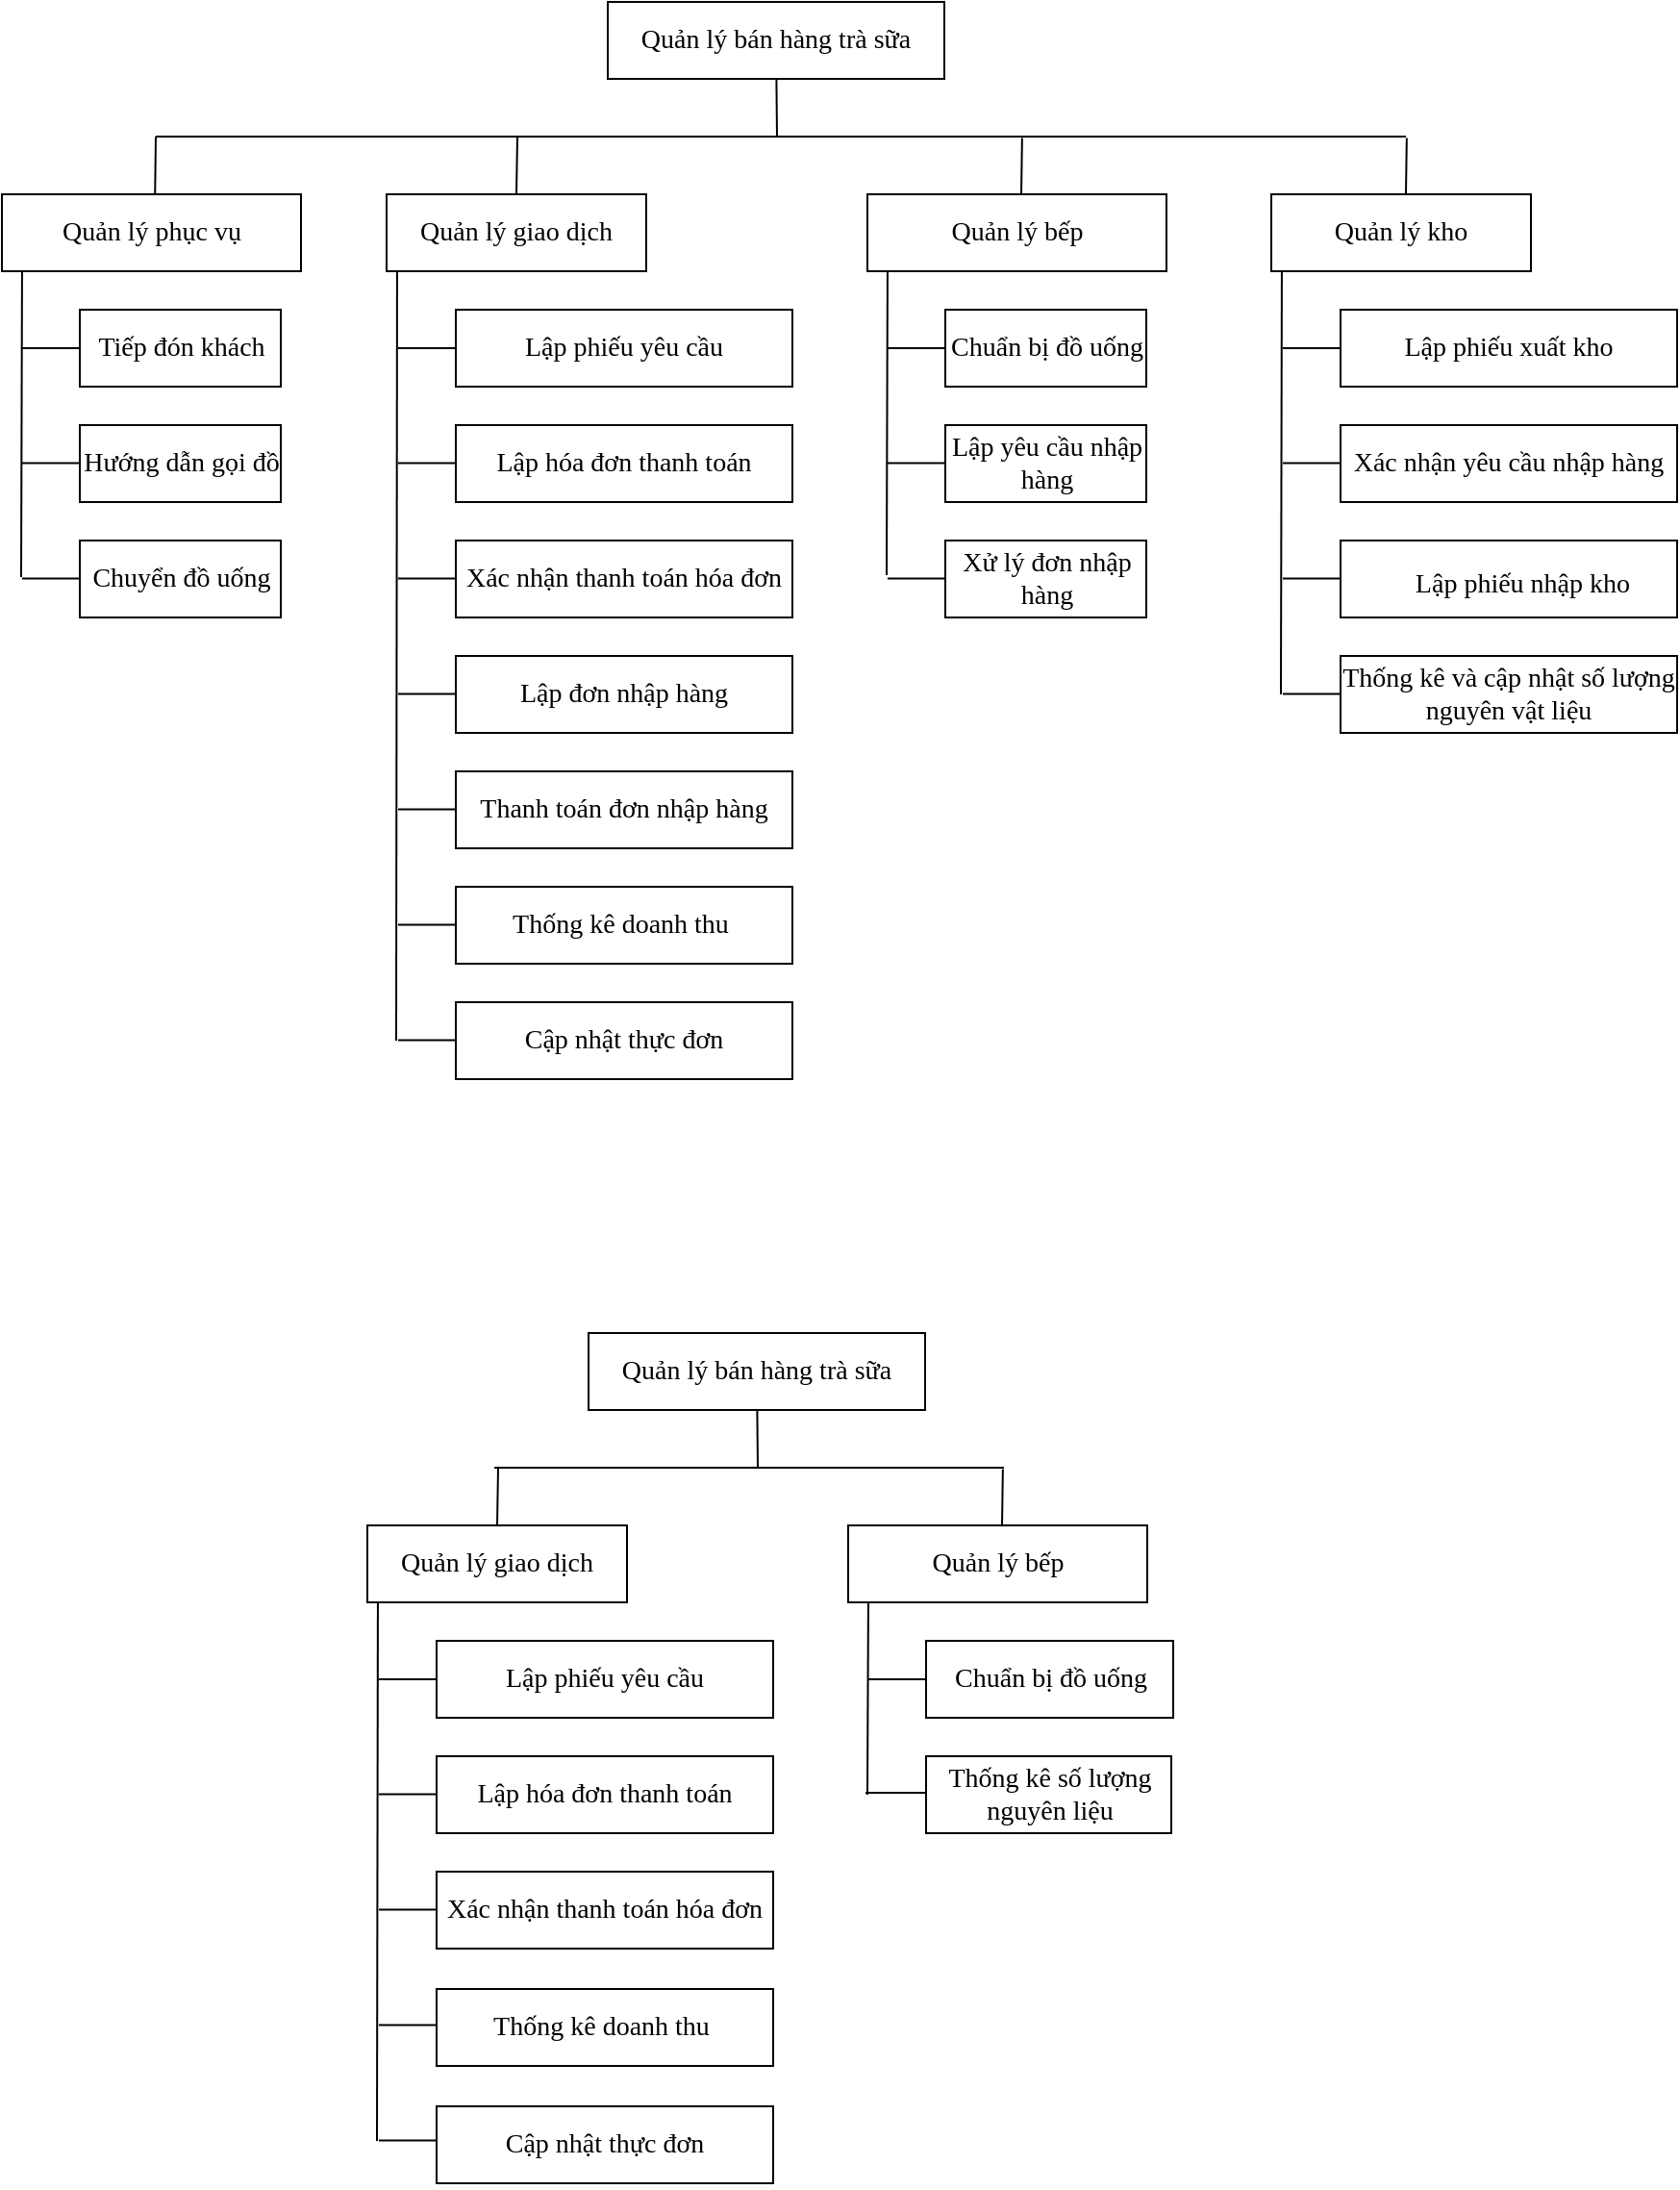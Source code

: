 <mxfile version="14.5.1" type="device" pages="8"><diagram id="SFWp0dj8QlgUVTiZqiOE" name="BFD"><mxGraphModel dx="1492" dy="494" grid="0" gridSize="10" guides="1" tooltips="1" connect="1" arrows="1" fold="1" page="0" pageScale="1" pageWidth="850" pageHeight="1100" math="0" shadow="0"><root><mxCell id="0"/><mxCell id="1" parent="0"/><mxCell id="i0iazjp4seTFEsDyDmSR-2" value="Quản lý giao dịch" style="rounded=0;whiteSpace=wrap;html=1;fontFamily=Times New Roman;fontSize=14;" parent="1" vertex="1"><mxGeometry x="180" y="200" width="135" height="40" as="geometry"/></mxCell><mxCell id="i0iazjp4seTFEsDyDmSR-3" value="&lt;p class=&quot;MsoNormal&quot; style=&quot;font-size: 14px;&quot;&gt;&lt;span style=&quot;font-size: 14px;&quot;&gt;Lập phiếu yêu cầu&lt;/span&gt;&lt;/p&gt;" style="rounded=0;whiteSpace=wrap;html=1;fontFamily=Times New Roman;fontSize=14;" parent="1" vertex="1"><mxGeometry x="216" y="260" width="175" height="40" as="geometry"/></mxCell><mxCell id="i0iazjp4seTFEsDyDmSR-4" value="&lt;p class=&quot;MsoNormal&quot; style=&quot;font-size: 14px;&quot;&gt;&lt;span style=&quot;font-size: 14px;&quot;&gt;Lập hóa đơn&lt;/span&gt;&lt;span style=&quot;font-size: 14px;&quot;&gt;&amp;nbsp;thanh toán&lt;/span&gt;&lt;/p&gt;" style="rounded=0;whiteSpace=wrap;html=1;fontFamily=Times New Roman;fontSize=14;" parent="1" vertex="1"><mxGeometry x="216" y="320" width="175" height="40" as="geometry"/></mxCell><mxCell id="i0iazjp4seTFEsDyDmSR-5" value="&lt;p class=&quot;MsoNormal&quot; style=&quot;font-size: 14px&quot;&gt;&lt;span style=&quot;font-size: 14px&quot;&gt;Xác nhận thanh toán hóa đơn&lt;/span&gt;&lt;/p&gt;" style="rounded=0;whiteSpace=wrap;html=1;fontFamily=Times New Roman;fontSize=14;" parent="1" vertex="1"><mxGeometry x="216" y="380" width="175" height="40" as="geometry"/></mxCell><mxCell id="i0iazjp4seTFEsDyDmSR-6" value="&lt;p class=&quot;MsoNormal&quot; style=&quot;font-size: 14px;&quot;&gt;&lt;span style=&quot;font-size: 14px;&quot;&gt;Lập đơn nhập hàng&lt;/span&gt;&lt;/p&gt;" style="rounded=0;whiteSpace=wrap;html=1;fontFamily=Times New Roman;fontSize=14;" parent="1" vertex="1"><mxGeometry x="216" y="440" width="175" height="40" as="geometry"/></mxCell><mxCell id="i0iazjp4seTFEsDyDmSR-7" value="Quản lý bán hàng trà sữa" style="rounded=0;whiteSpace=wrap;html=1;fontFamily=Times New Roman;fontSize=14;" parent="1" vertex="1"><mxGeometry x="295" y="100" width="175" height="40" as="geometry"/></mxCell><mxCell id="i0iazjp4seTFEsDyDmSR-8" value="Quản lý phục vụ" style="rounded=0;whiteSpace=wrap;html=1;fontFamily=Times New Roman;fontSize=14;" parent="1" vertex="1"><mxGeometry x="-20" y="200" width="155.5" height="40" as="geometry"/></mxCell><mxCell id="i0iazjp4seTFEsDyDmSR-9" value="&lt;p class=&quot;MsoNormal&quot; style=&quot;font-size: 14px;&quot;&gt;&lt;span style=&quot;font-size: 14px;&quot;&gt;Tiếp đón khách&lt;/span&gt;&lt;/p&gt;" style="rounded=0;whiteSpace=wrap;html=1;fontFamily=Times New Roman;fontSize=14;" parent="1" vertex="1"><mxGeometry x="20.5" y="260" width="104.5" height="40" as="geometry"/></mxCell><mxCell id="i0iazjp4seTFEsDyDmSR-10" value="&lt;p class=&quot;MsoNormal&quot;&gt;&lt;font style=&quot;font-size: 14px&quot;&gt;Hướng dẫn gọi đồ&lt;/font&gt;&lt;/p&gt;" style="rounded=0;whiteSpace=wrap;html=1;fontFamily=Times New Roman;fontSize=14;" parent="1" vertex="1"><mxGeometry x="20.5" y="320" width="104.5" height="40" as="geometry"/></mxCell><mxCell id="i0iazjp4seTFEsDyDmSR-11" value="" style="endArrow=none;html=1;fontFamily=Times New Roman;fontSize=14;" parent="1" target="i0iazjp4seTFEsDyDmSR-7" edge="1"><mxGeometry width="50" height="50" relative="1" as="geometry"><mxPoint x="383" y="170" as="sourcePoint"/><mxPoint x="450" y="330" as="targetPoint"/></mxGeometry></mxCell><mxCell id="i0iazjp4seTFEsDyDmSR-12" value="" style="endArrow=none;html=1;fontFamily=Times New Roman;fontSize=14;" parent="1" edge="1"><mxGeometry width="50" height="50" relative="1" as="geometry"><mxPoint x="60" y="170" as="sourcePoint"/><mxPoint x="710" y="170" as="targetPoint"/></mxGeometry></mxCell><mxCell id="i0iazjp4seTFEsDyDmSR-13" value="" style="endArrow=none;html=1;fontFamily=Times New Roman;fontSize=14;exitX=0.512;exitY=0.008;exitDx=0;exitDy=0;exitPerimeter=0;" parent="1" source="i0iazjp4seTFEsDyDmSR-8" edge="1"><mxGeometry width="50" height="50" relative="1" as="geometry"><mxPoint x="84" y="199" as="sourcePoint"/><mxPoint x="60" y="170" as="targetPoint"/></mxGeometry></mxCell><mxCell id="i0iazjp4seTFEsDyDmSR-14" value="" style="endArrow=none;html=1;exitX=0.649;exitY=-0.018;exitDx=0;exitDy=0;exitPerimeter=0;fontFamily=Times New Roman;fontSize=14;" parent="1" edge="1"><mxGeometry width="50" height="50" relative="1" as="geometry"><mxPoint x="510.005" y="200" as="sourcePoint"/><mxPoint x="510.43" y="170.72" as="targetPoint"/></mxGeometry></mxCell><mxCell id="i0iazjp4seTFEsDyDmSR-15" value="" style="endArrow=none;html=1;fontFamily=Times New Roman;fontSize=14;" parent="1" edge="1"><mxGeometry width="50" height="50" relative="1" as="geometry"><mxPoint x="-10" y="399" as="sourcePoint"/><mxPoint x="-9.531" y="240" as="targetPoint"/></mxGeometry></mxCell><mxCell id="i0iazjp4seTFEsDyDmSR-16" value="" style="endArrow=none;html=1;fontFamily=Times New Roman;fontSize=14;" parent="1" source="i0iazjp4seTFEsDyDmSR-9" edge="1"><mxGeometry width="50" height="50" relative="1" as="geometry"><mxPoint x="180.5" y="470" as="sourcePoint"/><mxPoint x="-9.5" y="280" as="targetPoint"/></mxGeometry></mxCell><mxCell id="i0iazjp4seTFEsDyDmSR-17" value="" style="endArrow=none;html=1;fontFamily=Times New Roman;fontSize=14;" parent="1" edge="1"><mxGeometry width="50" height="50" relative="1" as="geometry"><mxPoint x="20.5" y="339.76" as="sourcePoint"/><mxPoint x="-9.5" y="339.76" as="targetPoint"/></mxGeometry></mxCell><mxCell id="i0iazjp4seTFEsDyDmSR-18" value="" style="endArrow=none;html=1;fontFamily=Times New Roman;fontSize=14;" parent="1" edge="1"><mxGeometry width="50" height="50" relative="1" as="geometry"><mxPoint x="185" y="640" as="sourcePoint"/><mxPoint x="185.469" y="240" as="targetPoint"/></mxGeometry></mxCell><mxCell id="i0iazjp4seTFEsDyDmSR-19" value="" style="endArrow=none;html=1;fontFamily=Times New Roman;fontSize=14;" parent="1" edge="1"><mxGeometry width="50" height="50" relative="1" as="geometry"><mxPoint x="216" y="280" as="sourcePoint"/><mxPoint x="186" y="280" as="targetPoint"/></mxGeometry></mxCell><mxCell id="i0iazjp4seTFEsDyDmSR-20" value="" style="endArrow=none;html=1;fontFamily=Times New Roman;fontSize=14;" parent="1" edge="1"><mxGeometry width="50" height="50" relative="1" as="geometry"><mxPoint x="216" y="339.76" as="sourcePoint"/><mxPoint x="186" y="339.76" as="targetPoint"/></mxGeometry></mxCell><mxCell id="i0iazjp4seTFEsDyDmSR-21" value="" style="endArrow=none;html=1;fontFamily=Times New Roman;fontSize=14;" parent="1" edge="1"><mxGeometry width="50" height="50" relative="1" as="geometry"><mxPoint x="216" y="399.76" as="sourcePoint"/><mxPoint x="186" y="399.76" as="targetPoint"/></mxGeometry></mxCell><mxCell id="i0iazjp4seTFEsDyDmSR-22" value="" style="endArrow=none;html=1;fontFamily=Times New Roman;fontSize=14;" parent="1" edge="1"><mxGeometry width="50" height="50" relative="1" as="geometry"><mxPoint x="216" y="459.76" as="sourcePoint"/><mxPoint x="186" y="459.76" as="targetPoint"/></mxGeometry></mxCell><mxCell id="i0iazjp4seTFEsDyDmSR-23" value="" style="endArrow=none;html=1;exitX=0.649;exitY=-0.018;exitDx=0;exitDy=0;exitPerimeter=0;fontFamily=Times New Roman;fontSize=14;" parent="1" edge="1"><mxGeometry width="50" height="50" relative="1" as="geometry"><mxPoint x="709.995" y="200" as="sourcePoint"/><mxPoint x="710.42" y="170.72" as="targetPoint"/></mxGeometry></mxCell><mxCell id="i0iazjp4seTFEsDyDmSR-24" value="" style="endArrow=none;html=1;exitX=0.5;exitY=0;exitDx=0;exitDy=0;fontFamily=Times New Roman;fontSize=14;" parent="1" source="i0iazjp4seTFEsDyDmSR-2" edge="1"><mxGeometry width="50" height="50" relative="1" as="geometry"><mxPoint x="571.005" y="220" as="sourcePoint"/><mxPoint x="248" y="170" as="targetPoint"/></mxGeometry></mxCell><mxCell id="i0iazjp4seTFEsDyDmSR-25" value="&lt;p class=&quot;MsoNormal&quot; style=&quot;font-size: 14px;&quot;&gt;&lt;span style=&quot;font-size: 14px;&quot;&gt;Thanh toán đơn nhập hàng&lt;/span&gt;&lt;/p&gt;" style="rounded=0;whiteSpace=wrap;html=1;fontFamily=Times New Roman;fontSize=14;" parent="1" vertex="1"><mxGeometry x="216" y="500" width="175" height="40" as="geometry"/></mxCell><mxCell id="i0iazjp4seTFEsDyDmSR-26" value="&lt;p class=&quot;MsoNormal&quot; style=&quot;font-size: 14px&quot;&gt;&lt;span style=&quot;font-size: 14px&quot;&gt;T&lt;/span&gt;&lt;span style=&quot;font-size: 14px&quot;&gt;hống kê doanh thu&amp;nbsp;&lt;/span&gt;&lt;/p&gt;" style="rounded=0;whiteSpace=wrap;html=1;fontFamily=Times New Roman;fontSize=14;" parent="1" vertex="1"><mxGeometry x="216" y="560" width="175" height="40" as="geometry"/></mxCell><mxCell id="i0iazjp4seTFEsDyDmSR-27" value="&lt;p class=&quot;MsoNormal&quot; style=&quot;font-size: 14px;&quot;&gt;&lt;span style=&quot;font-size: 14px;&quot;&gt;Cập nhật thực đơn&lt;/span&gt;&lt;/p&gt;" style="rounded=0;whiteSpace=wrap;html=1;fontFamily=Times New Roman;fontSize=14;" parent="1" vertex="1"><mxGeometry x="216" y="620" width="175" height="40" as="geometry"/></mxCell><mxCell id="i0iazjp4seTFEsDyDmSR-28" value="" style="endArrow=none;html=1;fontFamily=Times New Roman;fontSize=14;" parent="1" edge="1"><mxGeometry width="50" height="50" relative="1" as="geometry"><mxPoint x="216" y="519.76" as="sourcePoint"/><mxPoint x="186" y="519.76" as="targetPoint"/></mxGeometry></mxCell><mxCell id="i0iazjp4seTFEsDyDmSR-29" value="" style="endArrow=none;html=1;fontFamily=Times New Roman;fontSize=14;" parent="1" edge="1"><mxGeometry width="50" height="50" relative="1" as="geometry"><mxPoint x="216" y="579.76" as="sourcePoint"/><mxPoint x="186" y="579.76" as="targetPoint"/></mxGeometry></mxCell><mxCell id="i0iazjp4seTFEsDyDmSR-30" value="" style="endArrow=none;html=1;fontFamily=Times New Roman;fontSize=14;" parent="1" edge="1"><mxGeometry width="50" height="50" relative="1" as="geometry"><mxPoint x="216" y="639.76" as="sourcePoint"/><mxPoint x="186" y="639.76" as="targetPoint"/></mxGeometry></mxCell><mxCell id="i0iazjp4seTFEsDyDmSR-31" value="Quản lý bếp" style="rounded=0;whiteSpace=wrap;html=1;fontFamily=Times New Roman;fontSize=14;" parent="1" vertex="1"><mxGeometry x="430" y="200" width="155.5" height="40" as="geometry"/></mxCell><mxCell id="i0iazjp4seTFEsDyDmSR-32" value="&lt;p class=&quot;MsoNormal&quot; style=&quot;font-size: 14px&quot;&gt;Chuẩn bị đồ uống&lt;/p&gt;" style="rounded=0;whiteSpace=wrap;html=1;fontFamily=Times New Roman;fontSize=14;" parent="1" vertex="1"><mxGeometry x="470.5" y="260" width="104.5" height="40" as="geometry"/></mxCell><mxCell id="i0iazjp4seTFEsDyDmSR-33" value="&lt;p class=&quot;MsoNormal&quot; style=&quot;font-size: 14px&quot;&gt;Lập yêu cầu nhập hàng&lt;br&gt;&lt;/p&gt;" style="rounded=0;whiteSpace=wrap;html=1;fontFamily=Times New Roman;fontSize=14;" parent="1" vertex="1"><mxGeometry x="470.5" y="320" width="104.5" height="40" as="geometry"/></mxCell><mxCell id="i0iazjp4seTFEsDyDmSR-34" value="" style="endArrow=none;html=1;fontFamily=Times New Roman;fontSize=14;" parent="1" edge="1"><mxGeometry width="50" height="50" relative="1" as="geometry"><mxPoint x="440" y="398" as="sourcePoint"/><mxPoint x="440.469" y="240" as="targetPoint"/></mxGeometry></mxCell><mxCell id="i0iazjp4seTFEsDyDmSR-35" value="" style="endArrow=none;html=1;fontFamily=Times New Roman;fontSize=14;" parent="1" source="i0iazjp4seTFEsDyDmSR-32" edge="1"><mxGeometry width="50" height="50" relative="1" as="geometry"><mxPoint x="630.5" y="470" as="sourcePoint"/><mxPoint x="440.5" y="280" as="targetPoint"/></mxGeometry></mxCell><mxCell id="i0iazjp4seTFEsDyDmSR-36" value="" style="endArrow=none;html=1;fontFamily=Times New Roman;fontSize=14;" parent="1" edge="1"><mxGeometry width="50" height="50" relative="1" as="geometry"><mxPoint x="470.5" y="339.76" as="sourcePoint"/><mxPoint x="440.5" y="339.76" as="targetPoint"/></mxGeometry></mxCell><mxCell id="i0iazjp4seTFEsDyDmSR-37" value="Quản lý kho" style="rounded=0;whiteSpace=wrap;html=1;fontFamily=Times New Roman;fontSize=14;" parent="1" vertex="1"><mxGeometry x="640" y="200" width="135" height="40" as="geometry"/></mxCell><mxCell id="i0iazjp4seTFEsDyDmSR-38" value="&lt;p class=&quot;MsoNormal&quot; style=&quot;font-size: 14px;&quot;&gt;&lt;span style=&quot;font-size: 14px;&quot;&gt;Lập phiếu xuất kho&lt;/span&gt;&lt;/p&gt;" style="rounded=0;whiteSpace=wrap;html=1;fontFamily=Times New Roman;fontSize=14;" parent="1" vertex="1"><mxGeometry x="676" y="260" width="175" height="40" as="geometry"/></mxCell><mxCell id="i0iazjp4seTFEsDyDmSR-39" value="&lt;p class=&quot;MsoNormal&quot; style=&quot;font-size: 14px;&quot;&gt;&lt;span style=&quot;font-size: 14px;&quot;&gt;Xác nhận yêu cầu nhập hàng&lt;/span&gt;&lt;/p&gt;" style="rounded=0;whiteSpace=wrap;html=1;fontFamily=Times New Roman;fontSize=14;" parent="1" vertex="1"><mxGeometry x="676" y="320" width="175" height="40" as="geometry"/></mxCell><mxCell id="i0iazjp4seTFEsDyDmSR-40" value="&lt;p class=&quot;15&quot; style=&quot;margin-bottom: 6pt; margin-left: 0.75pt; text-indent: 10.1pt; line-height: 130%; font-size: 14px;&quot;&gt;&lt;span style=&quot;font-size: 14px;&quot;&gt;Lập phiếu nhập kho&lt;/span&gt;&lt;span style=&quot;font-size: 14px;&quot;&gt;&lt;/span&gt;&lt;/p&gt;" style="rounded=0;whiteSpace=wrap;html=1;fontFamily=Times New Roman;fontSize=14;" parent="1" vertex="1"><mxGeometry x="676" y="380" width="175" height="40" as="geometry"/></mxCell><mxCell id="i0iazjp4seTFEsDyDmSR-41" value="&lt;p class=&quot;MsoNormal&quot; style=&quot;font-size: 14px;&quot;&gt;&lt;span style=&quot;font-size: 14px;&quot;&gt;Thống kê và cập nhật số lượng nguyên vật liệu&lt;/span&gt;&lt;/p&gt;" style="rounded=0;whiteSpace=wrap;html=1;fontFamily=Times New Roman;fontSize=14;" parent="1" vertex="1"><mxGeometry x="676" y="440" width="175" height="40" as="geometry"/></mxCell><mxCell id="i0iazjp4seTFEsDyDmSR-42" value="" style="endArrow=none;html=1;fontFamily=Times New Roman;fontSize=14;" parent="1" edge="1"><mxGeometry width="50" height="50" relative="1" as="geometry"><mxPoint x="645" y="460" as="sourcePoint"/><mxPoint x="645.469" y="240" as="targetPoint"/></mxGeometry></mxCell><mxCell id="i0iazjp4seTFEsDyDmSR-43" value="" style="endArrow=none;html=1;fontFamily=Times New Roman;fontSize=14;" parent="1" edge="1"><mxGeometry width="50" height="50" relative="1" as="geometry"><mxPoint x="676" y="280" as="sourcePoint"/><mxPoint x="646" y="280" as="targetPoint"/></mxGeometry></mxCell><mxCell id="i0iazjp4seTFEsDyDmSR-44" value="" style="endArrow=none;html=1;fontFamily=Times New Roman;fontSize=14;" parent="1" edge="1"><mxGeometry width="50" height="50" relative="1" as="geometry"><mxPoint x="676" y="339.76" as="sourcePoint"/><mxPoint x="646" y="339.76" as="targetPoint"/></mxGeometry></mxCell><mxCell id="i0iazjp4seTFEsDyDmSR-45" value="" style="endArrow=none;html=1;fontFamily=Times New Roman;fontSize=14;" parent="1" edge="1"><mxGeometry width="50" height="50" relative="1" as="geometry"><mxPoint x="676" y="399.76" as="sourcePoint"/><mxPoint x="646" y="399.76" as="targetPoint"/></mxGeometry></mxCell><mxCell id="i0iazjp4seTFEsDyDmSR-46" value="" style="endArrow=none;html=1;fontFamily=Times New Roman;fontSize=14;" parent="1" edge="1"><mxGeometry width="50" height="50" relative="1" as="geometry"><mxPoint x="676" y="459.76" as="sourcePoint"/><mxPoint x="646" y="459.76" as="targetPoint"/></mxGeometry></mxCell><mxCell id="UE3x5blvV0hz5OSDOULD-1" value="&lt;p class=&quot;MsoNormal&quot;&gt;&lt;font style=&quot;font-size: 14px&quot;&gt;Chuyển đồ uống&lt;/font&gt;&lt;/p&gt;" style="rounded=0;whiteSpace=wrap;html=1;fontFamily=Times New Roman;fontSize=14;" parent="1" vertex="1"><mxGeometry x="20.5" y="380" width="104.5" height="40" as="geometry"/></mxCell><mxCell id="UE3x5blvV0hz5OSDOULD-2" value="" style="endArrow=none;html=1;fontFamily=Times New Roman;fontSize=14;" parent="1" edge="1"><mxGeometry width="50" height="50" relative="1" as="geometry"><mxPoint x="20.5" y="399.76" as="sourcePoint"/><mxPoint x="-9.5" y="399.76" as="targetPoint"/></mxGeometry></mxCell><mxCell id="UE3x5blvV0hz5OSDOULD-3" value="&lt;p class=&quot;MsoNormal&quot; style=&quot;font-size: 14px;&quot;&gt;&lt;span style=&quot;font-size: 14px;&quot;&gt;Xử lý đơn&lt;/span&gt;&lt;span style=&quot;font-size: 14px;&quot;&gt;&amp;nbsp;nhập hàng&lt;/span&gt;&lt;/p&gt;" style="rounded=0;whiteSpace=wrap;html=1;fontFamily=Times New Roman;fontSize=14;" parent="1" vertex="1"><mxGeometry x="470.5" y="380" width="104.5" height="40" as="geometry"/></mxCell><mxCell id="UE3x5blvV0hz5OSDOULD-4" value="" style="endArrow=none;html=1;fontFamily=Times New Roman;fontSize=14;" parent="1" edge="1"><mxGeometry width="50" height="50" relative="1" as="geometry"><mxPoint x="470.5" y="399.76" as="sourcePoint"/><mxPoint x="440.5" y="399.76" as="targetPoint"/></mxGeometry></mxCell><mxCell id="l3j7i65rGchA9H2_MDXg-1" value="Quản lý giao dịch" style="rounded=0;whiteSpace=wrap;html=1;fontFamily=Times New Roman;fontSize=14;" parent="1" vertex="1"><mxGeometry x="170" y="892" width="135" height="40" as="geometry"/></mxCell><mxCell id="l3j7i65rGchA9H2_MDXg-2" value="&lt;p class=&quot;MsoNormal&quot; style=&quot;font-size: 14px;&quot;&gt;&lt;span style=&quot;font-size: 14px;&quot;&gt;Lập phiếu yêu cầu&lt;/span&gt;&lt;/p&gt;" style="rounded=0;whiteSpace=wrap;html=1;fontFamily=Times New Roman;fontSize=14;" parent="1" vertex="1"><mxGeometry x="206" y="952" width="175" height="40" as="geometry"/></mxCell><mxCell id="l3j7i65rGchA9H2_MDXg-3" value="&lt;p class=&quot;MsoNormal&quot; style=&quot;font-size: 14px;&quot;&gt;&lt;span style=&quot;font-size: 14px;&quot;&gt;Lập hóa đơn&lt;/span&gt;&lt;span style=&quot;font-size: 14px;&quot;&gt;&amp;nbsp;thanh toán&lt;/span&gt;&lt;/p&gt;" style="rounded=0;whiteSpace=wrap;html=1;fontFamily=Times New Roman;fontSize=14;" parent="1" vertex="1"><mxGeometry x="206" y="1012" width="175" height="40" as="geometry"/></mxCell><mxCell id="l3j7i65rGchA9H2_MDXg-4" value="&lt;p class=&quot;MsoNormal&quot; style=&quot;font-size: 14px&quot;&gt;&lt;span style=&quot;font-size: 14px&quot;&gt;Xác nhận thanh toán hóa đơn&lt;/span&gt;&lt;/p&gt;" style="rounded=0;whiteSpace=wrap;html=1;fontFamily=Times New Roman;fontSize=14;" parent="1" vertex="1"><mxGeometry x="206" y="1072" width="175" height="40" as="geometry"/></mxCell><mxCell id="l3j7i65rGchA9H2_MDXg-6" value="Quản lý bán hàng trà sữa" style="rounded=0;whiteSpace=wrap;html=1;fontFamily=Times New Roman;fontSize=14;" parent="1" vertex="1"><mxGeometry x="285" y="792" width="175" height="40" as="geometry"/></mxCell><mxCell id="l3j7i65rGchA9H2_MDXg-10" value="" style="endArrow=none;html=1;fontFamily=Times New Roman;fontSize=14;" parent="1" target="l3j7i65rGchA9H2_MDXg-6" edge="1"><mxGeometry width="50" height="50" relative="1" as="geometry"><mxPoint x="373" y="862" as="sourcePoint"/><mxPoint x="440" y="1022" as="targetPoint"/></mxGeometry></mxCell><mxCell id="l3j7i65rGchA9H2_MDXg-11" value="" style="endArrow=none;html=1;fontFamily=Times New Roman;fontSize=14;" parent="1" edge="1"><mxGeometry width="50" height="50" relative="1" as="geometry"><mxPoint x="236" y="862" as="sourcePoint"/><mxPoint x="501" y="862" as="targetPoint"/></mxGeometry></mxCell><mxCell id="l3j7i65rGchA9H2_MDXg-13" value="" style="endArrow=none;html=1;exitX=0.649;exitY=-0.018;exitDx=0;exitDy=0;exitPerimeter=0;fontFamily=Times New Roman;fontSize=14;" parent="1" edge="1"><mxGeometry width="50" height="50" relative="1" as="geometry"><mxPoint x="500.005" y="892" as="sourcePoint"/><mxPoint x="500.43" y="862.72" as="targetPoint"/></mxGeometry></mxCell><mxCell id="l3j7i65rGchA9H2_MDXg-17" value="" style="endArrow=none;html=1;fontFamily=Times New Roman;fontSize=14;" parent="1" edge="1"><mxGeometry width="50" height="50" relative="1" as="geometry"><mxPoint x="175" y="1212" as="sourcePoint"/><mxPoint x="175.469" y="932" as="targetPoint"/></mxGeometry></mxCell><mxCell id="l3j7i65rGchA9H2_MDXg-18" value="" style="endArrow=none;html=1;fontFamily=Times New Roman;fontSize=14;" parent="1" edge="1"><mxGeometry width="50" height="50" relative="1" as="geometry"><mxPoint x="206" y="972" as="sourcePoint"/><mxPoint x="176" y="972" as="targetPoint"/></mxGeometry></mxCell><mxCell id="l3j7i65rGchA9H2_MDXg-19" value="" style="endArrow=none;html=1;fontFamily=Times New Roman;fontSize=14;" parent="1" edge="1"><mxGeometry width="50" height="50" relative="1" as="geometry"><mxPoint x="206" y="1031.76" as="sourcePoint"/><mxPoint x="176" y="1031.76" as="targetPoint"/></mxGeometry></mxCell><mxCell id="l3j7i65rGchA9H2_MDXg-20" value="" style="endArrow=none;html=1;fontFamily=Times New Roman;fontSize=14;" parent="1" edge="1"><mxGeometry width="50" height="50" relative="1" as="geometry"><mxPoint x="206" y="1091.76" as="sourcePoint"/><mxPoint x="176" y="1091.76" as="targetPoint"/></mxGeometry></mxCell><mxCell id="l3j7i65rGchA9H2_MDXg-21" value="" style="endArrow=none;html=1;fontFamily=Times New Roman;fontSize=14;" parent="1" edge="1"><mxGeometry width="50" height="50" relative="1" as="geometry"><mxPoint x="206" y="1151.76" as="sourcePoint"/><mxPoint x="176" y="1151.76" as="targetPoint"/></mxGeometry></mxCell><mxCell id="l3j7i65rGchA9H2_MDXg-23" value="" style="endArrow=none;html=1;exitX=0.5;exitY=0;exitDx=0;exitDy=0;fontFamily=Times New Roman;fontSize=14;" parent="1" source="l3j7i65rGchA9H2_MDXg-1" edge="1"><mxGeometry width="50" height="50" relative="1" as="geometry"><mxPoint x="561.005" y="912" as="sourcePoint"/><mxPoint x="238" y="862" as="targetPoint"/></mxGeometry></mxCell><mxCell id="l3j7i65rGchA9H2_MDXg-25" value="&lt;p class=&quot;MsoNormal&quot; style=&quot;font-size: 14px&quot;&gt;&lt;span style=&quot;font-size: 14px&quot;&gt;T&lt;/span&gt;&lt;span style=&quot;font-size: 14px&quot;&gt;hống kê doanh thu&amp;nbsp;&lt;/span&gt;&lt;/p&gt;" style="rounded=0;whiteSpace=wrap;html=1;fontFamily=Times New Roman;fontSize=14;" parent="1" vertex="1"><mxGeometry x="206" y="1133" width="175" height="40" as="geometry"/></mxCell><mxCell id="l3j7i65rGchA9H2_MDXg-26" value="&lt;p class=&quot;MsoNormal&quot; style=&quot;font-size: 14px;&quot;&gt;&lt;span style=&quot;font-size: 14px;&quot;&gt;Cập nhật thực đơn&lt;/span&gt;&lt;/p&gt;" style="rounded=0;whiteSpace=wrap;html=1;fontFamily=Times New Roman;fontSize=14;" parent="1" vertex="1"><mxGeometry x="206" y="1194" width="175" height="40" as="geometry"/></mxCell><mxCell id="l3j7i65rGchA9H2_MDXg-27" value="" style="endArrow=none;html=1;fontFamily=Times New Roman;fontSize=14;" parent="1" edge="1"><mxGeometry width="50" height="50" relative="1" as="geometry"><mxPoint x="206" y="1211.76" as="sourcePoint"/><mxPoint x="176" y="1211.76" as="targetPoint"/></mxGeometry></mxCell><mxCell id="l3j7i65rGchA9H2_MDXg-30" value="Quản lý bếp" style="rounded=0;whiteSpace=wrap;html=1;fontFamily=Times New Roman;fontSize=14;" parent="1" vertex="1"><mxGeometry x="420" y="892" width="155.5" height="40" as="geometry"/></mxCell><mxCell id="l3j7i65rGchA9H2_MDXg-31" value="&lt;p class=&quot;MsoNormal&quot; style=&quot;font-size: 14px&quot;&gt;Chuẩn bị đồ uống&lt;/p&gt;" style="rounded=0;whiteSpace=wrap;html=1;fontFamily=Times New Roman;fontSize=14;" parent="1" vertex="1"><mxGeometry x="460.5" y="952" width="128.5" height="40" as="geometry"/></mxCell><mxCell id="l3j7i65rGchA9H2_MDXg-33" value="" style="endArrow=none;html=1;fontFamily=Times New Roman;fontSize=14;" parent="1" edge="1"><mxGeometry width="50" height="50" relative="1" as="geometry"><mxPoint x="430" y="1032" as="sourcePoint"/><mxPoint x="430.469" y="932" as="targetPoint"/></mxGeometry></mxCell><mxCell id="l3j7i65rGchA9H2_MDXg-34" value="" style="endArrow=none;html=1;fontFamily=Times New Roman;fontSize=14;" parent="1" source="l3j7i65rGchA9H2_MDXg-31" edge="1"><mxGeometry width="50" height="50" relative="1" as="geometry"><mxPoint x="620.5" y="1162" as="sourcePoint"/><mxPoint x="430.5" y="972" as="targetPoint"/></mxGeometry></mxCell><mxCell id="6Scj9KQ5VdaIPqcgY5LP-1" value="" style="endArrow=none;html=1;fontFamily=Times New Roman;fontSize=14;" parent="1" edge="1"><mxGeometry width="50" height="50" relative="1" as="geometry"><mxPoint x="461" y="1031" as="sourcePoint"/><mxPoint x="429" y="1031" as="targetPoint"/></mxGeometry></mxCell><mxCell id="6Scj9KQ5VdaIPqcgY5LP-2" value="&lt;p class=&quot;MsoNormal&quot;&gt;&lt;font style=&quot;font-size: 14px&quot;&gt;Thống kê số lượng nguyên liệu&lt;/font&gt;&lt;/p&gt;" style="rounded=0;whiteSpace=wrap;html=1;fontFamily=Times New Roman;fontSize=14;" parent="1" vertex="1"><mxGeometry x="460.5" y="1012" width="127.5" height="40" as="geometry"/></mxCell></root></mxGraphModel></diagram><diagram id="prJPb9nY_g458HMG4-IH" name="DFD 0"><mxGraphModel dx="1508" dy="144" grid="0" gridSize="10" guides="1" tooltips="1" connect="1" arrows="1" fold="1" page="0" pageScale="1" pageWidth="850" pageHeight="1100" math="0" shadow="0"><root><mxCell id="N4ZRBzus5ihrP_J1V_OO-0"/><mxCell id="N4ZRBzus5ihrP_J1V_OO-1" parent="N4ZRBzus5ihrP_J1V_OO-0"/><mxCell id="N4ZRBzus5ihrP_J1V_OO-2" style="edgeStyle=orthogonalEdgeStyle;rounded=0;orthogonalLoop=1;jettySize=auto;html=1;fontFamily=Times New Roman;fontSize=15;" parent="N4ZRBzus5ihrP_J1V_OO-1" source="N4ZRBzus5ihrP_J1V_OO-6" target="N4ZRBzus5ihrP_J1V_OO-15" edge="1"><mxGeometry relative="1" as="geometry"><Array as="points"><mxPoint x="475" y="892"/><mxPoint x="98" y="892"/></Array></mxGeometry></mxCell><mxCell id="N4ZRBzus5ihrP_J1V_OO-3" style="edgeStyle=orthogonalEdgeStyle;rounded=0;orthogonalLoop=1;jettySize=auto;html=1;startArrow=none;startFill=0;endArrow=classic;endFill=1;fontFamily=Times New Roman;fontSize=15;" parent="N4ZRBzus5ihrP_J1V_OO-1" source="N4ZRBzus5ihrP_J1V_OO-6" target="N4ZRBzus5ihrP_J1V_OO-15" edge="1"><mxGeometry relative="1" as="geometry"><Array as="points"><mxPoint x="451" y="1070"/><mxPoint x="78" y="1070"/></Array></mxGeometry></mxCell><mxCell id="N4ZRBzus5ihrP_J1V_OO-4" style="edgeStyle=orthogonalEdgeStyle;rounded=0;orthogonalLoop=1;jettySize=auto;html=1;fontFamily=Times New Roman;fontSize=14;startArrow=classic;startFill=1;endArrow=none;endFill=0;" parent="N4ZRBzus5ihrP_J1V_OO-1" source="N4ZRBzus5ihrP_J1V_OO-6" target="N4ZRBzus5ihrP_J1V_OO-15" edge="1"><mxGeometry relative="1" as="geometry"><Array as="points"><mxPoint x="426" y="1000"/><mxPoint x="99" y="1000"/></Array></mxGeometry></mxCell><mxCell id="N4ZRBzus5ihrP_J1V_OO-5" style="edgeStyle=orthogonalEdgeStyle;rounded=0;orthogonalLoop=1;jettySize=auto;html=1;fontFamily=Times New Roman;fontSize=14;" parent="N4ZRBzus5ihrP_J1V_OO-1" source="N4ZRBzus5ihrP_J1V_OO-6" target="N4ZRBzus5ihrP_J1V_OO-15" edge="1"><mxGeometry relative="1" as="geometry"><Array as="points"><mxPoint x="192" y="965"/><mxPoint x="192" y="965"/></Array></mxGeometry></mxCell><mxCell id="N4ZRBzus5ihrP_J1V_OO-6" value="KHÁCH HÀNG" style="rounded=0;whiteSpace=wrap;html=1;fontFamily=Times New Roman;fontSize=15;" parent="N4ZRBzus5ihrP_J1V_OO-1" vertex="1"><mxGeometry x="415" y="914.5" width="102" height="57" as="geometry"/></mxCell><mxCell id="N4ZRBzus5ihrP_J1V_OO-7" style="edgeStyle=orthogonalEdgeStyle;rounded=0;orthogonalLoop=1;jettySize=auto;html=1;startArrow=none;startFill=0;endArrow=classic;endFill=1;fontFamily=Times New Roman;fontSize=15;" parent="N4ZRBzus5ihrP_J1V_OO-1" source="N4ZRBzus5ihrP_J1V_OO-15" target="N4ZRBzus5ihrP_J1V_OO-6" edge="1"><mxGeometry relative="1" as="geometry"><mxPoint x="125" y="980" as="sourcePoint"/><Array as="points"><mxPoint x="65" y="1104"/><mxPoint x="473" y="1104"/></Array></mxGeometry></mxCell><mxCell id="N4ZRBzus5ihrP_J1V_OO-8" style="edgeStyle=orthogonalEdgeStyle;rounded=0;orthogonalLoop=1;jettySize=auto;html=1;startArrow=none;startFill=0;endArrow=classic;endFill=1;fontFamily=Times New Roman;fontSize=15;" parent="N4ZRBzus5ihrP_J1V_OO-1" source="N4ZRBzus5ihrP_J1V_OO-15" target="N4ZRBzus5ihrP_J1V_OO-6" edge="1"><mxGeometry relative="1" as="geometry"><Array as="points"><mxPoint x="288" y="929"/><mxPoint x="288" y="929"/></Array></mxGeometry></mxCell><mxCell id="N4ZRBzus5ihrP_J1V_OO-9" style="edgeStyle=orthogonalEdgeStyle;rounded=0;orthogonalLoop=1;jettySize=auto;html=1;startArrow=none;startFill=0;endArrow=classic;endFill=1;fontFamily=Times New Roman;fontSize=15;" parent="N4ZRBzus5ihrP_J1V_OO-1" source="N4ZRBzus5ihrP_J1V_OO-15" target="N4ZRBzus5ihrP_J1V_OO-6" edge="1"><mxGeometry relative="1" as="geometry"><Array as="points"><mxPoint x="88" y="1040"/><mxPoint x="439" y="1040"/></Array></mxGeometry></mxCell><mxCell id="N4ZRBzus5ihrP_J1V_OO-10" style="edgeStyle=orthogonalEdgeStyle;rounded=0;orthogonalLoop=1;jettySize=auto;html=1;exitX=0.5;exitY=0;exitDx=0;exitDy=0;startArrow=none;startFill=0;endArrow=classic;endFill=1;fontFamily=Times New Roman;fontSize=14;" parent="N4ZRBzus5ihrP_J1V_OO-1" source="N4ZRBzus5ihrP_J1V_OO-15" target="N4ZRBzus5ihrP_J1V_OO-22" edge="1"><mxGeometry relative="1" as="geometry"><Array as="points"><mxPoint x="65" y="733"/></Array></mxGeometry></mxCell><mxCell id="N4ZRBzus5ihrP_J1V_OO-11" style="edgeStyle=orthogonalEdgeStyle;rounded=0;orthogonalLoop=1;jettySize=auto;html=1;entryX=0.5;entryY=1;entryDx=0;entryDy=0;startArrow=none;startFill=0;endArrow=classic;endFill=1;fontFamily=Times New Roman;fontSize=14;" parent="N4ZRBzus5ihrP_J1V_OO-1" source="N4ZRBzus5ihrP_J1V_OO-15" target="N4ZRBzus5ihrP_J1V_OO-22" edge="1"><mxGeometry relative="1" as="geometry"><Array as="points"><mxPoint x="-182" y="942"/></Array></mxGeometry></mxCell><mxCell id="N4ZRBzus5ihrP_J1V_OO-12" style="edgeStyle=orthogonalEdgeStyle;rounded=0;orthogonalLoop=1;jettySize=auto;html=1;startArrow=none;startFill=0;endArrow=classic;endFill=1;fontFamily=Times New Roman;fontSize=14;" parent="N4ZRBzus5ihrP_J1V_OO-1" source="N4ZRBzus5ihrP_J1V_OO-15" target="N4ZRBzus5ihrP_J1V_OO-22" edge="1"><mxGeometry relative="1" as="geometry"><Array as="points"><mxPoint x="-139" y="919"/></Array></mxGeometry></mxCell><mxCell id="N4ZRBzus5ihrP_J1V_OO-13" style="edgeStyle=orthogonalEdgeStyle;rounded=0;orthogonalLoop=1;jettySize=auto;html=1;startArrow=none;startFill=0;endArrow=classic;endFill=1;fontFamily=Times New Roman;fontSize=14;" parent="N4ZRBzus5ihrP_J1V_OO-1" source="N4ZRBzus5ihrP_J1V_OO-15" target="N4ZRBzus5ihrP_J1V_OO-24" edge="1"><mxGeometry relative="1" as="geometry"><Array as="points"><mxPoint x="-247" y="975"/></Array></mxGeometry></mxCell><mxCell id="N4ZRBzus5ihrP_J1V_OO-14" style="edgeStyle=orthogonalEdgeStyle;rounded=0;orthogonalLoop=1;jettySize=auto;html=1;startArrow=none;startFill=0;endArrow=classic;endFill=1;fontFamily=Times New Roman;fontSize=14;" parent="N4ZRBzus5ihrP_J1V_OO-1" source="N4ZRBzus5ihrP_J1V_OO-15" target="N4ZRBzus5ihrP_J1V_OO-24" edge="1"><mxGeometry relative="1" as="geometry"><Array as="points"><mxPoint x="42" y="1013"/><mxPoint x="-229" y="1013"/></Array></mxGeometry></mxCell><mxCell id="N4ZRBzus5ihrP_J1V_OO-15" value="&lt;span style=&quot;font-size: 15px&quot;&gt;Quản lý bán hàng trà sữa&lt;/span&gt;" style="ellipse;whiteSpace=wrap;html=1;fontFamily=Times New Roman;fontSize=15;" parent="N4ZRBzus5ihrP_J1V_OO-1" vertex="1"><mxGeometry x="15" y="914.5" width="100" height="70.5" as="geometry"/></mxCell><mxCell id="N4ZRBzus5ihrP_J1V_OO-16" value="Yêu cầu gọi đồ" style="text;html=1;strokeColor=none;align=center;verticalAlign=middle;whiteSpace=wrap;rounded=0;fillColor=#ffffff;fontFamily=Times New Roman;fontSize=15;" parent="N4ZRBzus5ihrP_J1V_OO-1" vertex="1"><mxGeometry x="209" y="880" width="125" height="17" as="geometry"/></mxCell><mxCell id="N4ZRBzus5ihrP_J1V_OO-17" value="Chuyển thực đơn" style="text;html=1;strokeColor=none;align=center;verticalAlign=middle;whiteSpace=wrap;rounded=0;fillColor=#ffffff;fontFamily=Times New Roman;fontSize=15;" parent="N4ZRBzus5ihrP_J1V_OO-1" vertex="1"><mxGeometry x="199.88" y="917.5" width="140" height="17" as="geometry"/></mxCell><mxCell id="N4ZRBzus5ihrP_J1V_OO-18" value="Hóa đơn + yêu cầu thanh toán" style="text;html=1;strokeColor=none;align=center;verticalAlign=middle;whiteSpace=wrap;rounded=0;fillColor=#ffffff;fontFamily=Times New Roman;fontSize=15;" parent="N4ZRBzus5ihrP_J1V_OO-1" vertex="1"><mxGeometry x="163" y="1028" width="186.5" height="20" as="geometry"/></mxCell><mxCell id="N4ZRBzus5ihrP_J1V_OO-19" value="Thanh toán" style="text;html=1;strokeColor=none;align=center;verticalAlign=middle;whiteSpace=wrap;rounded=0;fillColor=#ffffff;fontFamily=Times New Roman;fontSize=15;" parent="N4ZRBzus5ihrP_J1V_OO-1" vertex="1"><mxGeometry x="230" y="1058" width="75" height="20" as="geometry"/></mxCell><mxCell id="N4ZRBzus5ihrP_J1V_OO-20" value="Xác nhận đã thanh toán" style="text;html=1;strokeColor=none;align=center;verticalAlign=middle;whiteSpace=wrap;rounded=0;fillColor=#ffffff;fontFamily=Times New Roman;fontSize=15;" parent="N4ZRBzus5ihrP_J1V_OO-1" vertex="1"><mxGeometry x="213.75" y="1096.5" width="91.25" height="20" as="geometry"/></mxCell><mxCell id="N4ZRBzus5ihrP_J1V_OO-21" style="edgeStyle=orthogonalEdgeStyle;rounded=0;orthogonalLoop=1;jettySize=auto;html=1;startArrow=none;startFill=0;endArrow=classic;endFill=1;fontFamily=Times New Roman;fontSize=14;" parent="N4ZRBzus5ihrP_J1V_OO-1" source="N4ZRBzus5ihrP_J1V_OO-22" target="N4ZRBzus5ihrP_J1V_OO-15" edge="1"><mxGeometry relative="1" as="geometry"><Array as="points"><mxPoint x="43" y="764"/></Array></mxGeometry></mxCell><mxCell id="N4ZRBzus5ihrP_J1V_OO-22" value="NHÀ CUNG CẤP" style="rounded=0;whiteSpace=wrap;html=1;fontFamily=Times New Roman;fontSize=15;" parent="N4ZRBzus5ihrP_J1V_OO-1" vertex="1"><mxGeometry x="-233" y="721" width="102" height="57" as="geometry"/></mxCell><mxCell id="N4ZRBzus5ihrP_J1V_OO-23" style="edgeStyle=orthogonalEdgeStyle;rounded=0;orthogonalLoop=1;jettySize=auto;html=1;startArrow=none;startFill=0;endArrow=classic;endFill=1;fontFamily=Times New Roman;fontSize=14;" parent="N4ZRBzus5ihrP_J1V_OO-1" source="N4ZRBzus5ihrP_J1V_OO-24" target="N4ZRBzus5ihrP_J1V_OO-15" edge="1"><mxGeometry relative="1" as="geometry"><Array as="points"><mxPoint x="-198" y="1057"/><mxPoint x="52" y="1057"/></Array></mxGeometry></mxCell><mxCell id="N4ZRBzus5ihrP_J1V_OO-24" value="QUẢN LÝ CỬA HÀNG" style="rounded=0;whiteSpace=wrap;html=1;fontFamily=Times New Roman;fontSize=15;" parent="N4ZRBzus5ihrP_J1V_OO-1" vertex="1"><mxGeometry x="-271" y="1086" width="102" height="57" as="geometry"/></mxCell><mxCell id="N4ZRBzus5ihrP_J1V_OO-25" value="Xác nhận yêu cầu" style="text;html=1;strokeColor=none;align=center;verticalAlign=middle;whiteSpace=wrap;rounded=0;fillColor=#ffffff;fontFamily=Times New Roman;fontSize=15;" parent="N4ZRBzus5ihrP_J1V_OO-1" vertex="1"><mxGeometry x="199.88" y="991" width="129.12" height="20" as="geometry"/></mxCell><mxCell id="N4ZRBzus5ihrP_J1V_OO-26" value="Tiếp nhận yêu cầu" style="text;html=1;strokeColor=none;align=center;verticalAlign=middle;whiteSpace=wrap;rounded=0;fillColor=#ffffff;fontFamily=Times New Roman;fontSize=15;" parent="N4ZRBzus5ihrP_J1V_OO-1" vertex="1"><mxGeometry x="211" y="955" width="123" height="20" as="geometry"/></mxCell><mxCell id="N4ZRBzus5ihrP_J1V_OO-27" value="Yêu cầu nhập hàng" style="text;html=1;strokeColor=none;align=center;verticalAlign=middle;whiteSpace=wrap;rounded=0;fillColor=#ffffff;fontFamily=Times New Roman;fontSize=15;" parent="N4ZRBzus5ihrP_J1V_OO-1" vertex="1"><mxGeometry x="-69" y="723" width="125" height="17" as="geometry"/></mxCell><mxCell id="N4ZRBzus5ihrP_J1V_OO-28" value="Xác nhận đơn hàng&lt;br&gt;+ chuyển hàng" style="text;html=1;strokeColor=none;align=center;verticalAlign=middle;whiteSpace=wrap;rounded=0;fillColor=#ffffff;fontFamily=Times New Roman;fontSize=15;" parent="N4ZRBzus5ihrP_J1V_OO-1" vertex="1"><mxGeometry x="-92" y="758" width="125" height="17" as="geometry"/></mxCell><mxCell id="N4ZRBzus5ihrP_J1V_OO-29" value="Thanh toán tiền hàng" style="text;html=1;strokeColor=none;align=center;verticalAlign=middle;whiteSpace=wrap;rounded=0;fillColor=#ffffff;fontFamily=Times New Roman;fontSize=15;" parent="N4ZRBzus5ihrP_J1V_OO-1" vertex="1"><mxGeometry x="-146" y="934.5" width="139" height="17" as="geometry"/></mxCell><mxCell id="N4ZRBzus5ihrP_J1V_OO-30" value="Trả hàng&lt;br&gt;(nếu hàng kém chất lượng)" style="text;html=1;strokeColor=none;align=center;verticalAlign=middle;whiteSpace=wrap;rounded=0;fillColor=#ffffff;fontFamily=Times New Roman;fontSize=15;" parent="N4ZRBzus5ihrP_J1V_OO-1" vertex="1"><mxGeometry x="-169" y="827" width="107" height="53" as="geometry"/></mxCell><mxCell id="N4ZRBzus5ihrP_J1V_OO-31" value="Thống kê doanh thu chi tiết" style="text;html=1;strokeColor=none;align=center;verticalAlign=middle;whiteSpace=wrap;rounded=0;fillColor=#ffffff;fontFamily=Times New Roman;fontSize=15;" parent="N4ZRBzus5ihrP_J1V_OO-1" vertex="1"><mxGeometry x="-201" y="966" width="175" height="20" as="geometry"/></mxCell><mxCell id="N4ZRBzus5ihrP_J1V_OO-32" value="Tiếp nhận YC&amp;nbsp;&lt;br&gt;thay đổi đồ uống" style="text;html=1;strokeColor=none;align=center;verticalAlign=middle;whiteSpace=wrap;rounded=0;fillColor=#ffffff;fontFamily=Times New Roman;fontSize=15;" parent="N4ZRBzus5ihrP_J1V_OO-1" vertex="1"><mxGeometry x="-152" y="999" width="135" height="20" as="geometry"/></mxCell><mxCell id="N4ZRBzus5ihrP_J1V_OO-33" value="Danh sách đồ &lt;br&gt;uống thay đổi" style="text;html=1;strokeColor=none;align=center;verticalAlign=middle;whiteSpace=wrap;rounded=0;fillColor=#ffffff;fontFamily=Times New Roman;fontSize=15;" parent="N4ZRBzus5ihrP_J1V_OO-1" vertex="1"><mxGeometry x="-121" y="1050" width="101" height="20" as="geometry"/></mxCell><mxCell id="e1jFliqvnCYlKybNjkmJ-0" style="edgeStyle=orthogonalEdgeStyle;rounded=0;orthogonalLoop=1;jettySize=auto;html=1;fontFamily=Times New Roman;fontSize=15;" parent="N4ZRBzus5ihrP_J1V_OO-1" source="e1jFliqvnCYlKybNjkmJ-4" target="e1jFliqvnCYlKybNjkmJ-13" edge="1"><mxGeometry relative="1" as="geometry"><Array as="points"><mxPoint x="475" y="1362"/><mxPoint x="82" y="1362"/></Array></mxGeometry></mxCell><mxCell id="e1jFliqvnCYlKybNjkmJ-1" style="edgeStyle=orthogonalEdgeStyle;rounded=0;orthogonalLoop=1;jettySize=auto;html=1;startArrow=none;startFill=0;endArrow=classic;endFill=1;fontFamily=Times New Roman;fontSize=15;" parent="N4ZRBzus5ihrP_J1V_OO-1" source="e1jFliqvnCYlKybNjkmJ-4" target="e1jFliqvnCYlKybNjkmJ-13" edge="1"><mxGeometry relative="1" as="geometry"><Array as="points"><mxPoint x="451" y="1549"/><mxPoint x="78" y="1549"/></Array></mxGeometry></mxCell><mxCell id="e1jFliqvnCYlKybNjkmJ-2" style="edgeStyle=orthogonalEdgeStyle;rounded=0;orthogonalLoop=1;jettySize=auto;html=1;fontFamily=Times New Roman;fontSize=14;startArrow=classic;startFill=1;endArrow=none;endFill=0;" parent="N4ZRBzus5ihrP_J1V_OO-1" source="e1jFliqvnCYlKybNjkmJ-4" target="e1jFliqvnCYlKybNjkmJ-13" edge="1"><mxGeometry relative="1" as="geometry"><Array as="points"><mxPoint x="182" y="1472"/><mxPoint x="182" y="1472"/></Array></mxGeometry></mxCell><mxCell id="e1jFliqvnCYlKybNjkmJ-3" style="edgeStyle=orthogonalEdgeStyle;rounded=0;orthogonalLoop=1;jettySize=auto;html=1;fontFamily=Times New Roman;fontSize=14;" parent="N4ZRBzus5ihrP_J1V_OO-1" source="e1jFliqvnCYlKybNjkmJ-4" target="e1jFliqvnCYlKybNjkmJ-13" edge="1"><mxGeometry relative="1" as="geometry"><Array as="points"><mxPoint x="202" y="1436"/><mxPoint x="202" y="1436"/></Array></mxGeometry></mxCell><mxCell id="e1jFliqvnCYlKybNjkmJ-4" value="KHÁCH HÀNG" style="rounded=0;whiteSpace=wrap;html=1;fontFamily=Times New Roman;fontSize=15;" parent="N4ZRBzus5ihrP_J1V_OO-1" vertex="1"><mxGeometry x="415" y="1422.25" width="102" height="57" as="geometry"/></mxCell><mxCell id="e1jFliqvnCYlKybNjkmJ-5" style="edgeStyle=orthogonalEdgeStyle;rounded=0;orthogonalLoop=1;jettySize=auto;html=1;startArrow=none;startFill=0;endArrow=classic;endFill=1;fontFamily=Times New Roman;fontSize=15;" parent="N4ZRBzus5ihrP_J1V_OO-1" source="e1jFliqvnCYlKybNjkmJ-13" target="e1jFliqvnCYlKybNjkmJ-4" edge="1"><mxGeometry relative="1" as="geometry"><mxPoint x="125" y="1481" as="sourcePoint"/><Array as="points"><mxPoint x="65" y="1592"/><mxPoint x="473" y="1592"/></Array></mxGeometry></mxCell><mxCell id="e1jFliqvnCYlKybNjkmJ-6" style="edgeStyle=orthogonalEdgeStyle;rounded=0;orthogonalLoop=1;jettySize=auto;html=1;startArrow=none;startFill=0;endArrow=classic;endFill=1;fontFamily=Times New Roman;fontSize=15;" parent="N4ZRBzus5ihrP_J1V_OO-1" source="e1jFliqvnCYlKybNjkmJ-13" target="e1jFliqvnCYlKybNjkmJ-4" edge="1"><mxGeometry relative="1" as="geometry"><Array as="points"><mxPoint x="94" y="1400"/><mxPoint x="466" y="1400"/></Array></mxGeometry></mxCell><mxCell id="e1jFliqvnCYlKybNjkmJ-7" style="edgeStyle=orthogonalEdgeStyle;rounded=0;orthogonalLoop=1;jettySize=auto;html=1;startArrow=none;startFill=0;endArrow=classic;endFill=1;fontFamily=Times New Roman;fontSize=15;" parent="N4ZRBzus5ihrP_J1V_OO-1" source="e1jFliqvnCYlKybNjkmJ-13" target="e1jFliqvnCYlKybNjkmJ-4" edge="1"><mxGeometry relative="1" as="geometry"><Array as="points"><mxPoint x="88" y="1516"/><mxPoint x="439" y="1516"/></Array></mxGeometry></mxCell><mxCell id="e1jFliqvnCYlKybNjkmJ-11" style="edgeStyle=orthogonalEdgeStyle;rounded=0;orthogonalLoop=1;jettySize=auto;html=1;startArrow=none;startFill=0;endArrow=classic;endFill=1;fontFamily=Times New Roman;fontSize=14;" parent="N4ZRBzus5ihrP_J1V_OO-1" source="e1jFliqvnCYlKybNjkmJ-13" target="e1jFliqvnCYlKybNjkmJ-22" edge="1"><mxGeometry relative="1" as="geometry"><Array as="points"><mxPoint x="65" y="1395"/><mxPoint x="-295" y="1395"/></Array></mxGeometry></mxCell><mxCell id="e1jFliqvnCYlKybNjkmJ-12" style="edgeStyle=orthogonalEdgeStyle;rounded=0;orthogonalLoop=1;jettySize=auto;html=1;startArrow=none;startFill=0;endArrow=classic;endFill=1;fontFamily=Times New Roman;fontSize=14;" parent="N4ZRBzus5ihrP_J1V_OO-1" source="e1jFliqvnCYlKybNjkmJ-13" target="e1jFliqvnCYlKybNjkmJ-22" edge="1"><mxGeometry relative="1" as="geometry"><Array as="points"><mxPoint x="-234" y="1451"/><mxPoint x="-234" y="1451"/></Array></mxGeometry></mxCell><mxCell id="e1jFliqvnCYlKybNjkmJ-13" value="&lt;span style=&quot;font-size: 15px&quot;&gt;Quản lý bán hàng trà sữa&lt;/span&gt;" style="ellipse;whiteSpace=wrap;html=1;fontFamily=Times New Roman;fontSize=15;" parent="N4ZRBzus5ihrP_J1V_OO-1" vertex="1"><mxGeometry x="15" y="1415.5" width="100" height="70.5" as="geometry"/></mxCell><mxCell id="e1jFliqvnCYlKybNjkmJ-14" value="Yêu cầu gọi đồ" style="text;html=1;strokeColor=none;align=center;verticalAlign=middle;whiteSpace=wrap;rounded=0;fillColor=#ffffff;fontFamily=Times New Roman;fontSize=15;" parent="N4ZRBzus5ihrP_J1V_OO-1" vertex="1"><mxGeometry x="213.75" y="1351" width="125" height="17" as="geometry"/></mxCell><mxCell id="e1jFliqvnCYlKybNjkmJ-15" value="Chuyển thực đơn" style="text;html=1;strokeColor=none;align=center;verticalAlign=middle;whiteSpace=wrap;rounded=0;fillColor=#ffffff;fontFamily=Times New Roman;fontSize=15;" parent="N4ZRBzus5ihrP_J1V_OO-1" vertex="1"><mxGeometry x="201.5" y="1390" width="140" height="17" as="geometry"/></mxCell><mxCell id="e1jFliqvnCYlKybNjkmJ-16" value="Hóa đơn + yêu cầu thanh toán" style="text;html=1;strokeColor=none;align=center;verticalAlign=middle;whiteSpace=wrap;rounded=0;fillColor=#ffffff;fontFamily=Times New Roman;fontSize=15;" parent="N4ZRBzus5ihrP_J1V_OO-1" vertex="1"><mxGeometry x="183" y="1505" width="186.5" height="20" as="geometry"/></mxCell><mxCell id="e1jFliqvnCYlKybNjkmJ-17" value="Thanh toán" style="text;html=1;strokeColor=none;align=center;verticalAlign=middle;whiteSpace=wrap;rounded=0;fillColor=#ffffff;fontFamily=Times New Roman;fontSize=15;" parent="N4ZRBzus5ihrP_J1V_OO-1" vertex="1"><mxGeometry x="238.75" y="1539" width="75" height="20" as="geometry"/></mxCell><mxCell id="e1jFliqvnCYlKybNjkmJ-18" value="Xác nhận đã thanh toán" style="text;html=1;strokeColor=none;align=center;verticalAlign=middle;whiteSpace=wrap;rounded=0;fillColor=#ffffff;fontFamily=Times New Roman;fontSize=15;" parent="N4ZRBzus5ihrP_J1V_OO-1" vertex="1"><mxGeometry x="234.38" y="1580" width="91.25" height="20" as="geometry"/></mxCell><mxCell id="e1jFliqvnCYlKybNjkmJ-21" style="edgeStyle=orthogonalEdgeStyle;rounded=0;orthogonalLoop=1;jettySize=auto;html=1;startArrow=none;startFill=0;endArrow=classic;endFill=1;fontFamily=Times New Roman;fontSize=14;" parent="N4ZRBzus5ihrP_J1V_OO-1" source="e1jFliqvnCYlKybNjkmJ-22" target="e1jFliqvnCYlKybNjkmJ-13" edge="1"><mxGeometry relative="1" as="geometry"><Array as="points"><mxPoint x="-295" y="1509"/><mxPoint x="52" y="1509"/></Array></mxGeometry></mxCell><mxCell id="e1jFliqvnCYlKybNjkmJ-22" value="QUẢN LÝ CỬA HÀNG" style="rounded=0;whiteSpace=wrap;html=1;fontFamily=Times New Roman;fontSize=15;" parent="N4ZRBzus5ihrP_J1V_OO-1" vertex="1"><mxGeometry x="-346" y="1422.25" width="102" height="57" as="geometry"/></mxCell><mxCell id="e1jFliqvnCYlKybNjkmJ-23" value="Xác nhận yêu cầu" style="text;html=1;strokeColor=none;align=center;verticalAlign=middle;whiteSpace=wrap;rounded=0;fillColor=#ffffff;fontFamily=Times New Roman;fontSize=15;" parent="N4ZRBzus5ihrP_J1V_OO-1" vertex="1"><mxGeometry x="211.69" y="1463" width="129.12" height="20" as="geometry"/></mxCell><mxCell id="e1jFliqvnCYlKybNjkmJ-24" value="Tiếp nhận yêu cầu" style="text;html=1;strokeColor=none;align=center;verticalAlign=middle;whiteSpace=wrap;rounded=0;fillColor=#ffffff;fontFamily=Times New Roman;fontSize=15;" parent="N4ZRBzus5ihrP_J1V_OO-1" vertex="1"><mxGeometry x="218.5" y="1427" width="123" height="20" as="geometry"/></mxCell><mxCell id="e1jFliqvnCYlKybNjkmJ-29" value="Thống kê doanh thu chi tiết" style="text;html=1;strokeColor=none;align=center;verticalAlign=middle;whiteSpace=wrap;rounded=0;fillColor=#ffffff;fontFamily=Times New Roman;fontSize=15;" parent="N4ZRBzus5ihrP_J1V_OO-1" vertex="1"><mxGeometry x="-178" y="1384" width="175" height="20" as="geometry"/></mxCell><mxCell id="e1jFliqvnCYlKybNjkmJ-30" value="Tiếp nhận YC&amp;nbsp;&lt;br&gt;thay đổi đồ uống" style="text;html=1;strokeColor=none;align=center;verticalAlign=middle;whiteSpace=wrap;rounded=0;fillColor=#ffffff;fontFamily=Times New Roman;fontSize=15;" parent="N4ZRBzus5ihrP_J1V_OO-1" vertex="1"><mxGeometry x="-155" y="1435" width="135" height="20" as="geometry"/></mxCell><mxCell id="e1jFliqvnCYlKybNjkmJ-31" value="Danh sách đồ &lt;br&gt;uống thay đổi" style="text;html=1;strokeColor=none;align=center;verticalAlign=middle;whiteSpace=wrap;rounded=0;fillColor=#ffffff;fontFamily=Times New Roman;fontSize=15;" parent="N4ZRBzus5ihrP_J1V_OO-1" vertex="1"><mxGeometry x="-135" y="1498" width="101" height="20" as="geometry"/></mxCell></root></mxGraphModel></diagram><diagram id="SQ2vUWr1qlGlwTKgTa53" name="DFD 1"><mxGraphModel dx="3047" dy="907" grid="0" gridSize="10" guides="1" tooltips="1" connect="1" arrows="1" fold="1" page="0" pageScale="1" pageWidth="850" pageHeight="1100" math="0" shadow="0"><root><mxCell id="zWkhCwrR-_ryq9bwYVaM-0"/><mxCell id="zWkhCwrR-_ryq9bwYVaM-1" parent="zWkhCwrR-_ryq9bwYVaM-0"/><mxCell id="zWkhCwrR-_ryq9bwYVaM-2" value="" style="rounded=0;whiteSpace=wrap;html=1;strokeWidth=2;fontSize=21;dashed=1;strokeColor=#6c8ebf;dashPattern=1 2;fillColor=#E5F4FC;fontFamily=Times New Roman;" parent="zWkhCwrR-_ryq9bwYVaM-1" vertex="1"><mxGeometry x="-670" y="344" width="1230" height="996" as="geometry"/></mxCell><mxCell id="zWkhCwrR-_ryq9bwYVaM-3" value="Thanh toán" style="edgeStyle=orthogonalEdgeStyle;rounded=0;orthogonalLoop=1;jettySize=auto;html=1;strokeWidth=1;fontSize=21;fontFamily=Times New Roman;" parent="zWkhCwrR-_ryq9bwYVaM-1" source="zWkhCwrR-_ryq9bwYVaM-5" target="zWkhCwrR-_ryq9bwYVaM-14" edge="1"><mxGeometry relative="1" as="geometry"><Array as="points"><mxPoint x="-340" y="590"/><mxPoint x="-340" y="590"/></Array><mxPoint x="340.0" y="1081.614" as="targetPoint"/></mxGeometry></mxCell><mxCell id="zWkhCwrR-_ryq9bwYVaM-4" value="Yêu cầu gọi đồ" style="edgeStyle=orthogonalEdgeStyle;rounded=0;orthogonalLoop=1;jettySize=auto;html=1;strokeWidth=1;fontSize=21;fontFamily=Times New Roman;" parent="zWkhCwrR-_ryq9bwYVaM-1" source="zWkhCwrR-_ryq9bwYVaM-5" target="zWkhCwrR-_ryq9bwYVaM-14" edge="1"><mxGeometry relative="1" as="geometry"><Array as="points"><mxPoint x="-790" y="380"/><mxPoint x="-90" y="380"/></Array></mxGeometry></mxCell><mxCell id="zWkhCwrR-_ryq9bwYVaM-5" value="KHÁCH HÀNG" style="rounded=0;whiteSpace=wrap;html=1;strokeWidth=2;fontSize=21;strokeColor=#6c8ebf;fillColor=#E5F4FC;fontFamily=Times New Roman;" parent="zWkhCwrR-_ryq9bwYVaM-1" vertex="1"><mxGeometry x="-850" y="559.16" width="150" height="80.84" as="geometry"/></mxCell><mxCell id="zWkhCwrR-_ryq9bwYVaM-6" value="Thông tin &lt;br style=&quot;font-size: 21px;&quot;&gt;hóa đơn" style="rounded=0;orthogonalLoop=1;jettySize=auto;html=1;strokeWidth=1;fontSize=21;elbow=vertical;edgeStyle=orthogonalEdgeStyle;startArrow=classic;startFill=1;fontFamily=Times New Roman;" parent="zWkhCwrR-_ryq9bwYVaM-1" source="zWkhCwrR-_ryq9bwYVaM-14" target="zWkhCwrR-_ryq9bwYVaM-22" edge="1"><mxGeometry x="0.284" relative="1" as="geometry"><Array as="points"><mxPoint x="10" y="867"/></Array><mxPoint as="offset"/></mxGeometry></mxCell><mxCell id="zWkhCwrR-_ryq9bwYVaM-7" value="Phiếu yêu &lt;br style=&quot;font-size: 21px;&quot;&gt;cầu" style="rounded=0;orthogonalLoop=1;jettySize=auto;html=1;fontSize=21;elbow=vertical;edgeStyle=orthogonalEdgeStyle;fontFamily=Times New Roman;" parent="zWkhCwrR-_ryq9bwYVaM-1" source="zWkhCwrR-_ryq9bwYVaM-14" target="zWkhCwrR-_ryq9bwYVaM-30" edge="1"><mxGeometry relative="1" as="geometry"><Array as="points"><mxPoint x="-390" y="640"/></Array></mxGeometry></mxCell><mxCell id="zWkhCwrR-_ryq9bwYVaM-8" value="Chuyển thực đơn" style="edgeStyle=orthogonalEdgeStyle;rounded=0;orthogonalLoop=1;jettySize=auto;html=1;startArrow=none;startFill=0;endArrow=classic;endFill=1;fontSize=21;fontFamily=Times New Roman;" parent="zWkhCwrR-_ryq9bwYVaM-1" source="zWkhCwrR-_ryq9bwYVaM-14" target="zWkhCwrR-_ryq9bwYVaM-5" edge="1"><mxGeometry relative="1" as="geometry"><Array as="points"><mxPoint x="-110" y="420"/><mxPoint x="-770" y="420"/></Array></mxGeometry></mxCell><mxCell id="zWkhCwrR-_ryq9bwYVaM-9" value="Thống kê&lt;br style=&quot;font-size: 21px;&quot;&gt;chi tiết kho" style="edgeStyle=orthogonalEdgeStyle;rounded=0;orthogonalLoop=1;jettySize=auto;html=1;fontFamily=Times New Roman;fontSize=21;" parent="zWkhCwrR-_ryq9bwYVaM-1" source="zWkhCwrR-_ryq9bwYVaM-19" target="zWkhCwrR-_ryq9bwYVaM-35" edge="1"><mxGeometry x="0.332" relative="1" as="geometry"><mxPoint x="690" y="330" as="targetPoint"/><mxPoint x="660" y="910" as="sourcePoint"/><mxPoint y="1" as="offset"/></mxGeometry></mxCell><mxCell id="zWkhCwrR-_ryq9bwYVaM-10" value="Tiền dư + Xác nhận đã thanh toán" style="edgeStyle=orthogonalEdgeStyle;rounded=0;orthogonalLoop=1;jettySize=auto;html=1;startArrow=none;startFill=0;fontFamily=Times New Roman;fontSize=21;" parent="zWkhCwrR-_ryq9bwYVaM-1" source="zWkhCwrR-_ryq9bwYVaM-14" target="zWkhCwrR-_ryq9bwYVaM-5" edge="1"><mxGeometry x="0.296" relative="1" as="geometry"><Array as="points"><mxPoint x="-630" y="620"/><mxPoint x="-630" y="620"/></Array><mxPoint x="1" as="offset"/></mxGeometry></mxCell><mxCell id="zWkhCwrR-_ryq9bwYVaM-11" value="Thanh toán nhập hàng" style="edgeStyle=orthogonalEdgeStyle;rounded=0;orthogonalLoop=1;jettySize=auto;html=1;startArrow=none;startFill=0;endArrow=classic;endFill=1;fontFamily=Times New Roman;fontSize=21;" parent="zWkhCwrR-_ryq9bwYVaM-1" source="zWkhCwrR-_ryq9bwYVaM-14" target="zWkhCwrR-_ryq9bwYVaM-37" edge="1"><mxGeometry relative="1" as="geometry"><Array as="points"><mxPoint x="-60" y="330"/><mxPoint x="-870" y="330"/></Array></mxGeometry></mxCell><mxCell id="zWkhCwrR-_ryq9bwYVaM-13" value="Thông tin&amp;nbsp;&lt;br style=&quot;font-size: 21px;&quot;&gt;nhập hàng" style="edgeStyle=orthogonalEdgeStyle;rounded=0;orthogonalLoop=1;jettySize=auto;html=1;startArrow=none;startFill=0;endArrow=classic;endFill=1;fontFamily=Times New Roman;fontSize=21;" parent="zWkhCwrR-_ryq9bwYVaM-1" source="zWkhCwrR-_ryq9bwYVaM-14" target="zWkhCwrR-_ryq9bwYVaM-47" edge="1"><mxGeometry x="0.171" relative="1" as="geometry"><Array as="points"><mxPoint x="100" y="640"/><mxPoint x="100" y="640"/></Array><mxPoint as="offset"/></mxGeometry></mxCell><mxCell id="zWkhCwrR-_ryq9bwYVaM-14" value="Quản lý giao dịch" style="ellipse;whiteSpace=wrap;html=1;strokeWidth=2;fontSize=21;fillColor=none;fontFamily=Times New Roman;" parent="zWkhCwrR-_ryq9bwYVaM-1" vertex="1"><mxGeometry x="-140" y="538.33" width="197.5" height="131.67" as="geometry"/></mxCell><mxCell id="zWkhCwrR-_ryq9bwYVaM-15" value="Báo cáo doanh thu" style="edgeStyle=orthogonalEdgeStyle;rounded=0;orthogonalLoop=1;jettySize=auto;html=1;fontFamily=Times New Roman;fontSize=21;" parent="zWkhCwrR-_ryq9bwYVaM-1" source="zWkhCwrR-_ryq9bwYVaM-14" target="zWkhCwrR-_ryq9bwYVaM-35" edge="1"><mxGeometry relative="1" as="geometry"><mxPoint x="220" y="270" as="sourcePoint"/><Array as="points"><mxPoint x="520" y="590"/><mxPoint x="520" y="590"/></Array></mxGeometry></mxCell><mxCell id="zWkhCwrR-_ryq9bwYVaM-16" value="Thông tin&lt;br style=&quot;font-size: 21px;&quot;&gt;phiếu xuất" style="edgeStyle=orthogonalEdgeStyle;rounded=0;orthogonalLoop=1;jettySize=auto;html=1;fontFamily=Times New Roman;fontSize=21;startArrow=classic;startFill=1;" parent="zWkhCwrR-_ryq9bwYVaM-1" source="zWkhCwrR-_ryq9bwYVaM-19" target="zWkhCwrR-_ryq9bwYVaM-25" edge="1"><mxGeometry relative="1" as="geometry"><Array as="points"><mxPoint x="312" y="1300"/></Array></mxGeometry></mxCell><mxCell id="zWkhCwrR-_ryq9bwYVaM-17" value="Thông tin &lt;br style=&quot;font-size: 21px;&quot;&gt;phiếu nhập" style="edgeStyle=orthogonalEdgeStyle;rounded=0;orthogonalLoop=1;jettySize=auto;html=1;startArrow=classic;startFill=1;fontFamily=Times New Roman;fontSize=21;" parent="zWkhCwrR-_ryq9bwYVaM-1" source="zWkhCwrR-_ryq9bwYVaM-19" target="zWkhCwrR-_ryq9bwYVaM-40" edge="1"><mxGeometry relative="1" as="geometry"><Array as="points"><mxPoint x="450" y="1120"/></Array></mxGeometry></mxCell><mxCell id="zWkhCwrR-_ryq9bwYVaM-18" value="Yêu cầu nhập hàng" style="edgeStyle=orthogonalEdgeStyle;rounded=0;orthogonalLoop=1;jettySize=auto;html=1;startArrow=none;startFill=0;endArrow=classic;endFill=1;fontFamily=Times New Roman;fontSize=21;" parent="zWkhCwrR-_ryq9bwYVaM-1" source="zWkhCwrR-_ryq9bwYVaM-19" target="zWkhCwrR-_ryq9bwYVaM-14" edge="1"><mxGeometry relative="1" as="geometry"><Array as="points"><mxPoint x="312" y="980"/><mxPoint x="-70" y="980"/></Array></mxGeometry></mxCell><mxCell id="zWkhCwrR-_ryq9bwYVaM-19" value="Quản lý kho" style="ellipse;whiteSpace=wrap;html=1;strokeWidth=2;fontSize=21;fillColor=none;fontFamily=Times New Roman;" parent="zWkhCwrR-_ryq9bwYVaM-1" vertex="1"><mxGeometry x="229" y="1085" width="187.5" height="125" as="geometry"/></mxCell><mxCell id="zWkhCwrR-_ryq9bwYVaM-20" value="Danh mục nguyên liệu" style="rounded=0;orthogonalLoop=1;jettySize=auto;html=1;startArrow=classic;startFill=1;endArrow=classic;endFill=1;fontSize=21;edgeStyle=orthogonalEdgeStyle;fontFamily=Times New Roman;" parent="zWkhCwrR-_ryq9bwYVaM-1" source="zWkhCwrR-_ryq9bwYVaM-19" target="zWkhCwrR-_ryq9bwYVaM-21" edge="1"><mxGeometry relative="1" as="geometry"><mxPoint x="305" y="787" as="targetPoint"/><mxPoint x="311.5" y="975" as="sourcePoint"/><Array as="points"><mxPoint x="170" y="1130"/><mxPoint x="170" y="1130"/></Array></mxGeometry></mxCell><mxCell id="zWkhCwrR-_ryq9bwYVaM-21" value="Nguyên liệu/đồ uống" style="shape=partialRectangle;whiteSpace=wrap;html=1;left=0;right=0;fillColor=none;strokeWidth=2;fontSize=21;fontFamily=Times New Roman;" parent="zWkhCwrR-_ryq9bwYVaM-1" vertex="1"><mxGeometry x="-160" y="1100" width="170" height="65" as="geometry"/></mxCell><mxCell id="zWkhCwrR-_ryq9bwYVaM-22" value="Hóa đơn bán hàng" style="shape=partialRectangle;whiteSpace=wrap;html=1;left=0;right=0;fillColor=none;strokeWidth=2;fontSize=21;fontFamily=Times New Roman;" parent="zWkhCwrR-_ryq9bwYVaM-1" vertex="1"><mxGeometry x="270" y="850" width="160" height="53" as="geometry"/></mxCell><mxCell id="zWkhCwrR-_ryq9bwYVaM-23" value="Thông tin" style="edgeStyle=orthogonalEdgeStyle;rounded=0;orthogonalLoop=1;jettySize=auto;html=1;startArrow=classic;startFill=1;endArrow=none;endFill=0;fontSize=21;fontFamily=Times New Roman;" parent="zWkhCwrR-_ryq9bwYVaM-1" source="zWkhCwrR-_ryq9bwYVaM-24" target="zWkhCwrR-_ryq9bwYVaM-14" edge="1"><mxGeometry x="-0.518" relative="1" as="geometry"><Array as="points"><mxPoint x="30" y="800"/></Array><mxPoint as="offset"/><mxPoint x="11" y="650" as="targetPoint"/></mxGeometry></mxCell><mxCell id="zWkhCwrR-_ryq9bwYVaM-24" value="Phiếu yêu cầu" style="shape=partialRectangle;whiteSpace=wrap;html=1;left=0;right=0;fillColor=none;strokeWidth=2;fontSize=21;fontFamily=Times New Roman;" parent="zWkhCwrR-_ryq9bwYVaM-1" vertex="1"><mxGeometry x="295" y="760" width="130" height="63" as="geometry"/></mxCell><mxCell id="zWkhCwrR-_ryq9bwYVaM-25" value="Phiếu xuất kho" style="shape=partialRectangle;whiteSpace=wrap;html=1;left=0;right=0;fillColor=none;strokeWidth=2;fontSize=21;fontFamily=Times New Roman;" parent="zWkhCwrR-_ryq9bwYVaM-1" vertex="1"><mxGeometry x="-40" y="1260" width="150" height="60" as="geometry"/></mxCell><mxCell id="zWkhCwrR-_ryq9bwYVaM-26" value="Số lượng" style="rounded=0;orthogonalLoop=1;jettySize=auto;elbow=vertical;html=1;startArrow=classic;startFill=1;fontSize=21;endArrow=none;endFill=0;edgeStyle=orthogonalEdgeStyle;fontFamily=Times New Roman;" parent="zWkhCwrR-_ryq9bwYVaM-1" source="zWkhCwrR-_ryq9bwYVaM-30" target="zWkhCwrR-_ryq9bwYVaM-21" edge="1"><mxGeometry relative="1" as="geometry"><Array as="points"><mxPoint x="-270" y="1120"/></Array></mxGeometry></mxCell><mxCell id="zWkhCwrR-_ryq9bwYVaM-27" value="Yêu cầu nhập hàng" style="rounded=0;orthogonalLoop=1;jettySize=auto;html=1;startArrow=none;startFill=0;endArrow=classic;endFill=1;fontSize=21;edgeStyle=elbowEdgeStyle;fontFamily=Times New Roman;" parent="zWkhCwrR-_ryq9bwYVaM-1" source="zWkhCwrR-_ryq9bwYVaM-30" target="zWkhCwrR-_ryq9bwYVaM-19" edge="1"><mxGeometry relative="1" as="geometry"><Array as="points"><mxPoint x="280" y="1230"/><mxPoint x="70" y="1230"/><mxPoint x="-90" y="1230"/><mxPoint x="130" y="1190"/><mxPoint x="-250" y="1130"/><mxPoint x="30" y="1090"/></Array></mxGeometry></mxCell><mxCell id="zWkhCwrR-_ryq9bwYVaM-28" value="Đồ uống" style="rounded=0;orthogonalLoop=1;jettySize=auto;html=1;startArrow=none;startFill=0;endArrow=classic;endFill=1;fontFamily=Times New Roman;fontSize=21;edgeStyle=elbowEdgeStyle;elbow=vertical;" parent="zWkhCwrR-_ryq9bwYVaM-1" source="zWkhCwrR-_ryq9bwYVaM-30" target="zWkhCwrR-_ryq9bwYVaM-48" edge="1"><mxGeometry x="-0.237" relative="1" as="geometry"><Array as="points"><mxPoint x="-560" y="1230"/><mxPoint x="-532" y="1110"/><mxPoint x="-520" y="1060"/><mxPoint x="-350" y="950"/><mxPoint x="-402" y="650"/><mxPoint x="-420" y="650"/><mxPoint x="-410" y="730"/><mxPoint x="-320" y="830"/><mxPoint x="-330" y="890"/><mxPoint x="-310" y="830"/><mxPoint x="-390" y="830"/><mxPoint x="-190" y="830"/></Array><mxPoint y="-1" as="offset"/></mxGeometry></mxCell><mxCell id="zWkhCwrR-_ryq9bwYVaM-29" value="Thông tin&amp;nbsp;&lt;br style=&quot;font-size: 21px;&quot;&gt;nhập hàng" style="edgeStyle=orthogonalEdgeStyle;rounded=0;orthogonalLoop=1;jettySize=auto;html=1;startArrow=none;startFill=0;endArrow=classic;endFill=1;fontFamily=Times New Roman;fontSize=21;" parent="zWkhCwrR-_ryq9bwYVaM-1" source="zWkhCwrR-_ryq9bwYVaM-30" target="zWkhCwrR-_ryq9bwYVaM-14" edge="1"><mxGeometry relative="1" as="geometry"><Array as="points"><mxPoint x="-340" y="920"/><mxPoint x="-110" y="920"/></Array></mxGeometry></mxCell><mxCell id="zWkhCwrR-_ryq9bwYVaM-30" value="Quản lý bếp" style="ellipse;whiteSpace=wrap;html=1;strokeWidth=2;fontSize=21;fillColor=none;fontFamily=Times New Roman;" parent="zWkhCwrR-_ryq9bwYVaM-1" vertex="1"><mxGeometry x="-420" y="1150" width="195" height="130" as="geometry"/></mxCell><mxCell id="zWkhCwrR-_ryq9bwYVaM-31" value="Thông tin &lt;br style=&quot;font-size: 21px;&quot;&gt;đơn nhập hàng" style="rounded=0;orthogonalLoop=1;jettySize=auto;html=1;strokeWidth=1;fontSize=21;startArrow=classic;startFill=1;edgeStyle=orthogonalEdgeStyle;fontFamily=Times New Roman;" parent="zWkhCwrR-_ryq9bwYVaM-1" source="zWkhCwrR-_ryq9bwYVaM-14" target="zWkhCwrR-_ryq9bwYVaM-41" edge="1"><mxGeometry relative="1" as="geometry"><mxPoint x="-85" y="593" as="sourcePoint"/><mxPoint x="210" y="593" as="targetPoint"/><Array as="points"><mxPoint x="40" y="720"/></Array></mxGeometry></mxCell><mxCell id="zWkhCwrR-_ryq9bwYVaM-32" value="Danh sách đồ uống thay đổi" style="edgeStyle=orthogonalEdgeStyle;rounded=0;orthogonalLoop=1;jettySize=auto;html=1;fontFamily=Times New Roman;fontSize=21;" parent="zWkhCwrR-_ryq9bwYVaM-1" source="zWkhCwrR-_ryq9bwYVaM-35" target="zWkhCwrR-_ryq9bwYVaM-14" edge="1"><mxGeometry relative="1" as="geometry"><mxPoint x="-90" y="270" as="targetPoint"/><Array as="points"><mxPoint x="700" y="420"/><mxPoint y="420"/></Array></mxGeometry></mxCell><mxCell id="zWkhCwrR-_ryq9bwYVaM-33" value="Thay đổi giá bán" style="edgeStyle=orthogonalEdgeStyle;rounded=0;orthogonalLoop=1;jettySize=auto;html=1;fontFamily=Times New Roman;fontSize=21;" parent="zWkhCwrR-_ryq9bwYVaM-1" source="zWkhCwrR-_ryq9bwYVaM-35" target="zWkhCwrR-_ryq9bwYVaM-14" edge="1"><mxGeometry relative="1" as="geometry"><Array as="points"><mxPoint x="740" y="380"/><mxPoint x="-20" y="380"/></Array></mxGeometry></mxCell><mxCell id="zWkhCwrR-_ryq9bwYVaM-34" value="Đơn giá mua nguyên liệu" style="edgeStyle=orthogonalEdgeStyle;rounded=0;orthogonalLoop=1;jettySize=auto;html=1;fontFamily=Times New Roman;fontSize=21;" parent="zWkhCwrR-_ryq9bwYVaM-1" source="zWkhCwrR-_ryq9bwYVaM-35" target="zWkhCwrR-_ryq9bwYVaM-14" edge="1"><mxGeometry relative="1" as="geometry"><Array as="points"><mxPoint x="660" y="450"/><mxPoint x="20" y="450"/></Array></mxGeometry></mxCell><mxCell id="zWkhCwrR-_ryq9bwYVaM-35" value="QUẢN LÝ CỬA HÀNG" style="rounded=0;whiteSpace=wrap;html=1;strokeWidth=2;fontSize=21;strokeColor=#6c8ebf;fillColor=#E5F4FC;fontFamily=Times New Roman;" parent="zWkhCwrR-_ryq9bwYVaM-1" vertex="1"><mxGeometry x="610" y="570.0" width="180" height="90" as="geometry"/></mxCell><mxCell id="zWkhCwrR-_ryq9bwYVaM-36" value="Nguyên liệu" style="edgeStyle=orthogonalEdgeStyle;rounded=0;orthogonalLoop=1;jettySize=auto;html=1;startArrow=none;startFill=0;endArrow=classic;endFill=1;fontFamily=Times New Roman;fontSize=21;" parent="zWkhCwrR-_ryq9bwYVaM-1" source="zWkhCwrR-_ryq9bwYVaM-37" target="zWkhCwrR-_ryq9bwYVaM-30" edge="1"><mxGeometry x="-0.127" relative="1" as="geometry"><mxPoint x="-370" y="130" as="targetPoint"/><Array as="points"><mxPoint x="-870" y="1250"/></Array><mxPoint y="1" as="offset"/></mxGeometry></mxCell><mxCell id="zWkhCwrR-_ryq9bwYVaM-37" value="NHÀ CUNG CẤP" style="rounded=0;whiteSpace=wrap;html=1;strokeWidth=2;fontSize=21;strokeColor=#6c8ebf;fillColor=#E5F4FC;fontFamily=Times New Roman;" parent="zWkhCwrR-_ryq9bwYVaM-1" vertex="1"><mxGeometry x="-1000" y="914.5" width="160" height="75.5" as="geometry"/></mxCell><mxCell id="zWkhCwrR-_ryq9bwYVaM-38" value="Thông tin&amp;nbsp;&lt;br style=&quot;font-size: 21px;&quot;&gt;đồ uống" style="edgeStyle=orthogonalEdgeStyle;rounded=0;orthogonalLoop=1;jettySize=auto;html=1;startArrow=classic;startFill=1;fontFamily=Times New Roman;fontSize=21;" parent="zWkhCwrR-_ryq9bwYVaM-1" source="zWkhCwrR-_ryq9bwYVaM-39" target="zWkhCwrR-_ryq9bwYVaM-14" edge="1"><mxGeometry x="-0.318" relative="1" as="geometry"><Array as="points"><mxPoint x="40" y="510"/></Array><mxPoint as="offset"/></mxGeometry></mxCell><mxCell id="zWkhCwrR-_ryq9bwYVaM-39" value="Thực đơn" style="shape=partialRectangle;whiteSpace=wrap;html=1;left=0;right=0;fillColor=none;strokeWidth=2;fontSize=21;fontFamily=Times New Roman;" parent="zWkhCwrR-_ryq9bwYVaM-1" vertex="1"><mxGeometry x="247.75" y="480" width="150" height="50" as="geometry"/></mxCell><mxCell id="bduBs24WYP2zVy1zA1td-10" style="edgeStyle=orthogonalEdgeStyle;rounded=0;orthogonalLoop=1;jettySize=auto;html=1;startArrow=none;startFill=0;endArrow=classic;endFill=1;fontFamily=Times New Roman;fontSize=21;" parent="zWkhCwrR-_ryq9bwYVaM-1" source="zWkhCwrR-_ryq9bwYVaM-40" target="zWkhCwrR-_ryq9bwYVaM-14" edge="1"><mxGeometry relative="1" as="geometry"/></mxCell><mxCell id="zWkhCwrR-_ryq9bwYVaM-40" value="Phiếu nhập kho" style="shape=partialRectangle;whiteSpace=wrap;html=1;left=0;right=0;fillColor=none;strokeWidth=2;fontSize=21;fontFamily=Times New Roman;" parent="zWkhCwrR-_ryq9bwYVaM-1" vertex="1"><mxGeometry x="370" y="914.5" width="160" height="57" as="geometry"/></mxCell><mxCell id="zWkhCwrR-_ryq9bwYVaM-41" value="Hóa đơn nhập hàng" style="shape=partialRectangle;whiteSpace=wrap;html=1;left=0;right=0;fillColor=none;strokeWidth=2;fontSize=21;fontFamily=Times New Roman;" parent="zWkhCwrR-_ryq9bwYVaM-1" vertex="1"><mxGeometry x="247.75" y="690" width="160" height="60" as="geometry"/></mxCell><mxCell id="zWkhCwrR-_ryq9bwYVaM-42" value="Yêu cầu nhập hàng" style="rounded=0;orthogonalLoop=1;jettySize=auto;html=1;startArrow=none;startFill=0;fontFamily=Times New Roman;fontSize=21;edgeStyle=orthogonalEdgeStyle;" parent="zWkhCwrR-_ryq9bwYVaM-1" source="zWkhCwrR-_ryq9bwYVaM-14" target="zWkhCwrR-_ryq9bwYVaM-37" edge="1"><mxGeometry x="-0.127" y="93" relative="1" as="geometry"><Array as="points"><mxPoint x="-47" y="290"/><mxPoint x="-910" y="290"/></Array><mxPoint x="-93" y="-93" as="offset"/></mxGeometry></mxCell><mxCell id="zWkhCwrR-_ryq9bwYVaM-43" value="Thông tin yêu cầu xuất kho" style="rounded=0;orthogonalLoop=1;jettySize=auto;html=1;startArrow=none;startFill=0;endArrow=classic;endFill=1;fontSize=21;edgeStyle=elbowEdgeStyle;fontFamily=Times New Roman;" parent="zWkhCwrR-_ryq9bwYVaM-1" source="zWkhCwrR-_ryq9bwYVaM-30" target="zWkhCwrR-_ryq9bwYVaM-19" edge="1"><mxGeometry relative="1" as="geometry"><mxPoint x="-250" y="1175.893" as="sourcePoint"/><mxPoint x="230.375" y="1130" as="targetPoint"/><Array as="points"><mxPoint x="280" y="1050"/><mxPoint x="-300" y="1010"/><mxPoint x="-280" y="1000"/><mxPoint x="290" y="1010"/><mxPoint x="-280" y="1000"/><mxPoint x="280" y="1000"/><mxPoint x="-280" y="1000"/><mxPoint x="270" y="1000"/><mxPoint x="-280" y="1000"/><mxPoint x="110" y="1000"/><mxPoint x="-150" y="890"/><mxPoint x="-260" y="1100"/><mxPoint x="-210" y="1100"/><mxPoint x="-250" y="1130"/><mxPoint x="30" y="1090"/></Array></mxGeometry></mxCell><mxCell id="zWkhCwrR-_ryq9bwYVaM-44" value="Trả hàng&lt;br style=&quot;font-size: 21px;&quot;&gt;(nếu hàng không chất lượng)" style="edgeStyle=orthogonalEdgeStyle;rounded=0;orthogonalLoop=1;jettySize=auto;html=1;startArrow=none;startFill=0;endArrow=classic;endFill=1;fontFamily=Times New Roman;fontSize=21;" parent="zWkhCwrR-_ryq9bwYVaM-1" source="zWkhCwrR-_ryq9bwYVaM-30" target="zWkhCwrR-_ryq9bwYVaM-37" edge="1"><mxGeometry x="-0.066" relative="1" as="geometry"><mxPoint x="-80" y="543.61" as="sourcePoint"/><mxPoint x="-870" y="220" as="targetPoint"/><Array as="points"><mxPoint x="-323" y="1310"/><mxPoint x="-910" y="1310"/></Array><mxPoint as="offset"/></mxGeometry></mxCell><mxCell id="zWkhCwrR-_ryq9bwYVaM-45" value="Thông tin nhập hàng" style="edgeStyle=orthogonalEdgeStyle;rounded=0;orthogonalLoop=1;jettySize=auto;html=1;startArrow=none;startFill=0;endArrow=classic;endFill=1;fontFamily=Times New Roman;fontSize=21;" parent="zWkhCwrR-_ryq9bwYVaM-1" source="zWkhCwrR-_ryq9bwYVaM-30" target="zWkhCwrR-_ryq9bwYVaM-19" edge="1"><mxGeometry relative="1" as="geometry"><mxPoint x="-300" y="1151.754" as="sourcePoint"/><mxPoint x="-70" y="667.148" as="targetPoint"/><Array as="points"><mxPoint x="80" y="1190"/><mxPoint x="80" y="1190"/></Array></mxGeometry></mxCell><mxCell id="zWkhCwrR-_ryq9bwYVaM-47" value="Đơn nhập hàng" style="shape=partialRectangle;whiteSpace=wrap;html=1;left=0;right=0;fillColor=none;strokeWidth=2;fontSize=21;fontFamily=Times New Roman;" parent="zWkhCwrR-_ryq9bwYVaM-1" vertex="1"><mxGeometry x="260" y="620" width="150" height="53" as="geometry"/></mxCell><mxCell id="7rDgac9FZ-Hq9gnSoZcf-0" style="edgeStyle=orthogonalEdgeStyle;rounded=0;orthogonalLoop=1;jettySize=auto;html=1;fontFamily=Times New Roman;fontSize=21;" parent="zWkhCwrR-_ryq9bwYVaM-1" source="zWkhCwrR-_ryq9bwYVaM-48" target="zWkhCwrR-_ryq9bwYVaM-5" edge="1"><mxGeometry relative="1" as="geometry"><Array as="points"><mxPoint x="-790" y="940"/></Array></mxGeometry></mxCell><mxCell id="bduBs24WYP2zVy1zA1td-7" style="edgeStyle=orthogonalEdgeStyle;rounded=0;orthogonalLoop=1;jettySize=auto;html=1;startArrow=none;startFill=0;endArrow=classic;endFill=1;fontFamily=Times New Roman;fontSize=21;" parent="zWkhCwrR-_ryq9bwYVaM-1" source="zWkhCwrR-_ryq9bwYVaM-48" target="zWkhCwrR-_ryq9bwYVaM-5" edge="1"><mxGeometry relative="1" as="geometry"><Array as="points"><mxPoint x="-730" y="890"/></Array></mxGeometry></mxCell><mxCell id="zWkhCwrR-_ryq9bwYVaM-48" value="Quản lý phục vụ" style="ellipse;whiteSpace=wrap;html=1;strokeWidth=2;fontSize=21;fillColor=none;fontFamily=Times New Roman;" parent="zWkhCwrR-_ryq9bwYVaM-1" vertex="1"><mxGeometry x="-630" y="840" width="195" height="130" as="geometry"/></mxCell><mxCell id="7rDgac9FZ-Hq9gnSoZcf-1" value="Tiếp đón và hướng dẫn tới quần&amp;nbsp;" style="text;html=1;strokeColor=none;align=center;verticalAlign=middle;whiteSpace=wrap;rounded=0;fontFamily=Times New Roman;fontSize=21;fillColor=#ffffff;" parent="zWkhCwrR-_ryq9bwYVaM-1" vertex="1"><mxGeometry x="-830" y="923" width="170" height="40" as="geometry"/></mxCell><mxCell id="bduBs24WYP2zVy1zA1td-0" value="Tiếp nhận yêu cầu" style="edgeStyle=orthogonalEdgeStyle;rounded=0;orthogonalLoop=1;jettySize=auto;html=1;strokeWidth=1;fontSize=21;fontFamily=Times New Roman;" parent="zWkhCwrR-_ryq9bwYVaM-1" source="zWkhCwrR-_ryq9bwYVaM-5" target="zWkhCwrR-_ryq9bwYVaM-14" edge="1"><mxGeometry relative="1" as="geometry"><Array as="points"><mxPoint x="-750" y="460"/><mxPoint x="-120" y="460"/></Array><mxPoint x="-127.687" y="600" as="targetPoint"/><mxPoint x="-690" y="600" as="sourcePoint"/></mxGeometry></mxCell><mxCell id="bduBs24WYP2zVy1zA1td-1" value="Xác nhận yêu cầu" style="edgeStyle=orthogonalEdgeStyle;rounded=0;orthogonalLoop=1;jettySize=auto;html=1;strokeWidth=1;fontSize=21;fontFamily=Times New Roman;endArrow=none;endFill=0;startArrow=classic;startFill=1;" parent="zWkhCwrR-_ryq9bwYVaM-1" source="zWkhCwrR-_ryq9bwYVaM-5" target="zWkhCwrR-_ryq9bwYVaM-14" edge="1"><mxGeometry relative="1" as="geometry"><Array as="points"><mxPoint x="-740" y="500"/><mxPoint x="-130" y="500"/></Array><mxPoint x="-110" y="574.443" as="targetPoint"/><mxPoint x="-740" y="569.16" as="sourcePoint"/></mxGeometry></mxCell><mxCell id="bduBs24WYP2zVy1zA1td-2" value="Hóa đơn + Yêu cầu thanh toán" style="edgeStyle=orthogonalEdgeStyle;rounded=0;orthogonalLoop=1;jettySize=auto;html=1;strokeWidth=1;fontSize=21;fontFamily=Times New Roman;entryX=0.014;entryY=0.339;entryDx=0;entryDy=0;entryPerimeter=0;endArrow=none;endFill=0;startArrow=classic;startFill=1;" parent="zWkhCwrR-_ryq9bwYVaM-1" source="zWkhCwrR-_ryq9bwYVaM-5" target="zWkhCwrR-_ryq9bwYVaM-14" edge="1"><mxGeometry relative="1" as="geometry"><Array as="points"><mxPoint x="-720" y="540"/><mxPoint x="-137" y="540"/></Array><mxPoint x="-130.0" y="614.143" as="targetPoint"/><mxPoint x="-690" y="614.143" as="sourcePoint"/></mxGeometry></mxCell><mxCell id="bduBs24WYP2zVy1zA1td-8" value="Chuyển&lt;br style=&quot;font-size: 21px;&quot;&gt;&amp;nbsp;đồ uống" style="text;html=1;strokeColor=none;align=center;verticalAlign=middle;whiteSpace=wrap;rounded=0;fontFamily=Times New Roman;fontSize=21;fillColor=#ffffff;" parent="zWkhCwrR-_ryq9bwYVaM-1" vertex="1"><mxGeometry x="-772" y="737" width="92" height="40" as="geometry"/></mxCell><mxCell id="bduBs24WYP2zVy1zA1td-11" value="Thông tin phiếu nhập kho" style="text;html=1;strokeColor=none;align=center;verticalAlign=middle;whiteSpace=wrap;rounded=0;fontFamily=Times New Roman;fontSize=21;fillColor=#ffffff;" parent="zWkhCwrR-_ryq9bwYVaM-1" vertex="1"><mxGeometry x="90" y="936" width="230" height="20" as="geometry"/></mxCell><mxCell id="HJYIA0xcCML1y067npEy-0" value="" style="rounded=0;whiteSpace=wrap;html=1;strokeWidth=2;fontSize=21;dashed=1;strokeColor=#6c8ebf;dashPattern=1 2;fillColor=#E5F4FC;fontFamily=Times New Roman;" parent="zWkhCwrR-_ryq9bwYVaM-1" vertex="1"><mxGeometry x="-736" y="1800" width="1147" height="711.86" as="geometry"/></mxCell><mxCell id="HJYIA0xcCML1y067npEy-1" value="Thanh toán" style="edgeStyle=orthogonalEdgeStyle;rounded=0;orthogonalLoop=1;jettySize=auto;html=1;strokeWidth=1;fontSize=21;fontFamily=Times New Roman;" parent="zWkhCwrR-_ryq9bwYVaM-1" source="HJYIA0xcCML1y067npEy-3" target="HJYIA0xcCML1y067npEy-11" edge="1"><mxGeometry relative="1" as="geometry"><Array as="points"><mxPoint x="-825" y="2325"/><mxPoint x="-329" y="2325"/></Array><mxPoint x="256.0" y="2545.754" as="targetPoint"/></mxGeometry></mxCell><mxCell id="HJYIA0xcCML1y067npEy-2" value="Yêu cầu gọi đồ" style="edgeStyle=orthogonalEdgeStyle;rounded=0;orthogonalLoop=1;jettySize=auto;html=1;strokeWidth=1;fontSize=21;fontFamily=Times New Roman;" parent="zWkhCwrR-_ryq9bwYVaM-1" source="HJYIA0xcCML1y067npEy-3" target="HJYIA0xcCML1y067npEy-11" edge="1"><mxGeometry x="0.383" relative="1" as="geometry"><Array as="points"><mxPoint x="-932" y="2018"/></Array><mxPoint as="offset"/></mxGeometry></mxCell><mxCell id="HJYIA0xcCML1y067npEy-3" value="KHÁCH HÀNG" style="rounded=0;whiteSpace=wrap;html=1;strokeWidth=2;fontSize=21;strokeColor=#6c8ebf;fillColor=#E5F4FC;fontFamily=Times New Roman;" parent="zWkhCwrR-_ryq9bwYVaM-1" vertex="1"><mxGeometry x="-951" y="2369" width="150" height="80.84" as="geometry"/></mxCell><mxCell id="HJYIA0xcCML1y067npEy-4" value="Thông tin &lt;br style=&quot;font-size: 21px;&quot;&gt;hóa đơn" style="rounded=0;orthogonalLoop=1;jettySize=auto;html=1;strokeWidth=1;fontSize=21;elbow=vertical;edgeStyle=orthogonalEdgeStyle;startArrow=classic;startFill=1;fontFamily=Times New Roman;" parent="zWkhCwrR-_ryq9bwYVaM-1" source="HJYIA0xcCML1y067npEy-11" target="HJYIA0xcCML1y067npEy-19" edge="1"><mxGeometry x="0.284" relative="1" as="geometry"><Array as="points"><mxPoint x="-207" y="2015"/><mxPoint x="-207" y="1903"/></Array><mxPoint as="offset"/></mxGeometry></mxCell><mxCell id="HJYIA0xcCML1y067npEy-6" value="Chuyển thực đơn" style="edgeStyle=orthogonalEdgeStyle;rounded=0;orthogonalLoop=1;jettySize=auto;html=1;startArrow=none;startFill=0;endArrow=classic;endFill=1;fontSize=21;fontFamily=Times New Roman;" parent="zWkhCwrR-_ryq9bwYVaM-1" source="HJYIA0xcCML1y067npEy-11" target="HJYIA0xcCML1y067npEy-3" edge="1"><mxGeometry x="-0.386" y="5" relative="1" as="geometry"><Array as="points"><mxPoint x="-912" y="2065"/></Array><mxPoint as="offset"/></mxGeometry></mxCell><mxCell id="HJYIA0xcCML1y067npEy-8" value="Tiền dư + Xác nhận đã thanh toán" style="edgeStyle=orthogonalEdgeStyle;rounded=0;orthogonalLoop=1;jettySize=auto;html=1;startArrow=none;startFill=0;fontFamily=Times New Roman;fontSize=21;" parent="zWkhCwrR-_ryq9bwYVaM-1" source="HJYIA0xcCML1y067npEy-11" target="HJYIA0xcCML1y067npEy-3" edge="1"><mxGeometry x="0.056" relative="1" as="geometry"><Array as="points"><mxPoint x="-287" y="2396"/></Array><mxPoint as="offset"/></mxGeometry></mxCell><mxCell id="HJYIA0xcCML1y067npEy-11" value="Quản lý giao dịch" style="ellipse;whiteSpace=wrap;html=1;strokeWidth=2;fontSize=21;fillColor=none;fontFamily=Times New Roman;" parent="zWkhCwrR-_ryq9bwYVaM-1" vertex="1"><mxGeometry x="-444" y="1987.0" width="197.5" height="131.67" as="geometry"/></mxCell><mxCell id="HJYIA0xcCML1y067npEy-12" value="Báo cáo doanh thu" style="edgeStyle=orthogonalEdgeStyle;rounded=0;orthogonalLoop=1;jettySize=auto;html=1;fontFamily=Times New Roman;fontSize=21;exitX=1;exitY=0;exitDx=0;exitDy=0;" parent="zWkhCwrR-_ryq9bwYVaM-1" source="HJYIA0xcCML1y067npEy-11" target="HJYIA0xcCML1y067npEy-32" edge="1"><mxGeometry x="0.282" relative="1" as="geometry"><mxPoint x="136" y="1734.14" as="sourcePoint"/><Array as="points"><mxPoint x="-267" y="2007"/><mxPoint x="-267" y="1821"/><mxPoint x="247" y="1821"/></Array><mxPoint as="offset"/></mxGeometry></mxCell><mxCell id="HJYIA0xcCML1y067npEy-18" value="Nguyên liệu/đồ uống" style="shape=partialRectangle;whiteSpace=wrap;html=1;left=0;right=0;fillColor=none;strokeWidth=2;fontSize=21;fontFamily=Times New Roman;" parent="zWkhCwrR-_ryq9bwYVaM-1" vertex="1"><mxGeometry x="7" y="2127.0" width="170" height="65" as="geometry"/></mxCell><mxCell id="HJYIA0xcCML1y067npEy-19" value="Hóa đơn bán hàng" style="shape=partialRectangle;whiteSpace=wrap;html=1;left=0;right=0;fillColor=none;strokeWidth=2;fontSize=21;fontFamily=Times New Roman;" parent="zWkhCwrR-_ryq9bwYVaM-1" vertex="1"><mxGeometry x="23" y="1878.0" width="160" height="53" as="geometry"/></mxCell><mxCell id="HJYIA0xcCML1y067npEy-20" value="Thông tin" style="edgeStyle=orthogonalEdgeStyle;rounded=0;orthogonalLoop=1;jettySize=auto;html=1;startArrow=classic;startFill=1;endArrow=none;endFill=0;fontSize=21;fontFamily=Times New Roman;" parent="zWkhCwrR-_ryq9bwYVaM-1" source="HJYIA0xcCML1y067npEy-21" target="HJYIA0xcCML1y067npEy-11" edge="1"><mxGeometry x="-0.391" relative="1" as="geometry"><Array as="points"><mxPoint x="-169" y="2088"/></Array><mxPoint y="1" as="offset"/><mxPoint x="-73" y="2114.14" as="targetPoint"/></mxGeometry></mxCell><mxCell id="HJYIA0xcCML1y067npEy-55" style="edgeStyle=orthogonalEdgeStyle;rounded=0;orthogonalLoop=1;jettySize=auto;html=1;" parent="zWkhCwrR-_ryq9bwYVaM-1" source="HJYIA0xcCML1y067npEy-21" target="HJYIA0xcCML1y067npEy-27" edge="1"><mxGeometry relative="1" as="geometry"><Array as="points"><mxPoint x="-172" y="2393"/></Array></mxGeometry></mxCell><mxCell id="HJYIA0xcCML1y067npEy-21" value="Phiếu yêu cầu" style="shape=partialRectangle;whiteSpace=wrap;html=1;left=0;right=0;fillColor=none;strokeWidth=2;fontSize=21;fontFamily=Times New Roman;" parent="zWkhCwrR-_ryq9bwYVaM-1" vertex="1"><mxGeometry x="-236" y="2220.0" width="130" height="63" as="geometry"/></mxCell><mxCell id="HJYIA0xcCML1y067npEy-23" value="Số lượng" style="rounded=0;orthogonalLoop=1;jettySize=auto;elbow=vertical;html=1;startArrow=classic;startFill=1;fontSize=21;endArrow=classic;endFill=1;edgeStyle=orthogonalEdgeStyle;fontFamily=Times New Roman;" parent="zWkhCwrR-_ryq9bwYVaM-1" source="HJYIA0xcCML1y067npEy-27" target="HJYIA0xcCML1y067npEy-18" edge="1"><mxGeometry x="0.203" y="1" relative="1" as="geometry"><Array as="points"><mxPoint x="73" y="2355"/><mxPoint x="73" y="2355"/></Array><mxPoint as="offset"/></mxGeometry></mxCell><mxCell id="HJYIA0xcCML1y067npEy-25" value="Đồ uống" style="rounded=0;orthogonalLoop=1;jettySize=auto;html=1;startArrow=none;startFill=0;endArrow=classic;endFill=1;fontFamily=Times New Roman;fontSize=21;edgeStyle=elbowEdgeStyle;elbow=vertical;" parent="zWkhCwrR-_ryq9bwYVaM-1" source="HJYIA0xcCML1y067npEy-27" target="HJYIA0xcCML1y067npEy-3" edge="1"><mxGeometry x="-0.237" relative="1" as="geometry"><Array as="points"><mxPoint x="-609" y="2440"/><mxPoint x="-102" y="2415"/><mxPoint x="-538" y="2403"/><mxPoint x="-616" y="2574.14"/><mxPoint x="-604" y="2524.14"/><mxPoint x="-434" y="2414.14"/><mxPoint x="-486" y="2114.14"/><mxPoint x="-504" y="2114.14"/><mxPoint x="-494" y="2194.14"/><mxPoint x="-404" y="2294.14"/><mxPoint x="-414" y="2354.14"/><mxPoint x="-394" y="2294.14"/><mxPoint x="-474" y="2294.14"/><mxPoint x="-274" y="2294.14"/></Array><mxPoint y="-1" as="offset"/><mxPoint x="-644" y="2431.501" as="targetPoint"/></mxGeometry></mxCell><mxCell id="6-iOuCotqcKE9N_cGavo-0" style="edgeStyle=orthogonalEdgeStyle;rounded=0;orthogonalLoop=1;jettySize=auto;html=1;" parent="zWkhCwrR-_ryq9bwYVaM-1" source="HJYIA0xcCML1y067npEy-27" target="HJYIA0xcCML1y067npEy-32" edge="1"><mxGeometry relative="1" as="geometry"><Array as="points"><mxPoint x="298" y="2429"/></Array></mxGeometry></mxCell><mxCell id="HJYIA0xcCML1y067npEy-27" value="Quản lý bếp" style="ellipse;whiteSpace=wrap;html=1;strokeWidth=2;fontSize=21;fillColor=none;fontFamily=Times New Roman;" parent="zWkhCwrR-_ryq9bwYVaM-1" vertex="1"><mxGeometry x="-10" y="2364.0" width="195" height="130" as="geometry"/></mxCell><mxCell id="HJYIA0xcCML1y067npEy-29" value="Danh sách đồ uống thay đổi" style="edgeStyle=orthogonalEdgeStyle;rounded=0;orthogonalLoop=1;jettySize=auto;html=1;fontFamily=Times New Roman;fontSize=21;" parent="zWkhCwrR-_ryq9bwYVaM-1" source="HJYIA0xcCML1y067npEy-32" target="HJYIA0xcCML1y067npEy-11" edge="1"><mxGeometry x="-0.407" y="5" relative="1" as="geometry"><mxPoint x="-174" y="1734.14" as="targetPoint"/><Array as="points"><mxPoint x="-312" y="1726"/></Array><mxPoint as="offset"/></mxGeometry></mxCell><mxCell id="HJYIA0xcCML1y067npEy-30" value="Thay đổi giá bán" style="edgeStyle=orthogonalEdgeStyle;rounded=0;orthogonalLoop=1;jettySize=auto;html=1;fontFamily=Times New Roman;fontSize=21;" parent="zWkhCwrR-_ryq9bwYVaM-1" source="HJYIA0xcCML1y067npEy-32" target="HJYIA0xcCML1y067npEy-11" edge="1"><mxGeometry x="-0.399" relative="1" as="geometry"><Array as="points"><mxPoint x="-337" y="1673"/></Array><mxPoint x="-1" as="offset"/></mxGeometry></mxCell><mxCell id="HJYIA0xcCML1y067npEy-31" value="Đơn giá mua nguyên liệu" style="edgeStyle=orthogonalEdgeStyle;rounded=0;orthogonalLoop=1;jettySize=auto;html=1;fontFamily=Times New Roman;fontSize=21;" parent="zWkhCwrR-_ryq9bwYVaM-1" source="HJYIA0xcCML1y067npEy-32" target="HJYIA0xcCML1y067npEy-11" edge="1"><mxGeometry x="-0.278" relative="1" as="geometry"><Array as="points"><mxPoint x="206" y="1776"/><mxPoint x="-287" y="1776"/></Array><mxPoint as="offset"/></mxGeometry></mxCell><mxCell id="HJYIA0xcCML1y067npEy-32" value="QUẢN LÝ CỬA HÀNG" style="rounded=0;whiteSpace=wrap;html=1;strokeWidth=2;fontSize=21;strokeColor=#6c8ebf;fillColor=#E5F4FC;fontFamily=Times New Roman;" parent="zWkhCwrR-_ryq9bwYVaM-1" vertex="1"><mxGeometry x="157" y="1641.0" width="180" height="90" as="geometry"/></mxCell><mxCell id="HJYIA0xcCML1y067npEy-35" value="Thông tin&amp;nbsp;&lt;br style=&quot;font-size: 21px;&quot;&gt;đồ uống" style="edgeStyle=orthogonalEdgeStyle;rounded=0;orthogonalLoop=1;jettySize=auto;html=1;startArrow=classic;startFill=1;fontFamily=Times New Roman;fontSize=21;" parent="zWkhCwrR-_ryq9bwYVaM-1" source="HJYIA0xcCML1y067npEy-36" target="HJYIA0xcCML1y067npEy-11" edge="1"><mxGeometry x="-0.318" relative="1" as="geometry"><Array as="points"><mxPoint x="-360" y="1878"/></Array><mxPoint as="offset"/></mxGeometry></mxCell><mxCell id="HJYIA0xcCML1y067npEy-36" value="Thực đơn" style="shape=partialRectangle;whiteSpace=wrap;html=1;left=0;right=0;fillColor=none;strokeWidth=2;fontSize=21;fontFamily=Times New Roman;" parent="zWkhCwrR-_ryq9bwYVaM-1" vertex="1"><mxGeometry x="-653" y="1853" width="150" height="50" as="geometry"/></mxCell><mxCell id="HJYIA0xcCML1y067npEy-49" value="Tiếp nhận yêu cầu" style="edgeStyle=orthogonalEdgeStyle;rounded=0;orthogonalLoop=1;jettySize=auto;html=1;strokeWidth=1;fontSize=21;fontFamily=Times New Roman;" parent="zWkhCwrR-_ryq9bwYVaM-1" source="HJYIA0xcCML1y067npEy-3" target="HJYIA0xcCML1y067npEy-11" edge="1"><mxGeometry x="0.326" relative="1" as="geometry"><Array as="points"><mxPoint x="-889" y="2106"/></Array><mxPoint x="-211.687" y="2064.14" as="targetPoint"/><mxPoint x="-774" y="2064.14" as="sourcePoint"/><mxPoint as="offset"/></mxGeometry></mxCell><mxCell id="HJYIA0xcCML1y067npEy-50" value="Xác nhận yêu cầu" style="edgeStyle=orthogonalEdgeStyle;rounded=0;orthogonalLoop=1;jettySize=auto;html=1;strokeWidth=1;fontSize=21;fontFamily=Times New Roman;endArrow=none;endFill=0;startArrow=classic;startFill=1;" parent="zWkhCwrR-_ryq9bwYVaM-1" source="HJYIA0xcCML1y067npEy-3" target="HJYIA0xcCML1y067npEy-11" edge="1"><mxGeometry relative="1" as="geometry"><Array as="points"><mxPoint x="-867" y="2226"/><mxPoint x="-382" y="2226"/></Array><mxPoint x="-194" y="2038.583" as="targetPoint"/><mxPoint x="-824" y="2033.3" as="sourcePoint"/></mxGeometry></mxCell><mxCell id="HJYIA0xcCML1y067npEy-51" value="Hóa đơn + Yêu cầu thanh toán" style="edgeStyle=orthogonalEdgeStyle;rounded=0;orthogonalLoop=1;jettySize=auto;html=1;strokeWidth=1;fontSize=21;fontFamily=Times New Roman;endArrow=none;endFill=0;startArrow=classic;startFill=1;" parent="zWkhCwrR-_ryq9bwYVaM-1" source="HJYIA0xcCML1y067npEy-3" target="HJYIA0xcCML1y067npEy-11" edge="1"><mxGeometry relative="1" as="geometry"><Array as="points"><mxPoint x="-845" y="2275"/><mxPoint x="-355" y="2275"/></Array><mxPoint x="-214.0" y="2078.283" as="targetPoint"/><mxPoint x="-774" y="2078.283" as="sourcePoint"/></mxGeometry></mxCell><mxCell id="SfpQAjhhxnC8pqMBDcK3-0" style="edgeStyle=orthogonalEdgeStyle;rounded=0;orthogonalLoop=1;jettySize=auto;html=1;startArrow=classic;startFill=1;endArrow=none;endFill=0;" parent="zWkhCwrR-_ryq9bwYVaM-1" source="HJYIA0xcCML1y067npEy-18" target="HJYIA0xcCML1y067npEy-11" edge="1"><mxGeometry relative="1" as="geometry"><Array as="points"><mxPoint x="75" y="2068"/></Array><mxPoint x="-56.0" y="2122.91" as="targetPoint"/><mxPoint x="208.12" y="2204.24" as="sourcePoint"/></mxGeometry></mxCell><mxCell id="5TrEmufwNXojXivEJVnl-2" value="Text" style="edgeLabel;html=1;align=center;verticalAlign=middle;resizable=0;points=[];" vertex="1" connectable="0" parent="SfpQAjhhxnC8pqMBDcK3-0"><mxGeometry x="0.369" y="1" relative="1" as="geometry"><mxPoint x="-1" as="offset"/></mxGeometry></mxCell><mxCell id="SfpQAjhhxnC8pqMBDcK3-1" value="Kiểm tra" style="text;html=1;strokeColor=none;align=center;verticalAlign=middle;whiteSpace=wrap;rounded=0;fontSize=21;fillColor=#ffffff;fontFamily=Times New Roman;" parent="zWkhCwrR-_ryq9bwYVaM-1" vertex="1"><mxGeometry x="-105.5" y="2055.33" width="101" height="33.67" as="geometry"/></mxCell><mxCell id="6-iOuCotqcKE9N_cGavo-1" value="&lt;font face=&quot;Times New Roman&quot; style=&quot;font-size: 21px&quot;&gt;Báo cáo SL nguyên liệu&lt;/font&gt;" style="text;html=1;strokeColor=none;align=center;verticalAlign=middle;whiteSpace=wrap;rounded=0;fillColor=#ffffff;" parent="zWkhCwrR-_ryq9bwYVaM-1" vertex="1"><mxGeometry x="232.75" y="2061" width="133" height="48" as="geometry"/></mxCell><mxCell id="5TrEmufwNXojXivEJVnl-0" value="Thông tin khách hàng" style="rounded=0;orthogonalLoop=1;jettySize=auto;html=1;strokeWidth=1;fontSize=21;elbow=vertical;edgeStyle=orthogonalEdgeStyle;startArrow=classic;startFill=1;fontFamily=Times New Roman;" edge="1" parent="zWkhCwrR-_ryq9bwYVaM-1" target="5TrEmufwNXojXivEJVnl-1" source="HJYIA0xcCML1y067npEy-11"><mxGeometry x="0.284" relative="1" as="geometry"><Array as="points"><mxPoint x="-140" y="2045"/><mxPoint x="-140" y="1997"/></Array><mxPoint as="offset"/><mxPoint x="-235.999" y="2150.0" as="sourcePoint"/></mxGeometry></mxCell><mxCell id="5TrEmufwNXojXivEJVnl-1" value="Khách hàng" style="shape=partialRectangle;whiteSpace=wrap;html=1;left=0;right=0;fillColor=none;strokeWidth=2;fontSize=21;fontFamily=Times New Roman;" vertex="1" parent="zWkhCwrR-_ryq9bwYVaM-1"><mxGeometry x="35.11" y="1962.0" width="160" height="53" as="geometry"/></mxCell></root></mxGraphModel></diagram><diagram id="7D4AocEWzOrUHl3BalBj" name="DFD phục vụ]"><mxGraphModel dx="3020" dy="823" grid="0" gridSize="10" guides="1" tooltips="1" connect="1" arrows="1" fold="1" page="0" pageScale="1" pageWidth="850" pageHeight="1100" math="0" shadow="0"><root><mxCell id="7uFXqUnsKC-siLs6FMEF-0"/><mxCell id="7uFXqUnsKC-siLs6FMEF-1" parent="7uFXqUnsKC-siLs6FMEF-0"/><mxCell id="cBfJeDhlwRz-Fuc6TtRW-0" value="" style="rounded=0;whiteSpace=wrap;html=1;strokeWidth=2;fontSize=24;dashed=1;strokeColor=#6c8ebf;dashPattern=1 2;fillColor=#E5F4FC;fontFamily=Times New Roman;" parent="7uFXqUnsKC-siLs6FMEF-1" vertex="1"><mxGeometry x="-380" y="1770" width="790" height="590" as="geometry"/></mxCell><mxCell id="cBfJeDhlwRz-Fuc6TtRW-1" value="Thanh toán" style="rounded=0;orthogonalLoop=1;jettySize=auto;html=1;strokeWidth=1;fontSize=24;edgeStyle=orthogonalEdgeStyle;fontFamily=Times New Roman;" parent="7uFXqUnsKC-siLs6FMEF-1" source="cBfJeDhlwRz-Fuc6TtRW-3" target="cBfJeDhlwRz-Fuc6TtRW-39" edge="1"><mxGeometry relative="1" as="geometry"><mxPoint x="-540" y="640" as="targetPoint"/><Array as="points"><mxPoint x="-730" y="740"/><mxPoint x="-269" y="740"/></Array></mxGeometry></mxCell><mxCell id="cBfJeDhlwRz-Fuc6TtRW-2" value="Yêu cầu order" style="rounded=0;orthogonalLoop=1;jettySize=auto;html=1;strokeWidth=1;fontSize=24;edgeStyle=orthogonalEdgeStyle;fontFamily=Times New Roman;" parent="7uFXqUnsKC-siLs6FMEF-1" source="cBfJeDhlwRz-Fuc6TtRW-3" target="cBfJeDhlwRz-Fuc6TtRW-38" edge="1"><mxGeometry relative="1" as="geometry"><Array as="points"><mxPoint x="-800" y="410"/><mxPoint x="-370" y="410"/></Array><mxPoint x="-530" y="350" as="targetPoint"/></mxGeometry></mxCell><mxCell id="cBfJeDhlwRz-Fuc6TtRW-3" value="KHÁCH HÀNG" style="rounded=0;whiteSpace=wrap;html=1;strokeWidth=2;fontSize=24;strokeColor=#6c8ebf;fillColor=#E5F4FC;fontFamily=Times New Roman;" parent="7uFXqUnsKC-siLs6FMEF-1" vertex="1"><mxGeometry x="-860" y="600" width="180" height="90" as="geometry"/></mxCell><mxCell id="cBfJeDhlwRz-Fuc6TtRW-4" value="Thông tin hóa đơn" style="rounded=0;orthogonalLoop=1;jettySize=auto;html=1;strokeWidth=1;fontSize=24;elbow=vertical;startArrow=classic;startFill=1;edgeStyle=orthogonalEdgeStyle;fontFamily=Times New Roman;" parent="7uFXqUnsKC-siLs6FMEF-1" source="cBfJeDhlwRz-Fuc6TtRW-39" target="cBfJeDhlwRz-Fuc6TtRW-12" edge="1"><mxGeometry relative="1" as="geometry"><Array as="points"><mxPoint x="-270" y="1015"/></Array><mxPoint x="-560" y="1170" as="sourcePoint"/></mxGeometry></mxCell><mxCell id="cBfJeDhlwRz-Fuc6TtRW-5" value="Yêu cầu order" style="rounded=0;orthogonalLoop=1;jettySize=auto;html=1;fontSize=24;elbow=vertical;edgeStyle=orthogonalEdgeStyle;fontFamily=Times New Roman;" parent="7uFXqUnsKC-siLs6FMEF-1" source="cBfJeDhlwRz-Fuc6TtRW-38" target="cBfJeDhlwRz-Fuc6TtRW-30" edge="1"><mxGeometry relative="1" as="geometry"><Array as="points"><mxPoint x="-340" y="350"/><mxPoint x="-900" y="350"/></Array><mxPoint x="-550" y="930" as="sourcePoint"/><mxPoint x="-708.832" y="985.772" as="targetPoint"/></mxGeometry></mxCell><mxCell id="cBfJeDhlwRz-Fuc6TtRW-6" value="Thông tin trả lời" style="rounded=0;orthogonalLoop=1;jettySize=auto;html=1;startArrow=none;startFill=0;endArrow=classic;endFill=1;fontSize=24;edgeStyle=orthogonalEdgeStyle;fontFamily=Times New Roman;" parent="7uFXqUnsKC-siLs6FMEF-1" source="cBfJeDhlwRz-Fuc6TtRW-38" target="cBfJeDhlwRz-Fuc6TtRW-3" edge="1"><mxGeometry relative="1" as="geometry"><Array as="points"><mxPoint x="-750" y="509"/></Array><mxPoint x="-640" y="340" as="sourcePoint"/></mxGeometry></mxCell><mxCell id="cBfJeDhlwRz-Fuc6TtRW-7" value="Tiền dư + hóa đơn" style="rounded=0;orthogonalLoop=1;jettySize=auto;html=1;startArrow=none;startFill=0;fontFamily=Times New Roman;fontSize=24;edgeStyle=orthogonalEdgeStyle;" parent="7uFXqUnsKC-siLs6FMEF-1" source="cBfJeDhlwRz-Fuc6TtRW-39" target="cBfJeDhlwRz-Fuc6TtRW-3" edge="1"><mxGeometry relative="1" as="geometry"><mxPoint x="-460" y="330" as="sourcePoint"/></mxGeometry></mxCell><mxCell id="cBfJeDhlwRz-Fuc6TtRW-8" value="Tiền hàng" style="edgeStyle=orthogonalEdgeStyle;rounded=0;orthogonalLoop=1;jettySize=auto;html=1;startArrow=none;startFill=0;endArrow=classic;endFill=1;fontFamily=Times New Roman;fontSize=24;" parent="7uFXqUnsKC-siLs6FMEF-1" source="cBfJeDhlwRz-Fuc6TtRW-35" target="cBfJeDhlwRz-Fuc6TtRW-23" edge="1"><mxGeometry relative="1" as="geometry"><Array as="points"><mxPoint x="390" y="1110"/><mxPoint x="390" y="1500"/></Array><mxPoint x="1101" y="1500" as="sourcePoint"/></mxGeometry></mxCell><mxCell id="cBfJeDhlwRz-Fuc6TtRW-9" value="Báo cáo doanh thu" style="rounded=0;orthogonalLoop=1;jettySize=auto;html=1;fontFamily=Times New Roman;fontSize=24;edgeStyle=orthogonalEdgeStyle;" parent="7uFXqUnsKC-siLs6FMEF-1" source="cBfJeDhlwRz-Fuc6TtRW-40" target="cBfJeDhlwRz-Fuc6TtRW-22" edge="1"><mxGeometry relative="1" as="geometry"><mxPoint x="77.5" y="624.2" as="sourcePoint"/><Array as="points"><mxPoint x="710" y="1006"/></Array></mxGeometry></mxCell><mxCell id="cBfJeDhlwRz-Fuc6TtRW-10" value="Yêu cầu nhập hàng" style="rounded=0;orthogonalLoop=1;jettySize=auto;html=1;startArrow=none;startFill=0;endArrow=classic;endFill=1;fontFamily=Times New Roman;fontSize=24;edgeStyle=orthogonalEdgeStyle;" parent="7uFXqUnsKC-siLs6FMEF-1" source="cBfJeDhlwRz-Fuc6TtRW-28" target="cBfJeDhlwRz-Fuc6TtRW-33" edge="1"><mxGeometry relative="1" as="geometry"><Array as="points"><mxPoint x="210" y="1445"/></Array><mxPoint x="730" y="1192.5" as="sourcePoint"/><mxPoint x="730" y="990" as="targetPoint"/></mxGeometry></mxCell><mxCell id="cBfJeDhlwRz-Fuc6TtRW-11" value="Thông tin hóa đơn" style="rounded=0;orthogonalLoop=1;jettySize=auto;html=1;startArrow=none;startFill=0;endArrow=classic;endFill=1;fontFamily=Times New Roman;fontSize=24;edgeStyle=orthogonalEdgeStyle;" parent="7uFXqUnsKC-siLs6FMEF-1" source="cBfJeDhlwRz-Fuc6TtRW-12" target="cBfJeDhlwRz-Fuc6TtRW-40" edge="1"><mxGeometry relative="1" as="geometry"><Array as="points"><mxPoint x="320" y="1015"/><mxPoint x="320" y="893"/></Array></mxGeometry></mxCell><mxCell id="cBfJeDhlwRz-Fuc6TtRW-12" value="Hóa đơn bán hàng" style="shape=partialRectangle;whiteSpace=wrap;html=1;left=0;right=0;fillColor=none;strokeWidth=2;fontSize=24;fontFamily=Times New Roman;" parent="7uFXqUnsKC-siLs6FMEF-1" vertex="1"><mxGeometry x="-10" y="980" width="190" height="70" as="geometry"/></mxCell><mxCell id="cBfJeDhlwRz-Fuc6TtRW-13" value="Thông tin" style="edgeStyle=orthogonalEdgeStyle;rounded=0;orthogonalLoop=1;jettySize=auto;html=1;startArrow=classic;startFill=1;endArrow=none;endFill=0;fontSize=24;fontFamily=Times New Roman;" parent="7uFXqUnsKC-siLs6FMEF-1" source="cBfJeDhlwRz-Fuc6TtRW-15" target="cBfJeDhlwRz-Fuc6TtRW-38" edge="1"><mxGeometry relative="1" as="geometry"><mxPoint x="31.071" y="680" as="targetPoint"/></mxGeometry></mxCell><mxCell id="cBfJeDhlwRz-Fuc6TtRW-14" value="Thông tin" style="edgeStyle=orthogonalEdgeStyle;rounded=0;orthogonalLoop=1;jettySize=auto;html=1;startArrow=none;startFill=0;endArrow=classic;endFill=1;fontFamily=Times New Roman;fontSize=24;" parent="7uFXqUnsKC-siLs6FMEF-1" source="cBfJeDhlwRz-Fuc6TtRW-15" target="cBfJeDhlwRz-Fuc6TtRW-34" edge="1"><mxGeometry relative="1" as="geometry"/></mxCell><mxCell id="cBfJeDhlwRz-Fuc6TtRW-15" value="Phiếu yêu cầu" style="shape=partialRectangle;whiteSpace=wrap;html=1;left=0;right=0;fillColor=none;strokeWidth=2;fontSize=24;fontFamily=Times New Roman;" parent="7uFXqUnsKC-siLs6FMEF-1" vertex="1"><mxGeometry x="-90" y="590" width="190" height="70" as="geometry"/></mxCell><mxCell id="cBfJeDhlwRz-Fuc6TtRW-16" value="Thông tin trả lời" style="rounded=0;orthogonalLoop=1;jettySize=auto;html=1;startArrow=none;startFill=0;endArrow=classic;endFill=1;fontFamily=Times New Roman;fontSize=24;edgeStyle=orthogonalEdgeStyle;" parent="7uFXqUnsKC-siLs6FMEF-1" source="cBfJeDhlwRz-Fuc6TtRW-30" target="cBfJeDhlwRz-Fuc6TtRW-38" edge="1"><mxGeometry x="-0.237" relative="1" as="geometry"><Array as="points"><mxPoint x="-1010" y="1065"/><mxPoint x="-1010" y="330"/><mxPoint x="-311" y="330"/></Array><mxPoint y="-1" as="offset"/><mxPoint x="-780" y="1000" as="sourcePoint"/><mxPoint x="-670" y="700" as="targetPoint"/></mxGeometry></mxCell><mxCell id="cBfJeDhlwRz-Fuc6TtRW-17" value="Thông tin hàng nhận" style="rounded=0;orthogonalLoop=1;jettySize=auto;html=1;startArrow=none;startFill=0;endArrow=classic;endFill=1;fontFamily=Times New Roman;fontSize=24;edgeStyle=orthogonalEdgeStyle;" parent="7uFXqUnsKC-siLs6FMEF-1" source="cBfJeDhlwRz-Fuc6TtRW-30" target="cBfJeDhlwRz-Fuc6TtRW-35" edge="1"><mxGeometry relative="1" as="geometry"><Array as="points"><mxPoint x="-830" y="1153"/></Array><mxPoint x="-677.625" y="1020.02" as="sourcePoint"/><mxPoint x="-710" y="870" as="targetPoint"/></mxGeometry></mxCell><mxCell id="cBfJeDhlwRz-Fuc6TtRW-18" value="Thông tin đơn hàng mua" style="rounded=0;orthogonalLoop=1;jettySize=auto;html=1;strokeWidth=1;fontSize=24;startArrow=classic;startFill=1;edgeStyle=orthogonalEdgeStyle;fontFamily=Times New Roman;" parent="7uFXqUnsKC-siLs6FMEF-1" source="cBfJeDhlwRz-Fuc6TtRW-35" target="cBfJeDhlwRz-Fuc6TtRW-26" edge="1"><mxGeometry relative="1" as="geometry"><mxPoint x="70.607" y="600" as="sourcePoint"/><mxPoint x="230" y="613" as="targetPoint"/></mxGeometry></mxCell><mxCell id="cBfJeDhlwRz-Fuc6TtRW-19" value="Danh sách món ăn thay đổi" style="edgeStyle=orthogonalEdgeStyle;rounded=0;orthogonalLoop=1;jettySize=auto;html=1;fontFamily=Times New Roman;fontSize=24;" parent="7uFXqUnsKC-siLs6FMEF-1" source="cBfJeDhlwRz-Fuc6TtRW-22" target="cBfJeDhlwRz-Fuc6TtRW-36" edge="1"><mxGeometry relative="1" as="geometry"><mxPoint x="50" y="260" as="targetPoint"/></mxGeometry></mxCell><mxCell id="cBfJeDhlwRz-Fuc6TtRW-20" value="Đơn giá bán" style="edgeStyle=orthogonalEdgeStyle;rounded=0;orthogonalLoop=1;jettySize=auto;html=1;fontFamily=Times New Roman;fontSize=24;" parent="7uFXqUnsKC-siLs6FMEF-1" source="cBfJeDhlwRz-Fuc6TtRW-22" target="cBfJeDhlwRz-Fuc6TtRW-36" edge="1"><mxGeometry relative="1" as="geometry"><Array as="points"><mxPoint x="730" y="486"/></Array><mxPoint x="30" y="70" as="targetPoint"/></mxGeometry></mxCell><mxCell id="cBfJeDhlwRz-Fuc6TtRW-21" value="Đơn giá mua nguyên liệu" style="edgeStyle=orthogonalEdgeStyle;rounded=0;orthogonalLoop=1;jettySize=auto;html=1;fontFamily=Times New Roman;fontSize=24;" parent="7uFXqUnsKC-siLs6FMEF-1" source="cBfJeDhlwRz-Fuc6TtRW-22" target="cBfJeDhlwRz-Fuc6TtRW-37" edge="1"><mxGeometry relative="1" as="geometry"><Array as="points"><mxPoint x="800" y="1284"/></Array><mxPoint x="130" y="330" as="targetPoint"/></mxGeometry></mxCell><mxCell id="cBfJeDhlwRz-Fuc6TtRW-22" value="QUẢN LÝ CỬA HÀNG" style="rounded=0;whiteSpace=wrap;html=1;strokeWidth=2;fontSize=24;strokeColor=#6c8ebf;fillColor=#E5F4FC;fontFamily=Times New Roman;" parent="7uFXqUnsKC-siLs6FMEF-1" vertex="1"><mxGeometry x="670" y="570" width="180" height="90" as="geometry"/></mxCell><mxCell id="cBfJeDhlwRz-Fuc6TtRW-23" value="NHÀ CUNG CẤP" style="rounded=0;whiteSpace=wrap;html=1;strokeWidth=2;fontSize=24;strokeColor=#6c8ebf;fillColor=#E5F4FC;fontFamily=Times New Roman;" parent="7uFXqUnsKC-siLs6FMEF-1" vertex="1"><mxGeometry x="470" y="1470" width="201" height="100.5" as="geometry"/></mxCell><mxCell id="cBfJeDhlwRz-Fuc6TtRW-24" value="Thông tin món ăn" style="edgeStyle=orthogonalEdgeStyle;rounded=0;orthogonalLoop=1;jettySize=auto;html=1;startArrow=classic;startFill=1;fontFamily=Times New Roman;fontSize=24;" parent="7uFXqUnsKC-siLs6FMEF-1" source="cBfJeDhlwRz-Fuc6TtRW-25" target="cBfJeDhlwRz-Fuc6TtRW-36" edge="1"><mxGeometry x="0.003" y="-14" relative="1" as="geometry"><mxPoint y="-1" as="offset"/><mxPoint x="60" y="586.747" as="targetPoint"/></mxGeometry></mxCell><mxCell id="cBfJeDhlwRz-Fuc6TtRW-25" value="Thực đơn" style="shape=partialRectangle;whiteSpace=wrap;html=1;left=0;right=0;fillColor=none;strokeWidth=2;fontSize=24;fontFamily=Times New Roman;" parent="7uFXqUnsKC-siLs6FMEF-1" vertex="1"><mxGeometry x="-63.75" y="400" width="190" height="70" as="geometry"/></mxCell><mxCell id="cBfJeDhlwRz-Fuc6TtRW-26" value="Hóa đơn mua hàng" style="shape=partialRectangle;whiteSpace=wrap;html=1;left=0;right=0;fillColor=none;strokeWidth=2;fontSize=24;fontFamily=Times New Roman;" parent="7uFXqUnsKC-siLs6FMEF-1" vertex="1"><mxGeometry x="-406.25" y="1270.0" width="190" height="70" as="geometry"/></mxCell><mxCell id="cBfJeDhlwRz-Fuc6TtRW-27" value="Yêu cầu mua hàng" style="rounded=0;orthogonalLoop=1;jettySize=auto;html=1;startArrow=none;startFill=0;fontFamily=Times New Roman;fontSize=24;edgeStyle=orthogonalEdgeStyle;" parent="7uFXqUnsKC-siLs6FMEF-1" source="cBfJeDhlwRz-Fuc6TtRW-33" target="cBfJeDhlwRz-Fuc6TtRW-23" edge="1"><mxGeometry x="0.318" relative="1" as="geometry"><Array as="points"><mxPoint x="280" y="1520"/></Array><mxPoint x="1" as="offset"/><mxPoint x="1081" y="1360" as="sourcePoint"/></mxGeometry></mxCell><mxCell id="cBfJeDhlwRz-Fuc6TtRW-28" value="Quản lý kho" style="rounded=0;whiteSpace=wrap;html=1;strokeWidth=2;fontSize=24;strokeColor=#6c8ebf;fillColor=#E5F4FC;fontFamily=Times New Roman;" parent="7uFXqUnsKC-siLs6FMEF-1" vertex="1"><mxGeometry x="-120" y="1400" width="180" height="90" as="geometry"/></mxCell><mxCell id="cBfJeDhlwRz-Fuc6TtRW-30" value="Quản lý bếp" style="rounded=0;whiteSpace=wrap;html=1;strokeWidth=2;fontSize=24;strokeColor=#6c8ebf;fillColor=#E5F4FC;fontFamily=Times New Roman;" parent="7uFXqUnsKC-siLs6FMEF-1" vertex="1"><mxGeometry x="-920" y="1020" width="180" height="90" as="geometry"/></mxCell><mxCell id="cBfJeDhlwRz-Fuc6TtRW-31" value="" style="endArrow=none;html=1;fontSize=24;entryX=0.75;entryY=0;entryDx=0;entryDy=0;exitX=0.75;exitY=1;exitDx=0;exitDy=0;fillColor=#dae8fc;strokeColor=#6c8ebf;strokeWidth=2;fontFamily=Times New Roman;" parent="7uFXqUnsKC-siLs6FMEF-1" edge="1"><mxGeometry width="50" height="50" relative="1" as="geometry"><mxPoint x="-760" y="1110.0" as="sourcePoint"/><mxPoint x="-760" y="1020.0" as="targetPoint"/></mxGeometry></mxCell><mxCell id="cBfJeDhlwRz-Fuc6TtRW-32" value="Thông tin hàng mua" style="edgeStyle=orthogonalEdgeStyle;rounded=0;orthogonalLoop=1;jettySize=auto;html=1;startArrow=none;startFill=0;endArrow=classic;endFill=1;fontFamily=Times New Roman;fontSize=24;" parent="7uFXqUnsKC-siLs6FMEF-1" source="cBfJeDhlwRz-Fuc6TtRW-33" target="cBfJeDhlwRz-Fuc6TtRW-45" edge="1"><mxGeometry relative="1" as="geometry"><Array as="points"><mxPoint x="-35" y="1196"/></Array></mxGeometry></mxCell><mxCell id="cBfJeDhlwRz-Fuc6TtRW-33" value="Lập đơn hàng mua" style="ellipse;whiteSpace=wrap;html=1;strokeWidth=2;fontSize=24;fillColor=none;fontFamily=Times New Roman;" parent="7uFXqUnsKC-siLs6FMEF-1" vertex="1"><mxGeometry x="162.5" y="1130" width="197.5" height="131.67" as="geometry"/></mxCell><mxCell id="cBfJeDhlwRz-Fuc6TtRW-34" value="Lập hóa đơn" style="ellipse;whiteSpace=wrap;html=1;strokeWidth=2;fontSize=24;fillColor=none;fontFamily=Times New Roman;" parent="7uFXqUnsKC-siLs6FMEF-1" vertex="1"><mxGeometry x="-10" y="740.0" width="197.5" height="131.67" as="geometry"/></mxCell><mxCell id="cBfJeDhlwRz-Fuc6TtRW-35" value="Thanh toán đơn hàng mua" style="ellipse;whiteSpace=wrap;html=1;strokeWidth=2;fontSize=24;fillColor=none;fontFamily=Times New Roman;" parent="7uFXqUnsKC-siLs6FMEF-1" vertex="1"><mxGeometry x="-410" y="1050" width="197.5" height="131.67" as="geometry"/></mxCell><mxCell id="cBfJeDhlwRz-Fuc6TtRW-36" value="Cập nhật thực đơn" style="ellipse;whiteSpace=wrap;html=1;strokeWidth=2;fontSize=24;fillColor=none;fontFamily=Times New Roman;" parent="7uFXqUnsKC-siLs6FMEF-1" vertex="1"><mxGeometry x="330" y="420" width="197.5" height="131.67" as="geometry"/></mxCell><mxCell id="cBfJeDhlwRz-Fuc6TtRW-37" value="Cập nhật đơn giá mua" style="ellipse;whiteSpace=wrap;html=1;strokeWidth=2;fontSize=24;fillColor=none;fontFamily=Times New Roman;" parent="7uFXqUnsKC-siLs6FMEF-1" vertex="1"><mxGeometry x="410" y="1218.33" width="197.5" height="131.67" as="geometry"/></mxCell><mxCell id="cBfJeDhlwRz-Fuc6TtRW-38" value="Lập phiếu order" style="ellipse;whiteSpace=wrap;html=1;strokeWidth=2;fontSize=24;fillColor=none;fontFamily=Times New Roman;" parent="7uFXqUnsKC-siLs6FMEF-1" vertex="1"><mxGeometry x="-410" y="443.33" width="197.5" height="131.67" as="geometry"/></mxCell><mxCell id="cBfJeDhlwRz-Fuc6TtRW-39" value="Xác nhận thanh toán hóa đơn" style="ellipse;whiteSpace=wrap;html=1;strokeWidth=2;fontSize=24;fillColor=none;fontFamily=Times New Roman;" parent="7uFXqUnsKC-siLs6FMEF-1" vertex="1"><mxGeometry x="-367.5" y="770" width="197.5" height="131.67" as="geometry"/></mxCell><mxCell id="cBfJeDhlwRz-Fuc6TtRW-40" value="Thống kê doanh thu" style="ellipse;whiteSpace=wrap;html=1;strokeWidth=2;fontSize=24;fillColor=none;fontFamily=Times New Roman;" parent="7uFXqUnsKC-siLs6FMEF-1" vertex="1"><mxGeometry x="390" y="827" width="197.5" height="131.67" as="geometry"/></mxCell><mxCell id="cBfJeDhlwRz-Fuc6TtRW-41" value="Thông tin mặt hàng" style="edgeStyle=orthogonalEdgeStyle;rounded=0;orthogonalLoop=1;jettySize=auto;html=1;startArrow=classic;startFill=1;endArrow=classic;endFill=1;fontFamily=Times New Roman;fontSize=24;" parent="7uFXqUnsKC-siLs6FMEF-1" source="cBfJeDhlwRz-Fuc6TtRW-37" target="cBfJeDhlwRz-Fuc6TtRW-42" edge="1"><mxGeometry relative="1" as="geometry"><mxPoint x="67.499" y="1230" as="sourcePoint"/></mxGeometry></mxCell><mxCell id="cBfJeDhlwRz-Fuc6TtRW-42" value="Giá nhập hàng" style="shape=partialRectangle;whiteSpace=wrap;html=1;left=0;right=0;fillColor=none;strokeWidth=2;fontSize=24;fontFamily=Times New Roman;" parent="7uFXqUnsKC-siLs6FMEF-1" vertex="1"><mxGeometry x="410.0" y="1060" width="190" height="70" as="geometry"/></mxCell><mxCell id="cBfJeDhlwRz-Fuc6TtRW-43" value="Thông tin hóa đơn" style="rounded=0;orthogonalLoop=1;jettySize=auto;html=1;strokeWidth=1;fontSize=24;elbow=vertical;startArrow=classic;startFill=1;edgeStyle=orthogonalEdgeStyle;fontFamily=Times New Roman;" parent="7uFXqUnsKC-siLs6FMEF-1" source="cBfJeDhlwRz-Fuc6TtRW-34" target="cBfJeDhlwRz-Fuc6TtRW-12" edge="1"><mxGeometry relative="1" as="geometry"><mxPoint x="-560" y="1170" as="sourcePoint"/></mxGeometry></mxCell><mxCell id="cBfJeDhlwRz-Fuc6TtRW-44" value="Thông tin món ăn" style="edgeStyle=orthogonalEdgeStyle;rounded=0;orthogonalLoop=1;jettySize=auto;html=1;startArrow=none;startFill=0;fontFamily=Times New Roman;fontSize=24;endArrow=classic;endFill=1;" parent="7uFXqUnsKC-siLs6FMEF-1" source="cBfJeDhlwRz-Fuc6TtRW-25" target="cBfJeDhlwRz-Fuc6TtRW-38" edge="1"><mxGeometry x="0.003" y="-14" relative="1" as="geometry"><Array as="points"><mxPoint x="-90" y="555"/><mxPoint x="-90" y="555"/></Array><mxPoint y="-1" as="offset"/><mxPoint x="60" y="586.747" as="targetPoint"/></mxGeometry></mxCell><mxCell id="cBfJeDhlwRz-Fuc6TtRW-45" value="Đơn hàng mua" style="shape=partialRectangle;whiteSpace=wrap;html=1;left=0;right=0;fillColor=none;strokeWidth=2;fontSize=24;fontFamily=Times New Roman;" parent="7uFXqUnsKC-siLs6FMEF-1" vertex="1"><mxGeometry x="-130" y="1249.17" width="190" height="70" as="geometry"/></mxCell><mxCell id="PgbgVNCs7uuNfB_pEPWF-0" style="edgeStyle=orthogonalEdgeStyle;rounded=0;orthogonalLoop=1;jettySize=auto;html=1;entryX=0.5;entryY=0;entryDx=0;entryDy=0;startArrow=none;startFill=0;endArrow=classic;endFill=1;fontFamily=Times New Roman;fontSize=24;" parent="7uFXqUnsKC-siLs6FMEF-1" source="kVSUms0RMIcIs_aTLe9C-0" target="BWdP4NilxqOZZVM5bmsC-0" edge="1"><mxGeometry relative="1" as="geometry"/></mxCell><mxCell id="kVSUms0RMIcIs_aTLe9C-0" value="Tiếp đón khách" style="ellipse;whiteSpace=wrap;html=1;strokeWidth=2;fontSize=24;fillColor=none;fontFamily=Times New Roman;" parent="7uFXqUnsKC-siLs6FMEF-1" vertex="1"><mxGeometry x="-137.5" y="1817.33" width="197.5" height="131.67" as="geometry"/></mxCell><mxCell id="MhRelSFRfakIHRSA7Osg-1" style="edgeStyle=orthogonalEdgeStyle;rounded=0;orthogonalLoop=1;jettySize=auto;html=1;startArrow=classic;startFill=1;endArrow=none;endFill=0;fontFamily=Times New Roman;fontSize=24;" parent="7uFXqUnsKC-siLs6FMEF-1" source="kVSUms0RMIcIs_aTLe9C-1" target="925dGIutbdWffnxkWLui-1" edge="1"><mxGeometry relative="1" as="geometry"><Array as="points"><mxPoint x="35" y="2285"/></Array></mxGeometry></mxCell><mxCell id="MhRelSFRfakIHRSA7Osg-3" style="edgeStyle=orthogonalEdgeStyle;rounded=0;orthogonalLoop=1;jettySize=auto;html=1;startArrow=classic;startFill=1;endArrow=none;endFill=0;fontFamily=Times New Roman;fontSize=24;" parent="7uFXqUnsKC-siLs6FMEF-1" source="kVSUms0RMIcIs_aTLe9C-1" target="BWdP4NilxqOZZVM5bmsC-0" edge="1"><mxGeometry relative="1" as="geometry"><Array as="points"><mxPoint x="-600" y="2186"/></Array></mxGeometry></mxCell><mxCell id="kVSUms0RMIcIs_aTLe9C-1" value="Chuyển đồ uống" style="ellipse;whiteSpace=wrap;html=1;strokeWidth=2;fontSize=24;fillColor=none;fontFamily=Times New Roman;" parent="7uFXqUnsKC-siLs6FMEF-1" vertex="1"><mxGeometry x="-63.75" y="2120" width="197.5" height="131.67" as="geometry"/></mxCell><mxCell id="PgbgVNCs7uuNfB_pEPWF-2" style="edgeStyle=orthogonalEdgeStyle;rounded=0;orthogonalLoop=1;jettySize=auto;html=1;startArrow=none;startFill=0;endArrow=classic;endFill=1;fontFamily=Times New Roman;fontSize=24;" parent="7uFXqUnsKC-siLs6FMEF-1" source="kVSUms0RMIcIs_aTLe9C-2" target="BWdP4NilxqOZZVM5bmsC-0" edge="1"><mxGeometry relative="1" as="geometry"><Array as="points"><mxPoint x="40" y="2075"/><mxPoint x="40" y="2075"/></Array></mxGeometry></mxCell><mxCell id="kVSUms0RMIcIs_aTLe9C-2" value="Hướng dẫn gọi đồ" style="ellipse;whiteSpace=wrap;html=1;strokeWidth=2;fontSize=24;fillColor=none;fontFamily=Times New Roman;" parent="7uFXqUnsKC-siLs6FMEF-1" vertex="1"><mxGeometry x="150" y="1988.33" width="197.5" height="131.67" as="geometry"/></mxCell><mxCell id="mIijrF81TVN3I7Sci1h--0" style="edgeStyle=orthogonalEdgeStyle;rounded=0;orthogonalLoop=1;jettySize=auto;html=1;startArrow=classic;startFill=1;endArrow=none;endFill=0;fontFamily=Times New Roman;fontSize=24;" parent="7uFXqUnsKC-siLs6FMEF-1" source="BWdP4NilxqOZZVM5bmsC-0" target="kVSUms0RMIcIs_aTLe9C-2" edge="1"><mxGeometry relative="1" as="geometry"><Array as="points"><mxPoint x="-350" y="2000"/><mxPoint x="-350" y="2000"/></Array></mxGeometry></mxCell><mxCell id="BWdP4NilxqOZZVM5bmsC-0" value="KHÁCH HÀNG" style="rounded=0;whiteSpace=wrap;html=1;strokeWidth=2;fontSize=24;strokeColor=#6c8ebf;fillColor=#E5F4FC;fontFamily=Times New Roman;" parent="7uFXqUnsKC-siLs6FMEF-1" vertex="1"><mxGeometry x="-650" y="1949.33" width="180" height="90" as="geometry"/></mxCell><mxCell id="PgbgVNCs7uuNfB_pEPWF-1" value="Đón khách" style="text;html=1;strokeColor=none;align=center;verticalAlign=middle;whiteSpace=wrap;rounded=0;fontFamily=Times New Roman;fontSize=24;fillColor=#ffffff;" parent="7uFXqUnsKC-siLs6FMEF-1" vertex="1"><mxGeometry x="-460" y="1870" width="116.25" height="20" as="geometry"/></mxCell><mxCell id="PgbgVNCs7uuNfB_pEPWF-3" value="HD tới quầy gọi đồ uống" style="text;html=1;strokeColor=none;align=center;verticalAlign=middle;whiteSpace=wrap;rounded=0;fontFamily=Times New Roman;fontSize=24;fillColor=#ffffff;" parent="7uFXqUnsKC-siLs6FMEF-1" vertex="1"><mxGeometry x="-300" y="2058" width="150" height="41" as="geometry"/></mxCell><mxCell id="mIijrF81TVN3I7Sci1h--1" value="Yêu cầu gọi đồ" style="text;html=1;strokeColor=none;align=center;verticalAlign=middle;whiteSpace=wrap;rounded=0;fontFamily=Times New Roman;fontSize=24;fillColor=#ffffff;" parent="7uFXqUnsKC-siLs6FMEF-1" vertex="1"><mxGeometry x="-246.25" y="1984.33" width="166.25" height="20" as="geometry"/></mxCell><mxCell id="925dGIutbdWffnxkWLui-1" value="Quản lý bếp" style="rounded=0;whiteSpace=wrap;html=1;strokeWidth=2;fontSize=24;strokeColor=#6c8ebf;fillColor=#E5F4FC;fontFamily=Times New Roman;" parent="7uFXqUnsKC-siLs6FMEF-1" vertex="1"><mxGeometry x="-660" y="2230" width="180" height="90" as="geometry"/></mxCell><mxCell id="925dGIutbdWffnxkWLui-2" value="" style="endArrow=none;html=1;fontSize=24;entryX=0.894;entryY=-0.024;entryDx=0;entryDy=0;exitX=0.89;exitY=1.005;exitDx=0;exitDy=0;fillColor=#dae8fc;strokeColor=#6c8ebf;strokeWidth=2;fontFamily=Times New Roman;exitPerimeter=0;entryPerimeter=0;" parent="7uFXqUnsKC-siLs6FMEF-1" source="925dGIutbdWffnxkWLui-1" target="925dGIutbdWffnxkWLui-1" edge="1"><mxGeometry width="50" height="50" relative="1" as="geometry"><mxPoint x="-530" y="2320.0" as="sourcePoint"/><mxPoint x="-530" y="2230.0" as="targetPoint"/></mxGeometry></mxCell><mxCell id="MhRelSFRfakIHRSA7Osg-2" value="Đồ uống&lt;br&gt;đã pha chế&amp;nbsp;" style="text;html=1;strokeColor=none;align=center;verticalAlign=middle;whiteSpace=wrap;rounded=0;fontFamily=Times New Roman;fontSize=24;fillColor=#ffffff;" parent="7uFXqUnsKC-siLs6FMEF-1" vertex="1"><mxGeometry x="-310" y="2268.67" width="116.25" height="51.33" as="geometry"/></mxCell><mxCell id="MhRelSFRfakIHRSA7Osg-4" value="Đồ uống" style="text;html=1;strokeColor=none;align=center;verticalAlign=middle;whiteSpace=wrap;rounded=0;fontFamily=Times New Roman;fontSize=24;fillColor=#ffffff;" parent="7uFXqUnsKC-siLs6FMEF-1" vertex="1"><mxGeometry x="-380" y="2159" width="116.25" height="44" as="geometry"/></mxCell></root></mxGraphModel></diagram><diagram id="DZ1Q6Np-oynbZlVpOq9M" name="DFD giao dịch"><mxGraphModel dx="3416" dy="1088" grid="0" gridSize="10" guides="1" tooltips="1" connect="1" arrows="1" fold="1" page="0" pageScale="1" pageWidth="850" pageHeight="1100" math="0" shadow="0"><root><mxCell id="BVCTstMraMv6vuwRsKdS-0"/><mxCell id="BVCTstMraMv6vuwRsKdS-1" parent="BVCTstMraMv6vuwRsKdS-0"/><mxCell id="0CyYRT25YqTThH00HeSe-0" value="" style="rounded=0;whiteSpace=wrap;html=1;strokeWidth=2;fontSize=24;dashed=1;strokeColor=#6c8ebf;dashPattern=1 2;fillColor=#E5F4FC;fontFamily=Times New Roman;" parent="BVCTstMraMv6vuwRsKdS-1" vertex="1"><mxGeometry x="-470" y="390" width="1090" height="718" as="geometry"/></mxCell><mxCell id="0CyYRT25YqTThH00HeSe-2" value="Yêu cầu gọi đồ" style="rounded=0;orthogonalLoop=1;jettySize=auto;html=1;strokeWidth=1;fontSize=24;edgeStyle=orthogonalEdgeStyle;fontFamily=Times New Roman;" parent="BVCTstMraMv6vuwRsKdS-1" source="0CyYRT25YqTThH00HeSe-3" target="0CyYRT25YqTThH00HeSe-38" edge="1"><mxGeometry x="0.507" relative="1" as="geometry"><Array as="points"><mxPoint x="-824" y="590"/></Array><mxPoint x="-530" y="350" as="targetPoint"/><mxPoint x="-1" as="offset"/></mxGeometry></mxCell><mxCell id="0CyYRT25YqTThH00HeSe-3" value="KHÁCH HÀNG" style="rounded=0;whiteSpace=wrap;html=1;strokeWidth=2;fontSize=24;strokeColor=#6c8ebf;fillColor=#E5F4FC;fontFamily=Times New Roman;" parent="BVCTstMraMv6vuwRsKdS-1" vertex="1"><mxGeometry x="-890" y="870" width="180" height="90" as="geometry"/></mxCell><mxCell id="0CyYRT25YqTThH00HeSe-4" value="Thông tin hóa đơn" style="rounded=0;orthogonalLoop=1;jettySize=auto;html=1;strokeWidth=1;fontSize=24;elbow=vertical;startArrow=classic;startFill=1;edgeStyle=orthogonalEdgeStyle;fontFamily=Times New Roman;" parent="BVCTstMraMv6vuwRsKdS-1" source="0CyYRT25YqTThH00HeSe-39" target="0CyYRT25YqTThH00HeSe-12" edge="1"><mxGeometry relative="1" as="geometry"><Array as="points"><mxPoint x="-189" y="1015"/></Array><mxPoint x="-560" y="1170" as="sourcePoint"/></mxGeometry></mxCell><mxCell id="0CyYRT25YqTThH00HeSe-5" value="Phiếu&amp;nbsp;yêu cầu" style="rounded=0;orthogonalLoop=1;jettySize=auto;html=1;fontSize=24;elbow=vertical;edgeStyle=orthogonalEdgeStyle;fontFamily=Times New Roman;" parent="BVCTstMraMv6vuwRsKdS-1" source="0CyYRT25YqTThH00HeSe-38" target="0CyYRT25YqTThH00HeSe-30" edge="1"><mxGeometry x="0.094" relative="1" as="geometry"><Array as="points"><mxPoint x="-340" y="500"/><mxPoint x="-770" y="500"/></Array><mxPoint x="-550" y="930" as="sourcePoint"/><mxPoint x="-708.832" y="985.772" as="targetPoint"/><mxPoint as="offset"/></mxGeometry></mxCell><mxCell id="0CyYRT25YqTThH00HeSe-9" value="Báo cáo &lt;br style=&quot;font-size: 24px;&quot;&gt;doanh thu" style="rounded=0;orthogonalLoop=1;jettySize=auto;html=1;fontFamily=Times New Roman;fontSize=24;edgeStyle=orthogonalEdgeStyle;" parent="BVCTstMraMv6vuwRsKdS-1" source="0CyYRT25YqTThH00HeSe-40" target="0CyYRT25YqTThH00HeSe-22" edge="1"><mxGeometry relative="1" as="geometry"><mxPoint x="77.5" y="624.2" as="sourcePoint"/><Array as="points"><mxPoint x="710" y="756"/></Array></mxGeometry></mxCell><mxCell id="0CyYRT25YqTThH00HeSe-11" value="Thông tin &lt;br style=&quot;font-size: 24px;&quot;&gt;hóa đơn" style="rounded=0;orthogonalLoop=1;jettySize=auto;html=1;startArrow=none;startFill=0;endArrow=classic;endFill=1;fontFamily=Times New Roman;fontSize=24;edgeStyle=orthogonalEdgeStyle;" parent="BVCTstMraMv6vuwRsKdS-1" source="0CyYRT25YqTThH00HeSe-12" target="0CyYRT25YqTThH00HeSe-40" edge="1"><mxGeometry relative="1" as="geometry"><Array as="points"><mxPoint x="320" y="1015"/><mxPoint x="320" y="770"/></Array></mxGeometry></mxCell><mxCell id="0CyYRT25YqTThH00HeSe-12" value="Hóa đơn bán hàng" style="shape=partialRectangle;whiteSpace=wrap;html=1;left=0;right=0;fillColor=none;strokeWidth=2;fontSize=24;fontFamily=Times New Roman;" parent="BVCTstMraMv6vuwRsKdS-1" vertex="1"><mxGeometry x="63.75" y="990" width="190" height="70" as="geometry"/></mxCell><mxCell id="0CyYRT25YqTThH00HeSe-13" value="Thông tin" style="edgeStyle=orthogonalEdgeStyle;rounded=0;orthogonalLoop=1;jettySize=auto;html=1;startArrow=classic;startFill=1;endArrow=none;endFill=0;fontSize=24;fontFamily=Times New Roman;" parent="BVCTstMraMv6vuwRsKdS-1" source="0CyYRT25YqTThH00HeSe-15" target="0CyYRT25YqTThH00HeSe-38" edge="1"><mxGeometry relative="1" as="geometry"><mxPoint x="31.071" y="680" as="targetPoint"/><Array as="points"><mxPoint x="-102" y="650"/><mxPoint x="-102" y="650"/></Array></mxGeometry></mxCell><mxCell id="0CyYRT25YqTThH00HeSe-14" value="Thông tin" style="edgeStyle=orthogonalEdgeStyle;rounded=0;orthogonalLoop=1;jettySize=auto;html=1;startArrow=none;startFill=0;endArrow=classic;endFill=1;fontFamily=Times New Roman;fontSize=24;" parent="BVCTstMraMv6vuwRsKdS-1" source="0CyYRT25YqTThH00HeSe-15" target="0CyYRT25YqTThH00HeSe-34" edge="1"><mxGeometry relative="1" as="geometry"><Array as="points"><mxPoint x="180" y="658"/></Array></mxGeometry></mxCell><mxCell id="0CyYRT25YqTThH00HeSe-15" value="Phiếu yêu cầu" style="shape=partialRectangle;whiteSpace=wrap;html=1;left=0;right=0;fillColor=none;strokeWidth=2;fontSize=24;fontFamily=Times New Roman;" parent="BVCTstMraMv6vuwRsKdS-1" vertex="1"><mxGeometry x="-75" y="618" width="190" height="70" as="geometry"/></mxCell><mxCell id="0CyYRT25YqTThH00HeSe-19" value="&lt;span style=&quot;font-size: 24px;&quot;&gt;Danh sách đồ &lt;br style=&quot;font-size: 24px;&quot;&gt;uống thay đổi&lt;/span&gt;" style="edgeStyle=orthogonalEdgeStyle;rounded=0;orthogonalLoop=1;jettySize=auto;html=1;fontFamily=Times New Roman;fontSize=24;" parent="BVCTstMraMv6vuwRsKdS-1" source="0CyYRT25YqTThH00HeSe-22" target="0CyYRT25YqTThH00HeSe-36" edge="1"><mxGeometry relative="1" as="geometry"><mxPoint x="50" y="260" as="targetPoint"/></mxGeometry></mxCell><mxCell id="0CyYRT25YqTThH00HeSe-20" value="&lt;span style=&quot;font-size: 24px;&quot;&gt;Thay đổi giá bán&lt;/span&gt;" style="edgeStyle=orthogonalEdgeStyle;rounded=0;orthogonalLoop=1;jettySize=auto;html=1;fontFamily=Times New Roman;fontSize=24;" parent="BVCTstMraMv6vuwRsKdS-1" source="0CyYRT25YqTThH00HeSe-22" target="0CyYRT25YqTThH00HeSe-36" edge="1"><mxGeometry relative="1" as="geometry"><Array as="points"><mxPoint x="730" y="486"/></Array><mxPoint x="30" y="70" as="targetPoint"/></mxGeometry></mxCell><mxCell id="0CyYRT25YqTThH00HeSe-22" value="QUẢN LÝ CỬA HÀNG" style="rounded=0;whiteSpace=wrap;html=1;strokeWidth=2;fontSize=24;strokeColor=#6c8ebf;fillColor=#E5F4FC;fontFamily=Times New Roman;" parent="BVCTstMraMv6vuwRsKdS-1" vertex="1"><mxGeometry x="670" y="570" width="180" height="90" as="geometry"/></mxCell><mxCell id="0CyYRT25YqTThH00HeSe-24" value="Thông tin &lt;br style=&quot;font-size: 24px;&quot;&gt;đồ uống" style="edgeStyle=orthogonalEdgeStyle;rounded=0;orthogonalLoop=1;jettySize=auto;html=1;startArrow=classic;startFill=1;fontFamily=Times New Roman;fontSize=24;" parent="BVCTstMraMv6vuwRsKdS-1" source="0CyYRT25YqTThH00HeSe-25" target="0CyYRT25YqTThH00HeSe-36" edge="1"><mxGeometry x="0.004" relative="1" as="geometry"><mxPoint as="offset"/><mxPoint x="60" y="586.747" as="targetPoint"/><Array as="points"><mxPoint x="340" y="490"/><mxPoint x="340" y="490"/></Array></mxGeometry></mxCell><mxCell id="0CyYRT25YqTThH00HeSe-25" value="Thực đơn" style="shape=partialRectangle;whiteSpace=wrap;html=1;left=0;right=0;fillColor=none;strokeWidth=2;fontSize=24;fontFamily=Times New Roman;" parent="BVCTstMraMv6vuwRsKdS-1" vertex="1"><mxGeometry x="-11.13" y="464" width="156.25" height="60" as="geometry"/></mxCell><mxCell id="0CyYRT25YqTThH00HeSe-30" value="Quản lý bếp" style="rounded=0;whiteSpace=wrap;html=1;strokeWidth=2;fontSize=24;strokeColor=#6c8ebf;fillColor=#E5F4FC;fontFamily=Times New Roman;" parent="BVCTstMraMv6vuwRsKdS-1" vertex="1"><mxGeometry x="-840" y="440" width="180" height="90" as="geometry"/></mxCell><mxCell id="0CyYRT25YqTThH00HeSe-31" value="" style="endArrow=none;html=1;fontSize=24;entryX=0.75;entryY=0;entryDx=0;entryDy=0;exitX=0.75;exitY=1;exitDx=0;exitDy=0;fillColor=#dae8fc;strokeColor=#6c8ebf;strokeWidth=2;fontFamily=Times New Roman;" parent="BVCTstMraMv6vuwRsKdS-1" edge="1"><mxGeometry width="50" height="50" relative="1" as="geometry"><mxPoint x="-680" y="530.0" as="sourcePoint"/><mxPoint x="-680" y="440.0" as="targetPoint"/></mxGeometry></mxCell><mxCell id="0CyYRT25YqTThH00HeSe-34" value="Lập hóa đơn&lt;br style=&quot;font-size: 24px;&quot;&gt;thanh toán" style="ellipse;whiteSpace=wrap;html=1;strokeWidth=2;fontSize=24;fillColor=none;fontFamily=Times New Roman;" parent="BVCTstMraMv6vuwRsKdS-1" vertex="1"><mxGeometry x="60" y="738.33" width="197.5" height="131.67" as="geometry"/></mxCell><mxCell id="0CyYRT25YqTThH00HeSe-36" value="Cập nhật thực đơn" style="ellipse;whiteSpace=wrap;html=1;strokeWidth=2;fontSize=24;fillColor=none;fontFamily=Times New Roman;" parent="BVCTstMraMv6vuwRsKdS-1" vertex="1"><mxGeometry x="390" y="410" width="197.5" height="131.67" as="geometry"/></mxCell><mxCell id="0CyYRT25YqTThH00HeSe-38" value="Lập phiếu&amp;nbsp;&lt;br style=&quot;font-size: 24px;&quot;&gt;yêu cầu" style="ellipse;whiteSpace=wrap;html=1;strokeWidth=2;fontSize=24;fillColor=none;fontFamily=Times New Roman;" parent="BVCTstMraMv6vuwRsKdS-1" vertex="1"><mxGeometry x="-406.87" y="550" width="197.5" height="131.67" as="geometry"/></mxCell><mxCell id="0CyYRT25YqTThH00HeSe-39" value="Xác nhận thanh toán hóa đơn" style="ellipse;whiteSpace=wrap;html=1;strokeWidth=2;fontSize=24;fillColor=none;fontFamily=Times New Roman;" parent="BVCTstMraMv6vuwRsKdS-1" vertex="1"><mxGeometry x="-290" y="840" width="197.5" height="131.67" as="geometry"/></mxCell><mxCell id="0CyYRT25YqTThH00HeSe-40" value="Thống kê doanh thu" style="ellipse;whiteSpace=wrap;html=1;strokeWidth=2;fontSize=24;fillColor=none;fontFamily=Times New Roman;" parent="BVCTstMraMv6vuwRsKdS-1" vertex="1"><mxGeometry x="400" y="690" width="197.5" height="131.67" as="geometry"/></mxCell><mxCell id="0CyYRT25YqTThH00HeSe-43" value="Thông tin &lt;br style=&quot;font-size: 24px;&quot;&gt;hóa đơn" style="rounded=0;orthogonalLoop=1;jettySize=auto;html=1;strokeWidth=1;fontSize=24;elbow=vertical;startArrow=classic;startFill=1;edgeStyle=orthogonalEdgeStyle;fontFamily=Times New Roman;" parent="BVCTstMraMv6vuwRsKdS-1" source="0CyYRT25YqTThH00HeSe-34" target="0CyYRT25YqTThH00HeSe-12" edge="1"><mxGeometry relative="1" as="geometry"><mxPoint x="-560" y="1170" as="sourcePoint"/></mxGeometry></mxCell><mxCell id="0CyYRT25YqTThH00HeSe-44" value="Thông tin &lt;br style=&quot;font-size: 24px;&quot;&gt;đồ uống" style="edgeStyle=orthogonalEdgeStyle;rounded=0;orthogonalLoop=1;jettySize=auto;html=1;startArrow=none;startFill=0;fontFamily=Times New Roman;fontSize=24;endArrow=classic;endFill=1;" parent="BVCTstMraMv6vuwRsKdS-1" source="0CyYRT25YqTThH00HeSe-25" target="0CyYRT25YqTThH00HeSe-38" edge="1"><mxGeometry x="-0.027" relative="1" as="geometry"><Array as="points"><mxPoint x="-100" y="490"/><mxPoint x="-100" y="490"/></Array><mxPoint x="-1" as="offset"/><mxPoint x="60" y="586.747" as="targetPoint"/></mxGeometry></mxCell><mxCell id="0OzxsYA2A2NKAUE1Mi69-0" value="Chuyển thực đơn" style="edgeStyle=orthogonalEdgeStyle;rounded=0;orthogonalLoop=1;jettySize=auto;html=1;startArrow=none;startFill=0;endArrow=classic;endFill=1;fontSize=24;fontFamily=Times New Roman;" parent="BVCTstMraMv6vuwRsKdS-1" source="0CyYRT25YqTThH00HeSe-38" target="0CyYRT25YqTThH00HeSe-3" edge="1"><mxGeometry x="-0.476" relative="1" as="geometry"><Array as="points"><mxPoint x="-790" y="634"/></Array><mxPoint x="-110" y="556.906" as="sourcePoint"/><mxPoint x="-770.0" y="559.16" as="targetPoint"/><mxPoint as="offset"/></mxGeometry></mxCell><mxCell id="0OzxsYA2A2NKAUE1Mi69-1" value="Tiếp nhận yêu cầu" style="edgeStyle=orthogonalEdgeStyle;rounded=0;orthogonalLoop=1;jettySize=auto;html=1;strokeWidth=1;fontSize=24;fontFamily=Times New Roman;" parent="BVCTstMraMv6vuwRsKdS-1" source="0CyYRT25YqTThH00HeSe-3" target="0CyYRT25YqTThH00HeSe-38" edge="1"><mxGeometry x="0.358" relative="1" as="geometry"><Array as="points"><mxPoint x="-770" y="698"/><mxPoint x="-375" y="698"/></Array><mxPoint x="-120" y="564.443" as="targetPoint"/><mxPoint x="-750.0" y="559.16" as="sourcePoint"/><mxPoint as="offset"/></mxGeometry></mxCell><mxCell id="0OzxsYA2A2NKAUE1Mi69-2" value="Xác nhận yêu cầu" style="edgeStyle=orthogonalEdgeStyle;rounded=0;orthogonalLoop=1;jettySize=auto;html=1;strokeWidth=1;fontSize=24;fontFamily=Times New Roman;endArrow=none;endFill=0;startArrow=classic;startFill=1;" parent="BVCTstMraMv6vuwRsKdS-1" source="0CyYRT25YqTThH00HeSe-3" target="0CyYRT25YqTThH00HeSe-38" edge="1"><mxGeometry x="0.201" relative="1" as="geometry"><Array as="points"><mxPoint x="-740" y="745"/><mxPoint x="-355" y="745"/></Array><mxPoint x="-130" y="575.297" as="targetPoint"/><mxPoint x="-740.0" y="559.16" as="sourcePoint"/><mxPoint as="offset"/></mxGeometry></mxCell><mxCell id="yOxwuAYSDcW4oL07fRHa-0" value="Thanh toán" style="edgeStyle=orthogonalEdgeStyle;rounded=0;orthogonalLoop=1;jettySize=auto;html=1;strokeWidth=1;fontSize=24;fontFamily=Times New Roman;" parent="BVCTstMraMv6vuwRsKdS-1" source="0CyYRT25YqTThH00HeSe-3" target="0CyYRT25YqTThH00HeSe-39" edge="1"><mxGeometry relative="1" as="geometry"><Array as="points"><mxPoint x="-500" y="890"/><mxPoint x="-500" y="900"/></Array><mxPoint x="-137.687" y="590" as="targetPoint"/><mxPoint x="-700.0" y="590" as="sourcePoint"/></mxGeometry></mxCell><mxCell id="yOxwuAYSDcW4oL07fRHa-1" value="Tiền dư + Xác nhận &lt;br style=&quot;font-size: 24px;&quot;&gt;đã thanh toán" style="edgeStyle=orthogonalEdgeStyle;rounded=0;orthogonalLoop=1;jettySize=auto;html=1;startArrow=none;startFill=0;fontFamily=Times New Roman;fontSize=24;" parent="BVCTstMraMv6vuwRsKdS-1" source="0CyYRT25YqTThH00HeSe-39" target="0CyYRT25YqTThH00HeSe-3" edge="1"><mxGeometry x="0.048" relative="1" as="geometry"><Array as="points"><mxPoint x="-354" y="956"/><mxPoint x="-354" y="956"/></Array><mxPoint x="-137.101" y="620" as="sourcePoint"/><mxPoint x="-700.0" y="620" as="targetPoint"/><mxPoint as="offset"/></mxGeometry></mxCell><mxCell id="yOxwuAYSDcW4oL07fRHa-2" value="Hóa đơn + Yêu cầu thanh toán" style="edgeStyle=orthogonalEdgeStyle;rounded=0;orthogonalLoop=1;jettySize=auto;html=1;strokeWidth=1;fontSize=24;fontFamily=Times New Roman;endArrow=none;endFill=0;startArrow=classic;startFill=1;" parent="BVCTstMraMv6vuwRsKdS-1" source="0CyYRT25YqTThH00HeSe-3" target="0CyYRT25YqTThH00HeSe-39" edge="1"><mxGeometry relative="1" as="geometry"><Array as="points"><mxPoint x="-720" y="840"/></Array><mxPoint x="-137.235" y="582.966" as="targetPoint"/><mxPoint x="-720.0" y="559.16" as="sourcePoint"/></mxGeometry></mxCell><mxCell id="XRRe7HJ1WWo9PO16AULI-0" value="" style="rounded=0;whiteSpace=wrap;html=1;strokeWidth=2;fontSize=21;dashed=1;strokeColor=#6c8ebf;dashPattern=1 2;fillColor=#E5F4FC;fontFamily=Times New Roman;" parent="BVCTstMraMv6vuwRsKdS-1" vertex="1"><mxGeometry x="-754" y="1808.14" width="1230" height="711.86" as="geometry"/></mxCell><mxCell id="XRRe7HJ1WWo9PO16AULI-1" value="Thanh toán" style="edgeStyle=orthogonalEdgeStyle;rounded=0;orthogonalLoop=1;jettySize=auto;html=1;strokeWidth=1;fontSize=21;fontFamily=Times New Roman;entryX=0;entryY=1;entryDx=0;entryDy=0;" parent="BVCTstMraMv6vuwRsKdS-1" source="XRRe7HJ1WWo9PO16AULI-3" target="XRRe7HJ1WWo9PO16AULI-7" edge="1"><mxGeometry relative="1" as="geometry"><Array as="points"><mxPoint x="-802" y="2142"/><mxPoint x="-196" y="2142"/></Array><mxPoint x="256.0" y="2545.754" as="targetPoint"/></mxGeometry></mxCell><mxCell id="XRRe7HJ1WWo9PO16AULI-2" value="Yêu cầu gọi đồ" style="edgeStyle=orthogonalEdgeStyle;rounded=0;orthogonalLoop=1;jettySize=auto;html=1;strokeWidth=1;fontSize=21;fontFamily=Times New Roman;" parent="BVCTstMraMv6vuwRsKdS-1" source="XRRe7HJ1WWo9PO16AULI-3" target="XRRe7HJ1WWo9PO16AULI-7" edge="1"><mxGeometry relative="1" as="geometry"><Array as="points"><mxPoint x="-874" y="1906"/><mxPoint x="-174" y="1906"/></Array></mxGeometry></mxCell><mxCell id="XRRe7HJ1WWo9PO16AULI-3" value="KHÁCH HÀNG" style="rounded=0;whiteSpace=wrap;html=1;strokeWidth=2;fontSize=21;strokeColor=#6c8ebf;fillColor=#E5F4FC;fontFamily=Times New Roman;" parent="BVCTstMraMv6vuwRsKdS-1" vertex="1"><mxGeometry x="-934" y="2023.3" width="150" height="80.84" as="geometry"/></mxCell><mxCell id="XRRe7HJ1WWo9PO16AULI-4" value="Thông tin &lt;br style=&quot;font-size: 21px;&quot;&gt;hóa đơn" style="rounded=0;orthogonalLoop=1;jettySize=auto;html=1;strokeWidth=1;fontSize=21;elbow=vertical;edgeStyle=orthogonalEdgeStyle;startArrow=classic;startFill=1;fontFamily=Times New Roman;" parent="BVCTstMraMv6vuwRsKdS-1" source="XRRe7HJ1WWo9PO16AULI-7" target="XRRe7HJ1WWo9PO16AULI-11" edge="1"><mxGeometry x="0.284" relative="1" as="geometry"><Array as="points"><mxPoint x="186" y="2090"/></Array><mxPoint as="offset"/></mxGeometry></mxCell><mxCell id="XRRe7HJ1WWo9PO16AULI-5" value="Chuyển thực đơn" style="edgeStyle=orthogonalEdgeStyle;rounded=0;orthogonalLoop=1;jettySize=auto;html=1;startArrow=none;startFill=0;endArrow=classic;endFill=1;fontSize=21;fontFamily=Times New Roman;" parent="BVCTstMraMv6vuwRsKdS-1" source="XRRe7HJ1WWo9PO16AULI-7" target="XRRe7HJ1WWo9PO16AULI-3" edge="1"><mxGeometry relative="1" as="geometry"><Array as="points"><mxPoint x="-194" y="1948"/><mxPoint x="-854" y="1948"/></Array></mxGeometry></mxCell><mxCell id="XRRe7HJ1WWo9PO16AULI-6" value="Tiền dư + Xác nhận đã thanh toán" style="edgeStyle=orthogonalEdgeStyle;rounded=0;orthogonalLoop=1;jettySize=auto;html=1;startArrow=none;startFill=0;fontFamily=Times New Roman;fontSize=21;" parent="BVCTstMraMv6vuwRsKdS-1" source="XRRe7HJ1WWo9PO16AULI-7" target="XRRe7HJ1WWo9PO16AULI-3" edge="1"><mxGeometry x="0.056" relative="1" as="geometry"><Array as="points"><mxPoint x="-188" y="2182"/><mxPoint x="-830" y="2182"/></Array><mxPoint as="offset"/></mxGeometry></mxCell><mxCell id="XRRe7HJ1WWo9PO16AULI-7" value="Quản lý giao dịch" style="ellipse;whiteSpace=wrap;html=1;strokeWidth=2;fontSize=21;fillColor=none;fontFamily=Times New Roman;" parent="BVCTstMraMv6vuwRsKdS-1" vertex="1"><mxGeometry x="-224" y="2002.47" width="197.5" height="131.67" as="geometry"/></mxCell><mxCell id="XRRe7HJ1WWo9PO16AULI-8" value="Báo cáo doanh thu" style="edgeStyle=orthogonalEdgeStyle;rounded=0;orthogonalLoop=1;jettySize=auto;html=1;fontFamily=Times New Roman;fontSize=21;" parent="BVCTstMraMv6vuwRsKdS-1" source="XRRe7HJ1WWo9PO16AULI-7" target="XRRe7HJ1WWo9PO16AULI-21" edge="1"><mxGeometry relative="1" as="geometry"><mxPoint x="136" y="1734.14" as="sourcePoint"/><Array as="points"><mxPoint x="376" y="2040"/><mxPoint x="376" y="2040"/></Array></mxGeometry></mxCell><mxCell id="XRRe7HJ1WWo9PO16AULI-9" style="edgeStyle=orthogonalEdgeStyle;rounded=0;orthogonalLoop=1;jettySize=auto;html=1;" parent="BVCTstMraMv6vuwRsKdS-1" source="XRRe7HJ1WWo9PO16AULI-10" target="XRRe7HJ1WWo9PO16AULI-7" edge="1"><mxGeometry relative="1" as="geometry"><Array as="points"><mxPoint x="76" y="2126"/></Array></mxGeometry></mxCell><mxCell id="XRRe7HJ1WWo9PO16AULI-10" value="Nguyên liệu/đồ uống" style="shape=partialRectangle;whiteSpace=wrap;html=1;left=0;right=0;fillColor=none;strokeWidth=2;fontSize=21;fontFamily=Times New Roman;" parent="BVCTstMraMv6vuwRsKdS-1" vertex="1"><mxGeometry x="-18" y="2297.0" width="170" height="65" as="geometry"/></mxCell><mxCell id="XRRe7HJ1WWo9PO16AULI-11" value="Hóa đơn bán hàng" style="shape=partialRectangle;whiteSpace=wrap;html=1;left=0;right=0;fillColor=none;strokeWidth=2;fontSize=21;fontFamily=Times New Roman;" parent="BVCTstMraMv6vuwRsKdS-1" vertex="1"><mxGeometry x="118" y="2210.0" width="160" height="53" as="geometry"/></mxCell><mxCell id="XRRe7HJ1WWo9PO16AULI-12" value="Thông tin" style="edgeStyle=orthogonalEdgeStyle;rounded=0;orthogonalLoop=1;jettySize=auto;html=1;startArrow=classic;startFill=1;endArrow=none;endFill=0;fontSize=21;fontFamily=Times New Roman;" parent="BVCTstMraMv6vuwRsKdS-1" source="XRRe7HJ1WWo9PO16AULI-14" target="XRRe7HJ1WWo9PO16AULI-7" edge="1"><mxGeometry x="0.077" relative="1" as="geometry"><Array as="points"><mxPoint x="-116" y="2206"/><mxPoint x="-116" y="2206"/></Array><mxPoint as="offset"/><mxPoint x="-73" y="2114.14" as="targetPoint"/></mxGeometry></mxCell><mxCell id="XRRe7HJ1WWo9PO16AULI-13" style="edgeStyle=orthogonalEdgeStyle;rounded=0;orthogonalLoop=1;jettySize=auto;html=1;" parent="BVCTstMraMv6vuwRsKdS-1" source="XRRe7HJ1WWo9PO16AULI-14" target="XRRe7HJ1WWo9PO16AULI-17" edge="1"><mxGeometry relative="1" as="geometry"><Array as="points"><mxPoint x="-124" y="2310"/><mxPoint x="-124" y="2310"/></Array></mxGeometry></mxCell><mxCell id="XRRe7HJ1WWo9PO16AULI-14" value="Phiếu yêu cầu" style="shape=partialRectangle;whiteSpace=wrap;html=1;left=0;right=0;fillColor=none;strokeWidth=2;fontSize=21;fontFamily=Times New Roman;" parent="BVCTstMraMv6vuwRsKdS-1" vertex="1"><mxGeometry x="-181" y="2234.0" width="130" height="63" as="geometry"/></mxCell><mxCell id="XRRe7HJ1WWo9PO16AULI-15" value="Số lượng" style="rounded=0;orthogonalLoop=1;jettySize=auto;elbow=vertical;html=1;startArrow=classic;startFill=1;fontSize=21;endArrow=none;endFill=0;edgeStyle=orthogonalEdgeStyle;fontFamily=Times New Roman;" parent="BVCTstMraMv6vuwRsKdS-1" source="XRRe7HJ1WWo9PO16AULI-17" target="XRRe7HJ1WWo9PO16AULI-10" edge="1"><mxGeometry x="0.203" relative="1" as="geometry"><Array as="points"><mxPoint x="73" y="2427"/></Array><mxPoint x="-1" as="offset"/></mxGeometry></mxCell><mxCell id="XRRe7HJ1WWo9PO16AULI-16" value="Đồ uống" style="rounded=0;orthogonalLoop=1;jettySize=auto;html=1;startArrow=none;startFill=0;endArrow=classic;endFill=1;fontFamily=Times New Roman;fontSize=21;edgeStyle=elbowEdgeStyle;elbow=vertical;" parent="BVCTstMraMv6vuwRsKdS-1" source="XRRe7HJ1WWo9PO16AULI-17" target="XRRe7HJ1WWo9PO16AULI-3" edge="1"><mxGeometry x="-0.237" relative="1" as="geometry"><Array as="points"><mxPoint x="-538" y="2403"/><mxPoint x="-616" y="2574.14"/><mxPoint x="-604" y="2524.14"/><mxPoint x="-434" y="2414.14"/><mxPoint x="-486" y="2114.14"/><mxPoint x="-504" y="2114.14"/><mxPoint x="-494" y="2194.14"/><mxPoint x="-404" y="2294.14"/><mxPoint x="-414" y="2354.14"/><mxPoint x="-394" y="2294.14"/><mxPoint x="-474" y="2294.14"/><mxPoint x="-274" y="2294.14"/></Array><mxPoint y="-1" as="offset"/><mxPoint x="-644" y="2431.501" as="targetPoint"/></mxGeometry></mxCell><mxCell id="XRRe7HJ1WWo9PO16AULI-17" value="Quản lý bếp" style="ellipse;whiteSpace=wrap;html=1;strokeWidth=2;fontSize=21;fillColor=none;fontFamily=Times New Roman;" parent="BVCTstMraMv6vuwRsKdS-1" vertex="1"><mxGeometry x="-240" y="2362.0" width="195" height="130" as="geometry"/></mxCell><mxCell id="XRRe7HJ1WWo9PO16AULI-18" value="Danh sách đồ uống thay đổi" style="edgeStyle=orthogonalEdgeStyle;rounded=0;orthogonalLoop=1;jettySize=auto;html=1;fontFamily=Times New Roman;fontSize=21;" parent="BVCTstMraMv6vuwRsKdS-1" source="XRRe7HJ1WWo9PO16AULI-21" target="XRRe7HJ1WWo9PO16AULI-7" edge="1"><mxGeometry relative="1" as="geometry"><mxPoint x="-174" y="1734.14" as="targetPoint"/><Array as="points"><mxPoint x="616" y="1884.14"/><mxPoint x="-84" y="1884.14"/></Array></mxGeometry></mxCell><mxCell id="XRRe7HJ1WWo9PO16AULI-19" value="Thay đổi giá bán" style="edgeStyle=orthogonalEdgeStyle;rounded=0;orthogonalLoop=1;jettySize=auto;html=1;fontFamily=Times New Roman;fontSize=21;" parent="BVCTstMraMv6vuwRsKdS-1" source="XRRe7HJ1WWo9PO16AULI-21" target="XRRe7HJ1WWo9PO16AULI-7" edge="1"><mxGeometry relative="1" as="geometry"><Array as="points"><mxPoint x="656" y="1844.14"/><mxPoint x="-104" y="1844.14"/></Array></mxGeometry></mxCell><mxCell id="XRRe7HJ1WWo9PO16AULI-20" value="Đơn giá mua nguyên liệu" style="edgeStyle=orthogonalEdgeStyle;rounded=0;orthogonalLoop=1;jettySize=auto;html=1;fontFamily=Times New Roman;fontSize=21;" parent="BVCTstMraMv6vuwRsKdS-1" source="XRRe7HJ1WWo9PO16AULI-21" target="XRRe7HJ1WWo9PO16AULI-7" edge="1"><mxGeometry relative="1" as="geometry"><Array as="points"><mxPoint x="576" y="1914.14"/><mxPoint x="-64" y="1914.14"/></Array></mxGeometry></mxCell><mxCell id="XRRe7HJ1WWo9PO16AULI-21" value="QUẢN LÝ CỬA HÀNG" style="rounded=0;whiteSpace=wrap;html=1;strokeWidth=2;fontSize=21;strokeColor=#6c8ebf;fillColor=#E5F4FC;fontFamily=Times New Roman;" parent="BVCTstMraMv6vuwRsKdS-1" vertex="1"><mxGeometry x="528" y="1994.14" width="180" height="90" as="geometry"/></mxCell><mxCell id="XRRe7HJ1WWo9PO16AULI-22" value="Thông tin&amp;nbsp;&lt;br style=&quot;font-size: 21px;&quot;&gt;đồ uống" style="edgeStyle=orthogonalEdgeStyle;rounded=0;orthogonalLoop=1;jettySize=auto;html=1;startArrow=classic;startFill=1;fontFamily=Times New Roman;fontSize=21;" parent="BVCTstMraMv6vuwRsKdS-1" source="XRRe7HJ1WWo9PO16AULI-23" target="XRRe7HJ1WWo9PO16AULI-7" edge="1"><mxGeometry x="-0.318" relative="1" as="geometry"><Array as="points"><mxPoint x="-44" y="1974.14"/></Array><mxPoint as="offset"/></mxGeometry></mxCell><mxCell id="XRRe7HJ1WWo9PO16AULI-23" value="Thực đơn" style="shape=partialRectangle;whiteSpace=wrap;html=1;left=0;right=0;fillColor=none;strokeWidth=2;fontSize=21;fontFamily=Times New Roman;" parent="BVCTstMraMv6vuwRsKdS-1" vertex="1"><mxGeometry x="163.75" y="1944.14" width="150" height="50" as="geometry"/></mxCell><mxCell id="XRRe7HJ1WWo9PO16AULI-24" value="Tiếp nhận yêu cầu" style="edgeStyle=orthogonalEdgeStyle;rounded=0;orthogonalLoop=1;jettySize=auto;html=1;strokeWidth=1;fontSize=21;fontFamily=Times New Roman;" parent="BVCTstMraMv6vuwRsKdS-1" source="XRRe7HJ1WWo9PO16AULI-3" target="XRRe7HJ1WWo9PO16AULI-7" edge="1"><mxGeometry relative="1" as="geometry"><Array as="points"><mxPoint x="-834" y="1996"/><mxPoint x="-204" y="1996"/></Array><mxPoint x="-211.687" y="2064.14" as="targetPoint"/><mxPoint x="-774" y="2064.14" as="sourcePoint"/></mxGeometry></mxCell><mxCell id="XRRe7HJ1WWo9PO16AULI-25" value="Xác nhận yêu cầu" style="edgeStyle=orthogonalEdgeStyle;rounded=0;orthogonalLoop=1;jettySize=auto;html=1;strokeWidth=1;fontSize=21;fontFamily=Times New Roman;endArrow=none;endFill=0;startArrow=classic;startFill=1;" parent="BVCTstMraMv6vuwRsKdS-1" source="XRRe7HJ1WWo9PO16AULI-3" target="XRRe7HJ1WWo9PO16AULI-7" edge="1"><mxGeometry relative="1" as="geometry"><Array as="points"><mxPoint x="-504" y="2046"/><mxPoint x="-504" y="2046"/></Array><mxPoint x="-194" y="2038.583" as="targetPoint"/><mxPoint x="-824" y="2033.3" as="sourcePoint"/></mxGeometry></mxCell><mxCell id="XRRe7HJ1WWo9PO16AULI-26" value="Hóa đơn + Yêu cầu thanh toán" style="edgeStyle=orthogonalEdgeStyle;rounded=0;orthogonalLoop=1;jettySize=auto;html=1;strokeWidth=1;fontSize=21;fontFamily=Times New Roman;endArrow=none;endFill=0;startArrow=classic;startFill=1;" parent="BVCTstMraMv6vuwRsKdS-1" source="XRRe7HJ1WWo9PO16AULI-3" target="XRRe7HJ1WWo9PO16AULI-7" edge="1"><mxGeometry relative="1" as="geometry"><Array as="points"><mxPoint x="-504" y="2082"/><mxPoint x="-504" y="2088"/></Array><mxPoint x="-214.0" y="2078.283" as="targetPoint"/><mxPoint x="-774" y="2078.283" as="sourcePoint"/></mxGeometry></mxCell><mxCell id="XRRe7HJ1WWo9PO16AULI-27" style="edgeStyle=orthogonalEdgeStyle;rounded=0;orthogonalLoop=1;jettySize=auto;html=1;startArrow=classic;startFill=1;endArrow=none;endFill=0;" parent="BVCTstMraMv6vuwRsKdS-1" source="XRRe7HJ1WWo9PO16AULI-28" target="0CyYRT25YqTThH00HeSe-38" edge="1"><mxGeometry relative="1" as="geometry"><Array as="points"><mxPoint x="-44" y="743"/><mxPoint x="-308" y="743"/></Array><mxPoint x="-197.996" y="624" as="targetPoint"/></mxGeometry></mxCell><mxCell id="XRRe7HJ1WWo9PO16AULI-28" value="Nguyên liệu/đồ uống" style="shape=partialRectangle;whiteSpace=wrap;html=1;left=0;right=0;fillColor=none;strokeWidth=2;fontSize=24;fontFamily=Times New Roman;fontStyle=0" parent="BVCTstMraMv6vuwRsKdS-1" vertex="1"><mxGeometry x="-124" y="714.66" width="170" height="65" as="geometry"/></mxCell><mxCell id="XRRe7HJ1WWo9PO16AULI-29" value="Kiểm tra" style="text;html=1;strokeColor=none;align=center;verticalAlign=middle;whiteSpace=wrap;rounded=0;fontSize=24;fillColor=#ffffff;fontFamily=Times New Roman;" parent="BVCTstMraMv6vuwRsKdS-1" vertex="1"><mxGeometry x="-293.31" y="730.33" width="125" height="33.67" as="geometry"/></mxCell><mxCell id="9b8sR24RwxP_qE6cE_22-0" value="Thông tin khách hàng" style="rounded=0;orthogonalLoop=1;jettySize=auto;html=1;strokeWidth=1;fontSize=21;elbow=vertical;edgeStyle=orthogonalEdgeStyle;startArrow=classic;startFill=1;fontFamily=Times New Roman;" edge="1" parent="BVCTstMraMv6vuwRsKdS-1" target="9b8sR24RwxP_qE6cE_22-1" source="0CyYRT25YqTThH00HeSe-38"><mxGeometry x="-0.03" y="-7" relative="1" as="geometry"><Array as="points"><mxPoint x="-78" y="570"/><mxPoint x="-78" y="570"/></Array><mxPoint x="-1" as="offset"/><mxPoint x="-267.002" y="613" as="sourcePoint"/></mxGeometry></mxCell><mxCell id="9b8sR24RwxP_qE6cE_22-1" value="Khách hàng" style="shape=partialRectangle;whiteSpace=wrap;html=1;left=0;right=0;fillColor=none;strokeWidth=2;fontSize=21;fontFamily=Times New Roman;" vertex="1" parent="BVCTstMraMv6vuwRsKdS-1"><mxGeometry x="21" y="550.0" width="160" height="53" as="geometry"/></mxCell></root></mxGraphModel></diagram><diagram id="kt-DnLHEoH1bk11T-gNW" name="DFD bếp"><mxGraphModel dx="2247" dy="507" grid="0" gridSize="10" guides="1" tooltips="1" connect="1" arrows="1" fold="1" page="0" pageScale="1" pageWidth="850" pageHeight="1100" math="0" shadow="0"><root><mxCell id="HW1tgg8qQLMBJiGrUJr3-0"/><mxCell id="HW1tgg8qQLMBJiGrUJr3-1" parent="HW1tgg8qQLMBJiGrUJr3-0"/><mxCell id="cR6aR6nDDsh5cV-SLb6q-0" value="" style="rounded=0;whiteSpace=wrap;html=1;strokeWidth=2;fontSize=24;dashed=1;strokeColor=#6c8ebf;dashPattern=1 2;fillColor=#E5F4FC;fontFamily=Times New Roman;" parent="HW1tgg8qQLMBJiGrUJr3-1" vertex="1"><mxGeometry x="-198" y="632" width="788" height="484" as="geometry"/></mxCell><mxCell id="Qdj5FOQ26jDI2I0wGNqb-0" style="edgeStyle=orthogonalEdgeStyle;rounded=0;orthogonalLoop=1;jettySize=auto;html=1;startArrow=none;startFill=0;endArrow=classic;endFill=1;fontFamily=Times New Roman;fontSize=24;" parent="HW1tgg8qQLMBJiGrUJr3-1" source="cR6aR6nDDsh5cV-SLb6q-2" target="nDI9q_V1FEpXYvkyUJLb-2" edge="1"><mxGeometry relative="1" as="geometry"><Array as="points"><mxPoint x="170" y="945"/></Array></mxGeometry></mxCell><mxCell id="cR6aR6nDDsh5cV-SLb6q-2" value="Nguyên liệu/ đồ uống" style="shape=partialRectangle;whiteSpace=wrap;html=1;left=0;right=0;fillColor=none;strokeWidth=2;fontSize=24;fontFamily=Times New Roman;" parent="HW1tgg8qQLMBJiGrUJr3-1" vertex="1"><mxGeometry x="57" y="695" width="190" height="70" as="geometry"/></mxCell><mxCell id="cR6aR6nDDsh5cV-SLb6q-3" value="Số lượng" style="rounded=0;orthogonalLoop=1;jettySize=auto;elbow=vertical;html=1;startArrow=classic;startFill=1;fontSize=24;endArrow=classic;endFill=1;edgeStyle=orthogonalEdgeStyle;fontFamily=Times New Roman;" parent="HW1tgg8qQLMBJiGrUJr3-1" source="cR6aR6nDDsh5cV-SLb6q-13" target="cR6aR6nDDsh5cV-SLb6q-2" edge="1"><mxGeometry relative="1" as="geometry"><Array as="points"><mxPoint x="-29" y="730"/></Array></mxGeometry></mxCell><mxCell id="cR6aR6nDDsh5cV-SLb6q-13" value="&lt;font style=&quot;font-size: 24px;&quot;&gt;Thống kê số lượng nguyên liệu&lt;/font&gt;" style="ellipse;whiteSpace=wrap;html=1;strokeWidth=2;fontSize=24;fillColor=none;fontFamily=Times New Roman;" parent="HW1tgg8qQLMBJiGrUJr3-1" vertex="1"><mxGeometry x="-143" y="850" width="212" height="140" as="geometry"/></mxCell><mxCell id="cR6aR6nDDsh5cV-SLb6q-14" value="Quản lý giao dịch" style="rounded=0;whiteSpace=wrap;html=1;strokeWidth=2;fontSize=24;strokeColor=#6c8ebf;fillColor=#E5F4FC;fontFamily=Times New Roman;" parent="HW1tgg8qQLMBJiGrUJr3-1" vertex="1"><mxGeometry x="281" y="512" width="234" height="90" as="geometry"/></mxCell><mxCell id="cR6aR6nDDsh5cV-SLb6q-15" value="" style="endArrow=none;html=1;fontSize=24;entryX=0.75;entryY=0;entryDx=0;entryDy=0;exitX=0.75;exitY=1;exitDx=0;exitDy=0;fillColor=#dae8fc;strokeColor=#6c8ebf;strokeWidth=2;fontFamily=Times New Roman;" parent="HW1tgg8qQLMBJiGrUJr3-1" edge="1"><mxGeometry width="50" height="50" relative="1" as="geometry"><mxPoint x="495" y="602.0" as="sourcePoint"/><mxPoint x="495" y="512.0" as="targetPoint"/></mxGeometry></mxCell><mxCell id="nDI9q_V1FEpXYvkyUJLb-2" value="Chuẩn bị đồ uống" style="ellipse;whiteSpace=wrap;html=1;strokeWidth=2;fontSize=24;fillColor=none;fontFamily=Times New Roman;" parent="HW1tgg8qQLMBJiGrUJr3-1" vertex="1"><mxGeometry x="283" y="880" width="198" height="135" as="geometry"/></mxCell><mxCell id="ews-Y5DFAIn9nlGNpbvk-0" value="Thông tin" style="rounded=0;orthogonalLoop=1;jettySize=auto;html=1;fontSize=24;elbow=vertical;edgeStyle=orthogonalEdgeStyle;fontFamily=Times New Roman;" parent="HW1tgg8qQLMBJiGrUJr3-1" source="cR6aR6nDDsh5cV-SLb6q-14" target="piZKMMJbAnq8mbh7zjUP-2" edge="1"><mxGeometry x="0.014" relative="1" as="geometry"><Array as="points"><mxPoint x="375" y="678"/><mxPoint x="375" y="678"/></Array><mxPoint x="-124.089" y="640" as="sourcePoint"/><mxPoint x="-390" y="1168.096" as="targetPoint"/><mxPoint x="-1" as="offset"/></mxGeometry></mxCell><mxCell id="GIOvMXKPSgwfVD4XsHgy-0" value="Đồ uống" style="rounded=0;orthogonalLoop=1;jettySize=auto;html=1;startArrow=none;startFill=0;endArrow=classic;endFill=1;fontFamily=Times New Roman;fontSize=24;edgeStyle=elbowEdgeStyle;elbow=vertical;" parent="HW1tgg8qQLMBJiGrUJr3-1" source="nDI9q_V1FEpXYvkyUJLb-2" target="D6-fKH-nuwKsnTYlsloP-0" edge="1"><mxGeometry x="-0.237" relative="1" as="geometry"><Array as="points"><mxPoint x="383" y="1123"/><mxPoint x="585" y="994"/><mxPoint x="603" y="1008"/><mxPoint x="620" y="960"/><mxPoint x="-532" y="1110"/><mxPoint x="-520" y="1060"/><mxPoint x="-350" y="950"/><mxPoint x="-402" y="650"/><mxPoint x="-420" y="650"/><mxPoint x="-410" y="730"/><mxPoint x="-320" y="830"/><mxPoint x="-330" y="890"/><mxPoint x="-310" y="830"/><mxPoint x="-390" y="830"/><mxPoint x="-190" y="830"/></Array><mxPoint y="-1" as="offset"/><mxPoint x="-417.368" y="1230" as="sourcePoint"/><mxPoint x="650" y="960" as="targetPoint"/></mxGeometry></mxCell><mxCell id="D6-fKH-nuwKsnTYlsloP-0" value="KHÁCH HÀNG" style="rounded=0;whiteSpace=wrap;html=1;strokeWidth=2;fontSize=24;strokeColor=#6c8ebf;fillColor=#E5F4FC;fontFamily=Times New Roman;" parent="HW1tgg8qQLMBJiGrUJr3-1" vertex="1"><mxGeometry x="296" y="1160" width="201" height="100.5" as="geometry"/></mxCell><mxCell id="piZKMMJbAnq8mbh7zjUP-0" style="edgeStyle=orthogonalEdgeStyle;rounded=0;orthogonalLoop=1;jettySize=auto;html=1;startArrow=classic;startFill=1;endArrow=none;endFill=0;fontFamily=Times New Roman;fontSize=24;" parent="HW1tgg8qQLMBJiGrUJr3-1" source="cR6aR6nDDsh5cV-SLb6q-2" target="cR6aR6nDDsh5cV-SLb6q-14" edge="1"><mxGeometry relative="1" as="geometry"><Array as="points"><mxPoint x="165" y="557"/></Array><mxPoint x="334.0" y="648.0" as="targetPoint"/><mxPoint x="598.12" y="729.33" as="sourcePoint"/></mxGeometry></mxCell><mxCell id="piZKMMJbAnq8mbh7zjUP-1" value="Kiểm tra" style="text;html=1;strokeColor=none;align=center;verticalAlign=middle;whiteSpace=wrap;rounded=0;fontSize=24;fillColor=#ffffff;fontFamily=Times New Roman;" parent="HW1tgg8qQLMBJiGrUJr3-1" vertex="1"><mxGeometry x="100" y="593.0" width="125" height="33.67" as="geometry"/></mxCell><mxCell id="piZKMMJbAnq8mbh7zjUP-3" style="edgeStyle=orthogonalEdgeStyle;rounded=0;orthogonalLoop=1;jettySize=auto;html=1;startArrow=none;startFill=0;endArrow=classic;endFill=1;fontFamily=Times New Roman;fontSize=24;" parent="HW1tgg8qQLMBJiGrUJr3-1" source="piZKMMJbAnq8mbh7zjUP-2" target="nDI9q_V1FEpXYvkyUJLb-2" edge="1"><mxGeometry relative="1" as="geometry"><Array as="points"><mxPoint x="376" y="878"/><mxPoint x="376" y="878"/></Array></mxGeometry></mxCell><mxCell id="piZKMMJbAnq8mbh7zjUP-2" value="Phiếu yêu cầu" style="shape=partialRectangle;whiteSpace=wrap;html=1;left=0;right=0;fillColor=none;strokeWidth=2;fontSize=24;fontFamily=Times New Roman;" parent="HW1tgg8qQLMBJiGrUJr3-1" vertex="1"><mxGeometry x="285" y="752" width="190" height="70" as="geometry"/></mxCell><mxCell id="L-PYg5L7NXaq15A_0ftb-0" value="&lt;span style=&quot;font-size: 24px;&quot;&gt;Báo cáo SL&lt;br style=&quot;font-size: 24px;&quot;&gt;&amp;nbsp;nguyên liệu&lt;/span&gt;" style="rounded=0;orthogonalLoop=1;jettySize=auto;html=1;fontSize=24;elbow=vertical;edgeStyle=orthogonalEdgeStyle;fontFamily=Times New Roman;" edge="1" parent="HW1tgg8qQLMBJiGrUJr3-1" source="cR6aR6nDDsh5cV-SLb6q-13" target="L-PYg5L7NXaq15A_0ftb-1"><mxGeometry x="0.058" relative="1" as="geometry"><Array as="points"/><mxPoint x="-279" y="912.0" as="sourcePoint"/><mxPoint x="-654" y="955.34" as="targetPoint"/><mxPoint as="offset"/></mxGeometry></mxCell><mxCell id="L-PYg5L7NXaq15A_0ftb-1" value="&lt;span style=&quot;font-size: 24px;&quot;&gt;QUẢN LÝ CỬA HÀNG&lt;/span&gt;" style="rounded=0;whiteSpace=wrap;html=1;strokeWidth=2;fontSize=24;strokeColor=#6c8ebf;fillColor=#E5F4FC;fontFamily=Times New Roman;" vertex="1" parent="HW1tgg8qQLMBJiGrUJr3-1"><mxGeometry x="-137.5" y="1153" width="201" height="100.5" as="geometry"/></mxCell></root></mxGraphModel></diagram><diagram id="7SIlrYCebmHCHNUo7c2e" name="DFD kho"><mxGraphModel dx="3085" dy="837" grid="0" gridSize="10" guides="1" tooltips="1" connect="1" arrows="1" fold="1" page="0" pageScale="1" pageWidth="850" pageHeight="1100" math="0" shadow="0"><root><mxCell id="cAO6iCo6Ncfo-ezdNJ-G-0"/><mxCell id="cAO6iCo6Ncfo-ezdNJ-G-1" parent="cAO6iCo6Ncfo-ezdNJ-G-0"/><mxCell id="gO7yTRJT5KH1eXWJVTvk-0" value="" style="rounded=0;whiteSpace=wrap;html=1;strokeWidth=2;fontSize=24;dashed=1;strokeColor=#6c8ebf;dashPattern=1 2;fillColor=#E5F4FC;fontFamily=Times New Roman;" vertex="1" parent="cAO6iCo6Ncfo-ezdNJ-G-1"><mxGeometry x="-500" y="290" width="1120" height="820" as="geometry"/></mxCell><mxCell id="gO7yTRJT5KH1eXWJVTvk-1" value="Thống kê&lt;br style=&quot;font-size: 24px;&quot;&gt;chi tiết kho" style="edgeStyle=orthogonalEdgeStyle;rounded=0;orthogonalLoop=1;jettySize=auto;html=1;fontFamily=Times New Roman;fontSize=24;" edge="1" parent="cAO6iCo6Ncfo-ezdNJ-G-1" source="gO7yTRJT5KH1eXWJVTvk-5" target="gO7yTRJT5KH1eXWJVTvk-10"><mxGeometry relative="1" as="geometry"><mxPoint x="690" y="330" as="targetPoint"/><mxPoint x="660" y="910" as="sourcePoint"/><Array as="points"><mxPoint x="710" y="350"/></Array></mxGeometry></mxCell><mxCell id="gO7yTRJT5KH1eXWJVTvk-2" value="Thông tin&lt;br style=&quot;font-size: 24px;&quot;&gt;phiếu xuất" style="edgeStyle=orthogonalEdgeStyle;rounded=0;orthogonalLoop=1;jettySize=auto;html=1;fontFamily=Times New Roman;fontSize=24;startArrow=classic;startFill=1;" edge="1" parent="cAO6iCo6Ncfo-ezdNJ-G-1" source="gO7yTRJT5KH1eXWJVTvk-15" target="gO7yTRJT5KH1eXWJVTvk-8"><mxGeometry relative="1" as="geometry"><Array as="points"><mxPoint x="495" y="800"/><mxPoint x="495" y="800"/></Array></mxGeometry></mxCell><mxCell id="gO7yTRJT5KH1eXWJVTvk-3" value="Thông tin &lt;br style=&quot;font-size: 24px;&quot;&gt;phiếu nhập kho" style="edgeStyle=orthogonalEdgeStyle;rounded=0;orthogonalLoop=1;jettySize=auto;html=1;startArrow=classic;startFill=1;fontFamily=Times New Roman;fontSize=24;" edge="1" parent="cAO6iCo6Ncfo-ezdNJ-G-1" source="gO7yTRJT5KH1eXWJVTvk-5" target="gO7yTRJT5KH1eXWJVTvk-11"><mxGeometry x="0.236" relative="1" as="geometry"><Array as="points"><mxPoint x="-110" y="373"/></Array><mxPoint as="offset"/></mxGeometry></mxCell><mxCell id="gO7yTRJT5KH1eXWJVTvk-4" value="Thông tin&lt;br style=&quot;font-size: 24px;&quot;&gt;&amp;nbsp;nhập hàng" style="edgeStyle=orthogonalEdgeStyle;rounded=0;orthogonalLoop=1;jettySize=auto;html=1;startArrow=none;startFill=0;endArrow=classic;endFill=1;fontFamily=Times New Roman;fontSize=24;" edge="1" parent="cAO6iCo6Ncfo-ezdNJ-G-1" source="gO7yTRJT5KH1eXWJVTvk-18" target="gO7yTRJT5KH1eXWJVTvk-21"><mxGeometry relative="1" as="geometry"><mxPoint x="490" y="276.667" as="sourcePoint"/><mxPoint x="120.0" y="196" as="targetPoint"/><Array as="points"><mxPoint x="-196" y="1025"/></Array></mxGeometry></mxCell><mxCell id="gO7yTRJT5KH1eXWJVTvk-5" value="Thống kê và cập nhật số lượng nguyên vật liệu" style="ellipse;whiteSpace=wrap;html=1;strokeWidth=2;fontSize=24;fillColor=none;fontFamily=Times New Roman;" vertex="1" parent="cAO6iCo6Ncfo-ezdNJ-G-1"><mxGeometry x="10" y="310" width="187.5" height="125" as="geometry"/></mxCell><mxCell id="gO7yTRJT5KH1eXWJVTvk-6" value="Thông tin&lt;br style=&quot;font-size: 24px;&quot;&gt;phiếu nhập" style="rounded=0;orthogonalLoop=1;jettySize=auto;html=1;startArrow=classic;startFill=1;endArrow=classic;endFill=1;fontSize=24;edgeStyle=orthogonalEdgeStyle;fontFamily=Times New Roman;" edge="1" parent="cAO6iCo6Ncfo-ezdNJ-G-1" source="gO7yTRJT5KH1eXWJVTvk-17" target="gO7yTRJT5KH1eXWJVTvk-11"><mxGeometry relative="1" as="geometry"><mxPoint x="305" y="787" as="targetPoint"/><mxPoint x="311.5" y="975" as="sourcePoint"/><Array as="points"><mxPoint x="-100" y="620"/></Array></mxGeometry></mxCell><mxCell id="gO7yTRJT5KH1eXWJVTvk-7" value="&lt;span style=&quot;font-size: 24px; background-color: rgb(255, 255, 255);&quot;&gt;Nguyên liệu/đồ uống&lt;/span&gt;" style="shape=partialRectangle;whiteSpace=wrap;html=1;left=0;right=0;fillColor=none;strokeWidth=2;fontSize=24;fontFamily=Times New Roman;" vertex="1" parent="cAO6iCo6Ncfo-ezdNJ-G-1"><mxGeometry x="80" y="660" width="190" height="70" as="geometry"/></mxCell><mxCell id="gO7yTRJT5KH1eXWJVTvk-8" value="Phiếu xuất kho" style="shape=partialRectangle;whiteSpace=wrap;html=1;left=0;right=0;fillColor=none;strokeWidth=2;fontSize=24;fontFamily=Times New Roman;" vertex="1" parent="cAO6iCo6Ncfo-ezdNJ-G-1"><mxGeometry x="400" y="690" width="190" height="70" as="geometry"/></mxCell><mxCell id="gO7yTRJT5KH1eXWJVTvk-9" value="Yêu cầu &lt;br style=&quot;font-size: 24px;&quot;&gt;nhập hàng" style="rounded=0;orthogonalLoop=1;jettySize=auto;html=1;startArrow=none;startFill=0;endArrow=classic;endFill=1;fontSize=24;edgeStyle=orthogonalEdgeStyle;fontFamily=Times New Roman;" edge="1" parent="cAO6iCo6Ncfo-ezdNJ-G-1" source="gO7yTRJT5KH1eXWJVTvk-23" target="gO7yTRJT5KH1eXWJVTvk-18"><mxGeometry relative="1" as="geometry"><mxPoint x="-1055" y="1115" as="sourcePoint"/><Array as="points"><mxPoint x="-710" y="873"/></Array></mxGeometry></mxCell><mxCell id="gO7yTRJT5KH1eXWJVTvk-10" value="QUẢN LÝ CỬA HÀNG" style="rounded=0;whiteSpace=wrap;html=1;strokeWidth=2;fontSize=24;strokeColor=#6c8ebf;fillColor=#E5F4FC;fontFamily=Times New Roman;" vertex="1" parent="cAO6iCo6Ncfo-ezdNJ-G-1"><mxGeometry x="650" y="538.33" width="180" height="90" as="geometry"/></mxCell><mxCell id="gO7yTRJT5KH1eXWJVTvk-11" value="Phiếu nhập kho" style="shape=partialRectangle;whiteSpace=wrap;html=1;left=0;right=0;fillColor=none;strokeWidth=2;fontSize=24;fontFamily=Times New Roman;" vertex="1" parent="cAO6iCo6Ncfo-ezdNJ-G-1"><mxGeometry x="-180" y="480" width="150" height="70" as="geometry"/></mxCell><mxCell id="gO7yTRJT5KH1eXWJVTvk-12" value="Thông tin yêu &lt;br style=&quot;font-size: 24px;&quot;&gt;cầu xuất kho" style="rounded=0;orthogonalLoop=1;jettySize=auto;html=1;startArrow=none;startFill=0;endArrow=classic;endFill=1;fontSize=24;edgeStyle=orthogonalEdgeStyle;fontFamily=Times New Roman;" edge="1" parent="cAO6iCo6Ncfo-ezdNJ-G-1" source="gO7yTRJT5KH1eXWJVTvk-23" target="gO7yTRJT5KH1eXWJVTvk-5"><mxGeometry relative="1" as="geometry"><mxPoint x="-1057.632" y="1100" as="sourcePoint"/><mxPoint x="230.375" y="1130" as="targetPoint"/><Array as="points"><mxPoint x="-720" y="350"/></Array></mxGeometry></mxCell><mxCell id="gO7yTRJT5KH1eXWJVTvk-13" value="Thông tin&amp;nbsp;&lt;br style=&quot;font-size: 24px;&quot;&gt;nhập hàng" style="edgeStyle=orthogonalEdgeStyle;rounded=0;orthogonalLoop=1;jettySize=auto;html=1;startArrow=none;startFill=0;endArrow=classic;endFill=1;fontFamily=Times New Roman;fontSize=24;" edge="1" parent="cAO6iCo6Ncfo-ezdNJ-G-1" source="gO7yTRJT5KH1eXWJVTvk-23" target="gO7yTRJT5KH1eXWJVTvk-17"><mxGeometry relative="1" as="geometry"><mxPoint x="-1152.5" y="1180" as="sourcePoint"/><mxPoint x="-70" y="667.148" as="targetPoint"/><Array as="points"><mxPoint x="-286" y="583"/></Array></mxGeometry></mxCell><mxCell id="gO7yTRJT5KH1eXWJVTvk-14" value="Thông tin &lt;br style=&quot;font-size: 24px;&quot;&gt;cập nhật" style="edgeStyle=orthogonalEdgeStyle;rounded=0;orthogonalLoop=1;jettySize=auto;html=1;startArrow=classic;startFill=1;endArrow=classic;endFill=1;fontFamily=Times New Roman;fontSize=24;" edge="1" parent="cAO6iCo6Ncfo-ezdNJ-G-1" source="gO7yTRJT5KH1eXWJVTvk-15" target="gO7yTRJT5KH1eXWJVTvk-7"><mxGeometry x="0.211" y="5" relative="1" as="geometry"><Array as="points"><mxPoint x="180" y="1000"/></Array><mxPoint as="offset"/></mxGeometry></mxCell><mxCell id="gO7yTRJT5KH1eXWJVTvk-15" value="Lâp phiếu xuất kho" style="ellipse;whiteSpace=wrap;html=1;strokeWidth=2;fontSize=24;fillColor=none;fontFamily=Times New Roman;" vertex="1" parent="cAO6iCo6Ncfo-ezdNJ-G-1"><mxGeometry x="390" y="950" width="187.5" height="125" as="geometry"/></mxCell><mxCell id="gO7yTRJT5KH1eXWJVTvk-16" value="Thông tin &lt;br style=&quot;font-size: 24px;&quot;&gt;cập nhật" style="edgeStyle=orthogonalEdgeStyle;rounded=0;orthogonalLoop=1;jettySize=auto;html=1;startArrow=classic;startFill=1;endArrow=classic;endFill=1;fontFamily=Times New Roman;fontSize=24;" edge="1" parent="cAO6iCo6Ncfo-ezdNJ-G-1" source="gO7yTRJT5KH1eXWJVTvk-17" target="gO7yTRJT5KH1eXWJVTvk-7"><mxGeometry relative="1" as="geometry"><Array as="points"><mxPoint x="-364" y="710"/></Array></mxGeometry></mxCell><mxCell id="gO7yTRJT5KH1eXWJVTvk-17" value="Lập phiếu nhập kho" style="ellipse;whiteSpace=wrap;html=1;strokeWidth=2;fontSize=24;fillColor=none;fontFamily=Times New Roman;" vertex="1" parent="cAO6iCo6Ncfo-ezdNJ-G-1"><mxGeometry x="-457.5" y="560" width="187.5" height="125" as="geometry"/></mxCell><mxCell id="gO7yTRJT5KH1eXWJVTvk-18" value="Xử lý yêu cầu nhập hàng" style="ellipse;whiteSpace=wrap;html=1;strokeWidth=2;fontSize=24;fillColor=none;fontFamily=Times New Roman;" vertex="1" parent="cAO6iCo6Ncfo-ezdNJ-G-1"><mxGeometry x="-270" y="810" width="187.5" height="125" as="geometry"/></mxCell><mxCell id="gO7yTRJT5KH1eXWJVTvk-19" value="Danh mục&lt;br style=&quot;font-size: 24px;&quot;&gt;&amp;nbsp;nguyên liệu" style="rounded=0;orthogonalLoop=1;jettySize=auto;html=1;startArrow=classic;startFill=1;endArrow=classic;endFill=1;fontSize=24;edgeStyle=orthogonalEdgeStyle;fontFamily=Times New Roman;" edge="1" parent="cAO6iCo6Ncfo-ezdNJ-G-1" source="gO7yTRJT5KH1eXWJVTvk-5" target="gO7yTRJT5KH1eXWJVTvk-7"><mxGeometry relative="1" as="geometry"><mxPoint x="305" y="787" as="targetPoint"/><mxPoint x="311.5" y="975" as="sourcePoint"/><Array as="points"><mxPoint x="160" y="500"/><mxPoint x="160" y="500"/></Array></mxGeometry></mxCell><mxCell id="gO7yTRJT5KH1eXWJVTvk-20" value="Thông tin &lt;br style=&quot;font-size: 24px;&quot;&gt;phiếu xuất" style="edgeStyle=orthogonalEdgeStyle;rounded=0;orthogonalLoop=1;jettySize=auto;html=1;startArrow=classic;startFill=1;fontFamily=Times New Roman;fontSize=24;" edge="1" parent="cAO6iCo6Ncfo-ezdNJ-G-1" source="gO7yTRJT5KH1eXWJVTvk-5" target="gO7yTRJT5KH1eXWJVTvk-8"><mxGeometry x="0.493" relative="1" as="geometry"><Array as="points"><mxPoint x="490" y="400"/></Array><mxPoint y="1" as="offset"/></mxGeometry></mxCell><mxCell id="gO7yTRJT5KH1eXWJVTvk-21" value="Quản lý giao dịch" style="rounded=0;whiteSpace=wrap;html=1;strokeWidth=2;fontSize=24;strokeColor=#6c8ebf;fillColor=#E5F4FC;fontFamily=Times New Roman;" vertex="1" parent="cAO6iCo6Ncfo-ezdNJ-G-1"><mxGeometry x="-805" y="980" width="217" height="90" as="geometry"/></mxCell><mxCell id="gO7yTRJT5KH1eXWJVTvk-22" value="" style="endArrow=none;html=1;fontSize=24;entryX=0.75;entryY=0;entryDx=0;entryDy=0;exitX=0.75;exitY=1;exitDx=0;exitDy=0;fillColor=#dae8fc;strokeColor=#6c8ebf;strokeWidth=2;fontFamily=Times New Roman;" edge="1" parent="cAO6iCo6Ncfo-ezdNJ-G-1"><mxGeometry width="50" height="50" relative="1" as="geometry"><mxPoint x="-608" y="1070.0" as="sourcePoint"/><mxPoint x="-608" y="980.0" as="targetPoint"/></mxGeometry></mxCell><mxCell id="gO7yTRJT5KH1eXWJVTvk-23" value="Quản lý bếp" style="rounded=0;whiteSpace=wrap;html=1;strokeWidth=2;fontSize=24;strokeColor=#6c8ebf;fillColor=#E5F4FC;fontFamily=Times New Roman;" vertex="1" parent="cAO6iCo6Ncfo-ezdNJ-G-1"><mxGeometry x="-800" y="577.5" width="180" height="90" as="geometry"/></mxCell><mxCell id="gO7yTRJT5KH1eXWJVTvk-24" value="" style="endArrow=none;html=1;fontSize=24;entryX=0.75;entryY=0;entryDx=0;entryDy=0;exitX=0.75;exitY=1;exitDx=0;exitDy=0;fillColor=#dae8fc;strokeColor=#6c8ebf;strokeWidth=2;fontFamily=Times New Roman;" edge="1" parent="cAO6iCo6Ncfo-ezdNJ-G-1"><mxGeometry width="50" height="50" relative="1" as="geometry"><mxPoint x="-640" y="667.5" as="sourcePoint"/><mxPoint x="-640" y="577.5" as="targetPoint"/></mxGeometry></mxCell></root></mxGraphModel></diagram><diagram id="zwScaBZjZNjI2QRbwt8I" name="Page-8"><mxGraphModel dx="1108" dy="510" grid="1" gridSize="10" guides="1" tooltips="1" connect="1" arrows="1" fold="1" page="1" pageScale="1" pageWidth="850" pageHeight="1100" math="0" shadow="0"><root><mxCell id="ssPhWcqXT5613IdLC5vm-0"/><mxCell id="ssPhWcqXT5613IdLC5vm-1" parent="ssPhWcqXT5613IdLC5vm-0"/><mxCell id="ssPhWcqXT5613IdLC5vm-2" value="" style="rounded=0;whiteSpace=wrap;html=1;" vertex="1" parent="ssPhWcqXT5613IdLC5vm-1"><mxGeometry x="130" y="110" width="520" height="290" as="geometry"/></mxCell><mxCell id="ssPhWcqXT5613IdLC5vm-3" value="Text" style="text;html=1;strokeColor=none;fillColor=none;align=center;verticalAlign=middle;whiteSpace=wrap;rounded=0;" vertex="1" parent="ssPhWcqXT5613IdLC5vm-1"><mxGeometry x="200" y="190" width="40" height="20" as="geometry"/></mxCell></root></mxGraphModel></diagram></mxfile>